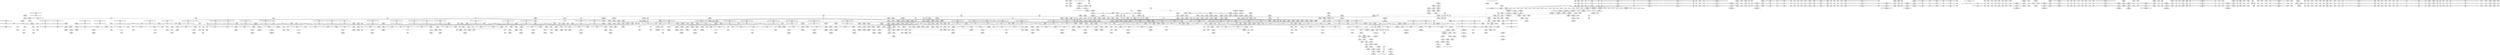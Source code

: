 digraph {
	CE0x54de700 [shape=record,shape=Mrecord,label="{CE0x54de700|selinux_capget:bb|*SummSink*}"]
	CE0x5561cf0 [shape=record,shape=Mrecord,label="{CE0x5561cf0|GLOBAL:__rcu_read_unlock|*Constant*|*SummSource*}"]
	"CONST[source:0(mediator),value:0(static)][purpose:{operation}][SrcIdx:1]"
	CE0x559dbf0 [shape=record,shape=Mrecord,label="{CE0x559dbf0|i64*_getelementptr_inbounds_(_4_x_i64_,_4_x_i64_*___llvm_gcov_ctr128,_i64_0,_i64_2)|*Constant*}"]
	CE0x55cd370 [shape=record,shape=Mrecord,label="{CE0x55cd370|__rcu_read_unlock:tmp1}"]
	CE0x5585de0 [shape=record,shape=Mrecord,label="{CE0x5585de0|cred_sid:tmp5|security/selinux/hooks.c,196|*SummSource*}"]
	CE0x5592910 [shape=record,shape=Mrecord,label="{CE0x5592910|i64*_getelementptr_inbounds_(_4_x_i64_,_4_x_i64_*___llvm_gcov_ctr130,_i64_0,_i64_1)|*Constant*}"]
	CE0x54f0c80 [shape=record,shape=Mrecord,label="{CE0x54f0c80|task_sid:entry|*SummSink*}"]
	CE0x554eea0 [shape=record,shape=Mrecord,label="{CE0x554eea0|task_sid:tmp4|*LoadInst*|security/selinux/hooks.c,208}"]
	CE0x5524480 [shape=record,shape=Mrecord,label="{CE0x5524480|GLOBAL:get_current|*Constant*|*SummSource*}"]
	CE0x5501570 [shape=record,shape=Mrecord,label="{CE0x5501570|current_sid:tmp2|*SummSink*}"]
	CE0x55a8230 [shape=record,shape=Mrecord,label="{CE0x55a8230|__rcu_read_lock:tmp6|include/linux/rcupdate.h,240}"]
	CE0x54fe650 [shape=record,shape=Mrecord,label="{CE0x54fe650|__preempt_count_add:bb}"]
	CE0x54e49d0 [shape=record,shape=Mrecord,label="{CE0x54e49d0|selinux_capget:tmp10|security/selinux/hooks.c,1975|*SummSource*}"]
	CE0x5544380 [shape=record,shape=Mrecord,label="{CE0x5544380|task_sid:bb|*SummSource*}"]
	CE0x554e5e0 [shape=record,shape=Mrecord,label="{CE0x554e5e0|cred_sid:tmp3}"]
	CE0x54e1fa0 [shape=record,shape=Mrecord,label="{CE0x54e1fa0|VOIDTB_TE:_CE_168,176_}"]
	CE0x55251c0 [shape=record,shape=Mrecord,label="{CE0x55251c0|i32_78|*Constant*|*SummSink*}"]
	CE0x555c5c0 [shape=record,shape=Mrecord,label="{CE0x555c5c0|i8*_getelementptr_inbounds_(_44_x_i8_,_44_x_i8_*_.str47,_i32_0,_i32_0)|*Constant*}"]
	CE0x5580ff0 [shape=record,shape=Mrecord,label="{CE0x5580ff0|rcu_read_lock:tmp16|include/linux/rcupdate.h,882|*SummSource*}"]
	CE0x54f3900 [shape=record,shape=Mrecord,label="{CE0x54f3900|task_sid:do.end|*SummSource*}"]
	CE0x55883c0 [shape=record,shape=Mrecord,label="{CE0x55883c0|rcu_lock_acquire:bb|*SummSource*}"]
	CE0x55a7170 [shape=record,shape=Mrecord,label="{CE0x55a7170|_call_void_lockdep_rcu_suspicious(i8*_getelementptr_inbounds_(_25_x_i8_,_25_x_i8_*_.str45,_i32_0,_i32_0),_i32_934,_i8*_getelementptr_inbounds_(_44_x_i8_,_44_x_i8_*_.str47,_i32_0,_i32_0))_#10,_!dbg_!27726|include/linux/rcupdate.h,933|*SummSource*}"]
	CE0x54fc750 [shape=record,shape=Mrecord,label="{CE0x54fc750|task_sid:land.lhs.true|*SummSource*}"]
	CE0x5563a50 [shape=record,shape=Mrecord,label="{CE0x5563a50|_call_void_lock_acquire(%struct.lockdep_map*_%map,_i32_0,_i32_0,_i32_2,_i32_0,_%struct.lockdep_map*_null,_i64_ptrtoint_(i8*_blockaddress(_rcu_lock_acquire,_%__here)_to_i64))_#10,_!dbg_!27716|include/linux/rcupdate.h,418|*SummSource*}"]
	CE0x55445f0 [shape=record,shape=Mrecord,label="{CE0x55445f0|_call_void_lockdep_rcu_suspicious(i8*_getelementptr_inbounds_(_25_x_i8_,_25_x_i8_*_.str3,_i32_0,_i32_0),_i32_208,_i8*_getelementptr_inbounds_(_41_x_i8_,_41_x_i8_*_.str44,_i32_0,_i32_0))_#10,_!dbg_!27732|security/selinux/hooks.c,208|*SummSource*}"]
	CE0x560af30 [shape=record,shape=Mrecord,label="{CE0x560af30|__preempt_count_sub:val|Function::__preempt_count_sub&Arg::val::|*SummSource*}"]
	CE0x55a7c60 [shape=record,shape=Mrecord,label="{CE0x55a7c60|i32_934|*Constant*|*SummSource*}"]
	CE0x552f530 [shape=record,shape=Mrecord,label="{CE0x552f530|get_current:bb|*SummSource*}"]
	CE0x55e5460 [shape=record,shape=Mrecord,label="{CE0x55e5460|__preempt_count_add:do.end}"]
	CE0x55938f0 [shape=record,shape=Mrecord,label="{CE0x55938f0|_call_void_mcount()_#3}"]
	CE0x550a580 [shape=record,shape=Mrecord,label="{CE0x550a580|current_sid:tmp8|security/selinux/hooks.c,218}"]
	CE0x5597140 [shape=record,shape=Mrecord,label="{CE0x5597140|rcu_read_unlock:tmp13|include/linux/rcupdate.h,933|*SummSource*}"]
	CE0x5597300 [shape=record,shape=Mrecord,label="{CE0x5597300|i64*_getelementptr_inbounds_(_2_x_i64_,_2_x_i64_*___llvm_gcov_ctr98,_i64_0,_i64_1)|*Constant*|*SummSource*}"]
	CE0x54e5ea0 [shape=record,shape=Mrecord,label="{CE0x54e5ea0|avc_has_perm:requested|Function::avc_has_perm&Arg::requested::|*SummSource*}"]
	CE0x560df70 [shape=record,shape=Mrecord,label="{CE0x560df70|__preempt_count_sub:tmp2|*SummSink*}"]
	CE0x5504190 [shape=record,shape=Mrecord,label="{CE0x5504190|current_sid:tmp1|*SummSink*}"]
	CE0x5541c60 [shape=record,shape=Mrecord,label="{CE0x5541c60|task_sid:tmp17|security/selinux/hooks.c,208|*SummSource*}"]
	CE0x5573430 [shape=record,shape=Mrecord,label="{CE0x5573430|_call_void_asm_addl_$1,_%gs:$0_,_*m,ri,*m,_dirflag_,_fpsr_,_flags_(i32*___preempt_count,_i32_%sub,_i32*___preempt_count)_#3,_!dbg_!27717,_!srcloc_!27718|./arch/x86/include/asm/preempt.h,77}"]
	CE0x55cc6a0 [shape=record,shape=Mrecord,label="{CE0x55cc6a0|rcu_lock_acquire:tmp3}"]
	CE0x552b290 [shape=record,shape=Mrecord,label="{CE0x552b290|_call_void___rcu_read_lock()_#10,_!dbg_!27710|include/linux/rcupdate.h,879}"]
	CE0x552a130 [shape=record,shape=Mrecord,label="{CE0x552a130|task_sid:call7|security/selinux/hooks.c,208}"]
	CE0x5562a40 [shape=record,shape=Mrecord,label="{CE0x5562a40|__rcu_read_lock:do.body|*SummSource*}"]
	CE0x5575e40 [shape=record,shape=Mrecord,label="{CE0x5575e40|__preempt_count_sub:tmp6|./arch/x86/include/asm/preempt.h,78|*SummSource*}"]
	CE0x557ff90 [shape=record,shape=Mrecord,label="{CE0x557ff90|rcu_read_lock:tmp13|include/linux/rcupdate.h,882}"]
	CE0x54fcb30 [shape=record,shape=Mrecord,label="{CE0x54fcb30|current_sid:tmp3}"]
	CE0x557e470 [shape=record,shape=Mrecord,label="{CE0x557e470|rcu_lock_acquire:tmp2}"]
	CE0x560d300 [shape=record,shape=Mrecord,label="{CE0x560d300|__preempt_count_sub:tmp3|*SummSink*}"]
	CE0x5595af0 [shape=record,shape=Mrecord,label="{CE0x5595af0|%struct.lockdep_map*_null|*Constant*|*SummSource*}"]
	CE0x5513c80 [shape=record,shape=Mrecord,label="{CE0x5513c80|current_sid:tmp15|security/selinux/hooks.c,218}"]
	CE0x55077d0 [shape=record,shape=Mrecord,label="{CE0x55077d0|current_sid:bb}"]
	CE0x5591330 [shape=record,shape=Mrecord,label="{CE0x5591330|__preempt_count_sub:sub|./arch/x86/include/asm/preempt.h,77|*SummSink*}"]
	CE0x5557c00 [shape=record,shape=Mrecord,label="{CE0x5557c00|task_sid:if.then}"]
	CE0x556ddf0 [shape=record,shape=Mrecord,label="{CE0x556ddf0|__preempt_count_add:tmp|*SummSource*}"]
	CE0x54e0e40 [shape=record,shape=Mrecord,label="{CE0x54e0e40|selinux_capget:tmp1|*SummSink*}"]
	CE0x54ffbc0 [shape=record,shape=Mrecord,label="{CE0x54ffbc0|i64*_getelementptr_inbounds_(_6_x_i64_,_6_x_i64_*___llvm_gcov_ctr139,_i64_0,_i64_5)|*Constant*}"]
	CE0x5504340 [shape=record,shape=Mrecord,label="{CE0x5504340|VOIDTB_TE:_CE_88,89_}"]
	CE0x55617d0 [shape=record,shape=Mrecord,label="{CE0x55617d0|_call_void___rcu_read_unlock()_#10,_!dbg_!27734|include/linux/rcupdate.h,937|*SummSink*}"]
	CE0x55458b0 [shape=record,shape=Mrecord,label="{CE0x55458b0|i8*_getelementptr_inbounds_(_41_x_i8_,_41_x_i8_*_.str44,_i32_0,_i32_0)|*Constant*|*SummSink*}"]
	CE0x5530500 [shape=record,shape=Mrecord,label="{CE0x5530500|rcu_lock_acquire:entry|*SummSink*}"]
	CE0x54d8870 [shape=record,shape=Mrecord,label="{CE0x54d8870|i64_5|*Constant*|*SummSource*}"]
	CE0x54f1b60 [shape=record,shape=Mrecord,label="{CE0x54f1b60|GLOBAL:current_task|Global_var:current_task|*SummSink*}"]
	CE0x550ce30 [shape=record,shape=Mrecord,label="{CE0x550ce30|0:_i32,_4:_i32,_8:_i32,_12:_i32,_:_CMRE_4,8_|*MultipleSource*|security/selinux/hooks.c,218|security/selinux/hooks.c,218|security/selinux/hooks.c,220}"]
	CE0x556b0d0 [shape=record,shape=Mrecord,label="{CE0x556b0d0|__preempt_count_add:tmp5|./arch/x86/include/asm/preempt.h,72|*SummSink*}"]
	CE0x550f4c0 [shape=record,shape=Mrecord,label="{CE0x550f4c0|rcu_lock_release:tmp6|*SummSink*}"]
	CE0x55042a0 [shape=record,shape=Mrecord,label="{CE0x55042a0|VOIDTB_TE:_CE_80,88_}"]
	CE0x5514ac0 [shape=record,shape=Mrecord,label="{CE0x5514ac0|i8*_getelementptr_inbounds_(_25_x_i8_,_25_x_i8_*_.str3,_i32_0,_i32_0)|*Constant*}"]
	CE0x5552c00 [shape=record,shape=Mrecord,label="{CE0x5552c00|rcu_read_unlock:tmp17|include/linux/rcupdate.h,933}"]
	CE0x559ec10 [shape=record,shape=Mrecord,label="{CE0x559ec10|cred_sid:tmp4|*LoadInst*|security/selinux/hooks.c,196|*SummSource*}"]
	CE0x55885f0 [shape=record,shape=Mrecord,label="{CE0x55885f0|rcu_read_unlock:tmp14|include/linux/rcupdate.h,933}"]
	CE0x55ed490 [shape=record,shape=Mrecord,label="{CE0x55ed490|rcu_lock_release:tmp6}"]
	CE0x554d880 [shape=record,shape=Mrecord,label="{CE0x554d880|task_sid:tmp3|*SummSource*}"]
	CE0x550e920 [shape=record,shape=Mrecord,label="{CE0x550e920|i64_4|*Constant*|*SummSource*}"]
	CE0x559d460 [shape=record,shape=Mrecord,label="{CE0x559d460|i64*_getelementptr_inbounds_(_11_x_i64_,_11_x_i64_*___llvm_gcov_ctr127,_i64_0,_i64_9)|*Constant*|*SummSink*}"]
	CE0x5525c80 [shape=record,shape=Mrecord,label="{CE0x5525c80|i32_22|*Constant*}"]
	CE0x555ef30 [shape=record,shape=Mrecord,label="{CE0x555ef30|__rcu_read_lock:tmp1|*SummSink*}"]
	CE0x54ef050 [shape=record,shape=Mrecord,label="{CE0x54ef050|current_has_perm:tmp1}"]
	CE0x552de30 [shape=record,shape=Mrecord,label="{CE0x552de30|rcu_read_lock:if.then}"]
	CE0x5557780 [shape=record,shape=Mrecord,label="{CE0x5557780|_call_void_mcount()_#3}"]
	CE0x5557670 [shape=record,shape=Mrecord,label="{CE0x5557670|rcu_read_lock:tmp3|*SummSink*}"]
	CE0x5610c20 [shape=record,shape=Mrecord,label="{CE0x5610c20|i64*_getelementptr_inbounds_(_4_x_i64_,_4_x_i64_*___llvm_gcov_ctr129,_i64_0,_i64_2)|*Constant*|*SummSource*}"]
	CE0x54ef910 [shape=record,shape=Mrecord,label="{CE0x54ef910|current_sid:if.then|*SummSink*}"]
	CE0x556a980 [shape=record,shape=Mrecord,label="{CE0x556a980|rcu_lock_release:bb|*SummSource*}"]
	CE0x557dc60 [shape=record,shape=Mrecord,label="{CE0x557dc60|rcu_read_lock:land.lhs.true2|*SummSource*}"]
	CE0x5500e50 [shape=record,shape=Mrecord,label="{CE0x5500e50|selinux_capget:tmp9|security/selinux/hooks.c,1974|*SummSource*}"]
	CE0x558bc00 [shape=record,shape=Mrecord,label="{CE0x558bc00|i64*_getelementptr_inbounds_(_4_x_i64_,_4_x_i64_*___llvm_gcov_ctr128,_i64_0,_i64_3)|*Constant*}"]
	CE0x5585ef0 [shape=record,shape=Mrecord,label="{CE0x5585ef0|cred_sid:tmp5|security/selinux/hooks.c,196|*SummSink*}"]
	CE0x5563e60 [shape=record,shape=Mrecord,label="{CE0x5563e60|i64*_getelementptr_inbounds_(_4_x_i64_,_4_x_i64_*___llvm_gcov_ctr128,_i64_0,_i64_1)|*Constant*|*SummSink*}"]
	CE0x5590bb0 [shape=record,shape=Mrecord,label="{CE0x5590bb0|GLOBAL:__preempt_count_add|*Constant*}"]
	CE0x550f3c0 [shape=record,shape=Mrecord,label="{CE0x550f3c0|i64*_getelementptr_inbounds_(_13_x_i64_,_13_x_i64_*___llvm_gcov_ctr126,_i64_0,_i64_11)|*Constant*}"]
	CE0x554a760 [shape=record,shape=Mrecord,label="{CE0x554a760|cred_sid:cred|Function::cred_sid&Arg::cred::|*SummSink*}"]
	CE0x5502aa0 [shape=record,shape=Mrecord,label="{CE0x5502aa0|GLOBAL:rcu_read_lock|*Constant*|*SummSink*}"]
	CE0x5610f20 [shape=record,shape=Mrecord,label="{CE0x5610f20|_call_void_asm_addl_$1,_%gs:$0_,_*m,ri,*m,_dirflag_,_fpsr_,_flags_(i32*___preempt_count,_i32_%sub,_i32*___preempt_count)_#3,_!dbg_!27717,_!srcloc_!27718|./arch/x86/include/asm/preempt.h,77|*SummSource*}"]
	CE0x5595fc0 [shape=record,shape=Mrecord,label="{CE0x5595fc0|i64_ptrtoint_(i8*_blockaddress(_rcu_lock_acquire,_%__here)_to_i64)|*Constant*}"]
	CE0x5542260 [shape=record,shape=Mrecord,label="{CE0x5542260|i64_7|*Constant*|*SummSink*}"]
	CE0x55ce500 [shape=record,shape=Mrecord,label="{CE0x55ce500|i64*_getelementptr_inbounds_(_4_x_i64_,_4_x_i64_*___llvm_gcov_ctr135,_i64_0,_i64_1)|*Constant*|*SummSink*}"]
	CE0x5558890 [shape=record,shape=Mrecord,label="{CE0x5558890|i64*_getelementptr_inbounds_(_4_x_i64_,_4_x_i64_*___llvm_gcov_ctr128,_i64_0,_i64_2)|*Constant*|*SummSource*}"]
	CE0x5557fb0 [shape=record,shape=Mrecord,label="{CE0x5557fb0|rcu_read_lock:tmp4|include/linux/rcupdate.h,882|*SummSource*}"]
	CE0x55d3720 [shape=record,shape=Mrecord,label="{CE0x55d3720|GLOBAL:lock_acquire|*Constant*|*SummSource*}"]
	CE0x54ed940 [shape=record,shape=Mrecord,label="{CE0x54ed940|avc_has_perm:tsid|Function::avc_has_perm&Arg::tsid::|*SummSource*}"]
	CE0x54f8ed0 [shape=record,shape=Mrecord,label="{CE0x54f8ed0|current_has_perm:call2|security/selinux/hooks.c,1544|*SummSink*}"]
	CE0x5559cf0 [shape=record,shape=Mrecord,label="{CE0x5559cf0|GLOBAL:__llvm_gcov_ctr126|Global_var:__llvm_gcov_ctr126|*SummSource*}"]
	CE0x54f5ef0 [shape=record,shape=Mrecord,label="{CE0x54f5ef0|avc_has_perm:entry|*SummSink*}"]
	CE0x54eefe0 [shape=record,shape=Mrecord,label="{CE0x54eefe0|i64_1|*Constant*}"]
	CE0x552bab0 [shape=record,shape=Mrecord,label="{CE0x552bab0|current_sid:do.end|*SummSink*}"]
	CE0x5594a40 [shape=record,shape=Mrecord,label="{CE0x5594a40|rcu_read_unlock:tmp10|include/linux/rcupdate.h,933}"]
	CE0x556e740 [shape=record,shape=Mrecord,label="{CE0x556e740|rcu_lock_release:__here|*SummSource*}"]
	CE0x54de440 [shape=record,shape=Mrecord,label="{CE0x54de440|current_has_perm:perms|Function::current_has_perm&Arg::perms::|*SummSource*}"]
	CE0x55418a0 [shape=record,shape=Mrecord,label="{CE0x55418a0|task_sid:tmp16|security/selinux/hooks.c,208|*SummSink*}"]
	CE0x558e480 [shape=record,shape=Mrecord,label="{CE0x558e480|__rcu_read_lock:tmp3|*SummSink*}"]
	CE0x5593c30 [shape=record,shape=Mrecord,label="{CE0x5593c30|_call_void_mcount()_#3|*SummSink*}"]
	CE0x552be70 [shape=record,shape=Mrecord,label="{CE0x552be70|task_sid:tmp}"]
	CE0x55444b0 [shape=record,shape=Mrecord,label="{CE0x55444b0|task_sid:tmp19|security/selinux/hooks.c,208|*SummSource*}"]
	CE0x55948a0 [shape=record,shape=Mrecord,label="{CE0x55948a0|rcu_read_unlock:tmp9|include/linux/rcupdate.h,933|*SummSource*}"]
	CE0x5525230 [shape=record,shape=Mrecord,label="{CE0x5525230|i32_78|*Constant*|*SummSource*}"]
	CE0x5584600 [shape=record,shape=Mrecord,label="{CE0x5584600|GLOBAL:rcu_lock_acquire|*Constant*|*SummSink*}"]
	CE0x559b140 [shape=record,shape=Mrecord,label="{CE0x559b140|_call_void_lockdep_rcu_suspicious(i8*_getelementptr_inbounds_(_25_x_i8_,_25_x_i8_*_.str45,_i32_0,_i32_0),_i32_883,_i8*_getelementptr_inbounds_(_42_x_i8_,_42_x_i8_*_.str46,_i32_0,_i32_0))_#10,_!dbg_!27728|include/linux/rcupdate.h,882|*SummSource*}"]
	CE0x5547760 [shape=record,shape=Mrecord,label="{CE0x5547760|task_sid:tmp24|security/selinux/hooks.c,208}"]
	CE0x55e7360 [shape=record,shape=Mrecord,label="{CE0x55e7360|rcu_lock_acquire:__here|*SummSource*}"]
	CE0x54e11b0 [shape=record,shape=Mrecord,label="{CE0x54e11b0|i64_2|*Constant*}"]
	CE0x5521e80 [shape=record,shape=Mrecord,label="{CE0x5521e80|i64*_getelementptr_inbounds_(_4_x_i64_,_4_x_i64_*___llvm_gcov_ctr128,_i64_0,_i64_1)|*Constant*}"]
	CE0x5518ca0 [shape=record,shape=Mrecord,label="{CE0x5518ca0|selinux_capget:tmp7|security/selinux/hooks.c,1972|*SummSink*}"]
	CE0x54e7650 [shape=record,shape=Mrecord,label="{CE0x54e7650|current_has_perm:tmp1|*SummSink*}"]
	CE0x557cd60 [shape=record,shape=Mrecord,label="{CE0x557cd60|rcu_read_lock:tobool1|include/linux/rcupdate.h,882}"]
	CE0x557f090 [shape=record,shape=Mrecord,label="{CE0x557f090|rcu_read_lock:call3|include/linux/rcupdate.h,882|*SummSink*}"]
	CE0x5561290 [shape=record,shape=Mrecord,label="{CE0x5561290|_ret_void,_!dbg_!27717|include/linux/rcupdate.h,424}"]
	CE0x552c240 [shape=record,shape=Mrecord,label="{CE0x552c240|task_sid:tmp2}"]
	CE0x54ff780 [shape=record,shape=Mrecord,label="{CE0x54ff780|GLOBAL:cap_capget|*Constant*}"]
	CE0x5568f10 [shape=record,shape=Mrecord,label="{CE0x5568f10|%struct.lockdep_map*_null|*Constant*}"]
	CE0x54f1000 [shape=record,shape=Mrecord,label="{CE0x54f1000|COLLAPSED:_GCMRE___llvm_gcov_ctr136_internal_global_2_x_i64_zeroinitializer:_elem_0:default:}"]
	CE0x54f4540 [shape=record,shape=Mrecord,label="{CE0x54f4540|i1_true|*Constant*|*SummSource*}"]
	CE0x55937a0 [shape=record,shape=Mrecord,label="{CE0x55937a0|rcu_lock_acquire:tmp3|*SummSink*}"]
	CE0x554eb00 [shape=record,shape=Mrecord,label="{CE0x554eb00|rcu_read_lock:tmp2|*SummSource*}"]
	CE0x553eae0 [shape=record,shape=Mrecord,label="{CE0x553eae0|task_sid:tmp13|security/selinux/hooks.c,208}"]
	CE0x558c310 [shape=record,shape=Mrecord,label="{CE0x558c310|_ret_void,_!dbg_!27719|./arch/x86/include/asm/preempt.h,73}"]
	CE0x54f0660 [shape=record,shape=Mrecord,label="{CE0x54f0660|i8*_getelementptr_inbounds_(_45_x_i8_,_45_x_i8_*_.str12,_i32_0,_i32_0)|*Constant*|*SummSink*}"]
	CE0x5588900 [shape=record,shape=Mrecord,label="{CE0x5588900|rcu_read_unlock:tmp14|include/linux/rcupdate.h,933|*SummSource*}"]
	CE0x550edb0 [shape=record,shape=Mrecord,label="{CE0x550edb0|current_has_perm:tmp2|*SummSource*}"]
	CE0x552b060 [shape=record,shape=Mrecord,label="{CE0x552b060|_call_void___rcu_read_lock()_#10,_!dbg_!27710|include/linux/rcupdate.h,879|*SummSink*}"]
	CE0x55a22c0 [shape=record,shape=Mrecord,label="{CE0x55a22c0|rcu_read_unlock:tmp7|include/linux/rcupdate.h,933|*SummSink*}"]
	CE0x554a6f0 [shape=record,shape=Mrecord,label="{CE0x554a6f0|cred_sid:cred|Function::cred_sid&Arg::cred::|*SummSource*}"]
	CE0x55a4670 [shape=record,shape=Mrecord,label="{CE0x55a4670|rcu_lock_acquire:tmp|*SummSink*}"]
	CE0x553e050 [shape=record,shape=Mrecord,label="{CE0x553e050|task_sid:tmp1|*SummSink*}"]
	CE0x558a380 [shape=record,shape=Mrecord,label="{CE0x558a380|rcu_read_unlock:tmp16|include/linux/rcupdate.h,933|*SummSink*}"]
	CE0x5511e70 [shape=record,shape=Mrecord,label="{CE0x5511e70|rcu_read_lock:tmp10|include/linux/rcupdate.h,882|*SummSink*}"]
	CE0x555b170 [shape=record,shape=Mrecord,label="{CE0x555b170|cred_sid:tmp}"]
	CE0x54f1ed0 [shape=record,shape=Mrecord,label="{CE0x54f1ed0|current_sid:tmp1|*SummSource*}"]
	CE0x55798c0 [shape=record,shape=Mrecord,label="{CE0x55798c0|__preempt_count_sub:tmp|*SummSource*}"]
	CE0x5566f20 [shape=record,shape=Mrecord,label="{CE0x5566f20|__preempt_count_add:tmp2}"]
	CE0x55977b0 [shape=record,shape=Mrecord,label="{CE0x55977b0|rcu_read_lock:tmp10|include/linux/rcupdate.h,882}"]
	CE0x55a72a0 [shape=record,shape=Mrecord,label="{CE0x55a72a0|_call_void_lockdep_rcu_suspicious(i8*_getelementptr_inbounds_(_25_x_i8_,_25_x_i8_*_.str45,_i32_0,_i32_0),_i32_934,_i8*_getelementptr_inbounds_(_44_x_i8_,_44_x_i8_*_.str47,_i32_0,_i32_0))_#10,_!dbg_!27726|include/linux/rcupdate.h,933|*SummSink*}"]
	CE0x551b260 [shape=record,shape=Mrecord,label="{CE0x551b260|selinux_capget:tmp6|security/selinux/hooks.c,1972|*SummSource*}"]
	CE0x558efd0 [shape=record,shape=Mrecord,label="{CE0x558efd0|rcu_read_unlock:call|include/linux/rcupdate.h,933|*SummSource*}"]
	CE0x55575d0 [shape=record,shape=Mrecord,label="{CE0x55575d0|rcu_read_lock:tmp3|*SummSource*}"]
	CE0x55732b0 [shape=record,shape=Mrecord,label="{CE0x55732b0|__preempt_count_sub:sub|./arch/x86/include/asm/preempt.h,77|*SummSource*}"]
	CE0x5500fc0 [shape=record,shape=Mrecord,label="{CE0x5500fc0|selinux_capget:tmp9|security/selinux/hooks.c,1974|*SummSink*}"]
	CE0x553cd00 [shape=record,shape=Mrecord,label="{CE0x553cd00|GLOBAL:task_sid.__warned|Global_var:task_sid.__warned|*SummSource*}"]
	CE0x557de60 [shape=record,shape=Mrecord,label="{CE0x557de60|rcu_read_unlock:tmp6|include/linux/rcupdate.h,933|*SummSource*}"]
	CE0x54fece0 [shape=record,shape=Mrecord,label="{CE0x54fece0|__preempt_count_add:bb|*SummSink*}"]
	CE0x55838c0 [shape=record,shape=Mrecord,label="{CE0x55838c0|GLOBAL:__preempt_count_add|*Constant*|*SummSink*}"]
	CE0x55943e0 [shape=record,shape=Mrecord,label="{CE0x55943e0|__rcu_read_lock:tmp4|include/linux/rcupdate.h,239|*SummSource*}"]
	CE0x557f600 [shape=record,shape=Mrecord,label="{CE0x557f600|i64_7|*Constant*}"]
	CE0x5588480 [shape=record,shape=Mrecord,label="{CE0x5588480|rcu_read_unlock:tmp13|include/linux/rcupdate.h,933|*SummSink*}"]
	CE0x5503f20 [shape=record,shape=Mrecord,label="{CE0x5503f20|i64*_getelementptr_inbounds_(_11_x_i64_,_11_x_i64_*___llvm_gcov_ctr125,_i64_0,_i64_1)|*Constant*}"]
	CE0x557cb80 [shape=record,shape=Mrecord,label="{CE0x557cb80|rcu_read_lock:tmp8|include/linux/rcupdate.h,882|*SummSource*}"]
	CE0x55799f0 [shape=record,shape=Mrecord,label="{CE0x55799f0|__rcu_read_unlock:do.body}"]
	CE0x54e38b0 [shape=record,shape=Mrecord,label="{CE0x54e38b0|i64_0|*Constant*}"]
	CE0x55ec7e0 [shape=record,shape=Mrecord,label="{CE0x55ec7e0|i64_ptrtoint_(i8*_blockaddress(_rcu_lock_release,_%__here)_to_i64)|*Constant*}"]
	CE0x552c320 [shape=record,shape=Mrecord,label="{CE0x552c320|task_sid:tmp2|*SummSink*}"]
	CE0x55cca70 [shape=record,shape=Mrecord,label="{CE0x55cca70|i64*_getelementptr_inbounds_(_4_x_i64_,_4_x_i64_*___llvm_gcov_ctr133,_i64_0,_i64_1)|*Constant*|*SummSource*}"]
	CE0x554d8f0 [shape=record,shape=Mrecord,label="{CE0x554d8f0|task_sid:tmp3|*SummSink*}"]
	CE0x54eaeb0 [shape=record,shape=Mrecord,label="{CE0x54eaeb0|current_sid:tmp5|security/selinux/hooks.c,218|*SummSink*}"]
	CE0x5541cd0 [shape=record,shape=Mrecord,label="{CE0x5541cd0|task_sid:tmp17|security/selinux/hooks.c,208|*SummSink*}"]
	CE0x553dd00 [shape=record,shape=Mrecord,label="{CE0x553dd00|_call_void_mcount()_#3|*SummSink*}"]
	CE0x55535f0 [shape=record,shape=Mrecord,label="{CE0x55535f0|i32_22|*Constant*}"]
	CE0x55699e0 [shape=record,shape=Mrecord,label="{CE0x55699e0|rcu_lock_release:tmp2|*SummSource*}"]
	CE0x5585600 [shape=record,shape=Mrecord,label="{CE0x5585600|GLOBAL:rcu_read_lock.__warned|Global_var:rcu_read_lock.__warned|*SummSource*}"]
	CE0x54e1730 [shape=record,shape=Mrecord,label="{CE0x54e1730|selinux_capget:if.then|*SummSink*}"]
	CE0x5542470 [shape=record,shape=Mrecord,label="{CE0x5542470|task_sid:tmp15|security/selinux/hooks.c,208}"]
	CE0x5597640 [shape=record,shape=Mrecord,label="{CE0x5597640|rcu_read_lock:tmp9|include/linux/rcupdate.h,882}"]
	CE0x54d9340 [shape=record,shape=Mrecord,label="{CE0x54d9340|VOIDTB_TE:_CE_136,144_}"]
	CE0x5556640 [shape=record,shape=Mrecord,label="{CE0x5556640|rcu_read_lock:call|include/linux/rcupdate.h,882|*SummSource*}"]
	CE0x5589010 [shape=record,shape=Mrecord,label="{CE0x5589010|i64*_getelementptr_inbounds_(_4_x_i64_,_4_x_i64_*___llvm_gcov_ctr130,_i64_0,_i64_1)|*Constant*|*SummSink*}"]
	CE0x559bba0 [shape=record,shape=Mrecord,label="{CE0x559bba0|i8*_getelementptr_inbounds_(_25_x_i8_,_25_x_i8_*_.str45,_i32_0,_i32_0)|*Constant*}"]
	CE0x558ca90 [shape=record,shape=Mrecord,label="{CE0x558ca90|__rcu_read_unlock:tmp2}"]
	CE0x5610dd0 [shape=record,shape=Mrecord,label="{CE0x5610dd0|i64*_getelementptr_inbounds_(_4_x_i64_,_4_x_i64_*___llvm_gcov_ctr129,_i64_0,_i64_2)|*Constant*|*SummSink*}"]
	CE0x5530430 [shape=record,shape=Mrecord,label="{CE0x5530430|rcu_lock_acquire:entry|*SummSource*}"]
	CE0x559a1b0 [shape=record,shape=Mrecord,label="{CE0x559a1b0|cred_sid:bb|*SummSource*}"]
	CE0x5569a50 [shape=record,shape=Mrecord,label="{CE0x5569a50|rcu_lock_release:tmp2|*SummSink*}"]
	CE0x5597930 [shape=record,shape=Mrecord,label="{CE0x5597930|rcu_read_lock:tmp9|include/linux/rcupdate.h,882|*SummSource*}"]
	CE0x558afb0 [shape=record,shape=Mrecord,label="{CE0x558afb0|rcu_lock_release:tmp3}"]
	CE0x556aa70 [shape=record,shape=Mrecord,label="{CE0x556aa70|rcu_lock_release:bb|*SummSink*}"]
	CE0x54f46c0 [shape=record,shape=Mrecord,label="{CE0x54f46c0|i1_true|*Constant*|*SummSink*}"]
	CE0x557ef10 [shape=record,shape=Mrecord,label="{CE0x557ef10|rcu_read_lock:call3|include/linux/rcupdate.h,882|*SummSource*}"]
	CE0x5525110 [shape=record,shape=Mrecord,label="{CE0x5525110|i32_78|*Constant*}"]
	CE0x556e5f0 [shape=record,shape=Mrecord,label="{CE0x556e5f0|void_(i32*,_i32,_i32*)*_asm_addl_$1,_%gs:$0_,_*m,ri,*m,_dirflag_,_fpsr_,_flags_|*SummSource*}"]
	CE0x5513840 [shape=record,shape=Mrecord,label="{CE0x5513840|current_sid:tmp18|security/selinux/hooks.c,218|*SummSource*}"]
	CE0x552b3f0 [shape=record,shape=Mrecord,label="{CE0x552b3f0|i32_77|*Constant*}"]
	CE0x55542a0 [shape=record,shape=Mrecord,label="{CE0x55542a0|task_sid:tmp10|security/selinux/hooks.c,208|*SummSink*}"]
	CE0x556ebb0 [shape=record,shape=Mrecord,label="{CE0x556ebb0|i64*_getelementptr_inbounds_(_4_x_i64_,_4_x_i64_*___llvm_gcov_ctr133,_i64_0,_i64_1)|*Constant*|*SummSink*}"]
	CE0x560d9d0 [shape=record,shape=Mrecord,label="{CE0x560d9d0|__preempt_count_sub:tmp|*SummSink*}"]
	CE0x55d0ee0 [shape=record,shape=Mrecord,label="{CE0x55d0ee0|rcu_lock_release:tmp}"]
	CE0x54f47f0 [shape=record,shape=Mrecord,label="{CE0x54f47f0|i64*_getelementptr_inbounds_(_11_x_i64_,_11_x_i64_*___llvm_gcov_ctr125,_i64_0,_i64_8)|*Constant*|*SummSink*}"]
	CE0x560b340 [shape=record,shape=Mrecord,label="{CE0x560b340|i64*_getelementptr_inbounds_(_4_x_i64_,_4_x_i64_*___llvm_gcov_ctr134,_i64_0,_i64_3)|*Constant*}"]
	CE0x54fc200 [shape=record,shape=Mrecord,label="{CE0x54fc200|selinux_capget:inheritable|Function::selinux_capget&Arg::inheritable::|*SummSource*}"]
	CE0x5594370 [shape=record,shape=Mrecord,label="{CE0x5594370|__rcu_read_lock:tmp4|include/linux/rcupdate.h,239}"]
	CE0x55cee70 [shape=record,shape=Mrecord,label="{CE0x55cee70|i64*_getelementptr_inbounds_(_4_x_i64_,_4_x_i64_*___llvm_gcov_ctr135,_i64_0,_i64_2)|*Constant*}"]
	CE0x54e4520 [shape=record,shape=Mrecord,label="{CE0x54e4520|VOIDTB_TE:_CE_64,72_}"]
	CE0x5598550 [shape=record,shape=Mrecord,label="{CE0x5598550|rcu_read_lock:tmp19|include/linux/rcupdate.h,882}"]
	CE0x5504520 [shape=record,shape=Mrecord,label="{CE0x5504520|VOIDTB_TE:_CE_120,128_}"]
	CE0x550ada0 [shape=record,shape=Mrecord,label="{CE0x550ada0|current_sid:tmp6|security/selinux/hooks.c,218|*SummSource*}"]
	CE0x55805e0 [shape=record,shape=Mrecord,label="{CE0x55805e0|rcu_read_lock:tmp14|include/linux/rcupdate.h,882|*SummSource*}"]
	CE0x554d5a0 [shape=record,shape=Mrecord,label="{CE0x554d5a0|rcu_read_lock:tmp4|include/linux/rcupdate.h,882}"]
	CE0x554a3f0 [shape=record,shape=Mrecord,label="{CE0x554a3f0|cred_sid:entry|*SummSink*}"]
	CE0x5525b50 [shape=record,shape=Mrecord,label="{CE0x5525b50|current_sid:tmp21|security/selinux/hooks.c,218|*SummSource*}"]
	CE0x550b540 [shape=record,shape=Mrecord,label="{CE0x550b540|_call_void_mcount()_#3|*SummSource*}"]
	CE0x55070c0 [shape=record,shape=Mrecord,label="{CE0x55070c0|_call_void_mcount()_#3}"]
	CE0x558c530 [shape=record,shape=Mrecord,label="{CE0x558c530|__preempt_count_add:val|Function::__preempt_count_add&Arg::val::|*SummSink*}"]
	CE0x556d810 [shape=record,shape=Mrecord,label="{CE0x556d810|i64_1|*Constant*}"]
	CE0x556c4a0 [shape=record,shape=Mrecord,label="{CE0x556c4a0|void_(i32*,_i32,_i32*)*_asm_addl_$1,_%gs:$0_,_*m,ri,*m,_dirflag_,_fpsr_,_flags_|*SummSink*}"]
	CE0x5505d20 [shape=record,shape=Mrecord,label="{CE0x5505d20|i64_0|*Constant*}"]
	CE0x5546ab0 [shape=record,shape=Mrecord,label="{CE0x5546ab0|task_sid:tmp21|security/selinux/hooks.c,208|*SummSource*}"]
	CE0x552af80 [shape=record,shape=Mrecord,label="{CE0x552af80|_call_void___rcu_read_lock()_#10,_!dbg_!27710|include/linux/rcupdate.h,879|*SummSource*}"]
	CE0x54f1df0 [shape=record,shape=Mrecord,label="{CE0x54f1df0|i64_1|*Constant*}"]
	CE0x55118e0 [shape=record,shape=Mrecord,label="{CE0x55118e0|task_sid:tmp24|security/selinux/hooks.c,208|*SummSink*}"]
	CE0x5510f00 [shape=record,shape=Mrecord,label="{CE0x5510f00|__preempt_count_add:tmp3|*SummSource*}"]
	CE0x55cc410 [shape=record,shape=Mrecord,label="{CE0x55cc410|rcu_lock_acquire:tmp2|*SummSource*}"]
	CE0x54efb10 [shape=record,shape=Mrecord,label="{CE0x54efb10|current_sid:if.end|*SummSource*}"]
	CE0x55908a0 [shape=record,shape=Mrecord,label="{CE0x55908a0|_call_void___preempt_count_add(i32_1)_#10,_!dbg_!27711|include/linux/rcupdate.h,239}"]
	CE0x54fa2e0 [shape=record,shape=Mrecord,label="{CE0x54fa2e0|current_sid:land.lhs.true2}"]
	CE0x5509990 [shape=record,shape=Mrecord,label="{CE0x5509990|current_sid:do.body|*SummSink*}"]
	CE0x5510490 [shape=record,shape=Mrecord,label="{CE0x5510490|__rcu_read_unlock:tmp5|include/linux/rcupdate.h,244|*SummSink*}"]
	CE0x5559450 [shape=record,shape=Mrecord,label="{CE0x5559450|task_sid:tmp9|security/selinux/hooks.c,208|*SummSource*}"]
	CE0x559aa20 [shape=record,shape=Mrecord,label="{CE0x559aa20|rcu_read_lock:tmp18|include/linux/rcupdate.h,882|*SummSource*}"]
	CE0x554a190 [shape=record,shape=Mrecord,label="{CE0x554a190|cred_sid:entry}"]
	CE0x55d0fc0 [shape=record,shape=Mrecord,label="{CE0x55d0fc0|rcu_lock_release:tmp|*SummSource*}"]
	CE0x55894c0 [shape=record,shape=Mrecord,label="{CE0x55894c0|rcu_read_unlock:tmp11|include/linux/rcupdate.h,933|*SummSink*}"]
	CE0x550ed40 [shape=record,shape=Mrecord,label="{CE0x550ed40|current_has_perm:tmp2}"]
	CE0x5610460 [shape=record,shape=Mrecord,label="{CE0x5610460|__preempt_count_add:tmp7|./arch/x86/include/asm/preempt.h,73}"]
	CE0x54e1100 [shape=record,shape=Mrecord,label="{CE0x54e1100|selinux_capget:if.end}"]
	CE0x5552310 [shape=record,shape=Mrecord,label="{CE0x5552310|_ret_void,_!dbg_!27717|include/linux/rcupdate.h,240|*SummSink*}"]
	CE0x5591600 [shape=record,shape=Mrecord,label="{CE0x5591600|i64*_getelementptr_inbounds_(_11_x_i64_,_11_x_i64_*___llvm_gcov_ctr132,_i64_0,_i64_0)|*Constant*|*SummSource*}"]
	CE0x5540470 [shape=record,shape=Mrecord,label="{CE0x5540470|task_sid:tmp8|security/selinux/hooks.c,208|*SummSink*}"]
	CE0x5541470 [shape=record,shape=Mrecord,label="{CE0x5541470|task_sid:tmp17|security/selinux/hooks.c,208}"]
	CE0x550e3c0 [shape=record,shape=Mrecord,label="{CE0x550e3c0|task_sid:tmp27|security/selinux/hooks.c,208}"]
	CE0x5514070 [shape=record,shape=Mrecord,label="{CE0x5514070|current_sid:tmp16|security/selinux/hooks.c,218}"]
	CE0x5580100 [shape=record,shape=Mrecord,label="{CE0x5580100|rcu_read_lock:tmp14|include/linux/rcupdate.h,882}"]
	CE0x55272f0 [shape=record,shape=Mrecord,label="{CE0x55272f0|current_sid:tmp23|security/selinux/hooks.c,218|*SummSink*}"]
	CE0x555f7c0 [shape=record,shape=Mrecord,label="{CE0x555f7c0|rcu_read_unlock:tmp22|include/linux/rcupdate.h,935|*SummSource*}"]
	CE0x54f9770 [shape=record,shape=Mrecord,label="{CE0x54f9770|current_has_perm:call|security/selinux/hooks.c,1542}"]
	CE0x552c480 [shape=record,shape=Mrecord,label="{CE0x552c480|task_sid:tmp3}"]
	CE0x550ab90 [shape=record,shape=Mrecord,label="{CE0x550ab90|task_sid:tmp8|security/selinux/hooks.c,208|*SummSource*}"]
	CE0x55a1300 [shape=record,shape=Mrecord,label="{CE0x55a1300|GLOBAL:rcu_read_lock.__warned|Global_var:rcu_read_lock.__warned|*SummSink*}"]
	CE0x5566880 [shape=record,shape=Mrecord,label="{CE0x5566880|__preempt_count_add:do.body|*SummSource*}"]
	CE0x560b2d0 [shape=record,shape=Mrecord,label="{CE0x560b2d0|_ret_void,_!dbg_!27720|./arch/x86/include/asm/preempt.h,78|*SummSink*}"]
	CE0x5547130 [shape=record,shape=Mrecord,label="{CE0x5547130|task_sid:tmp23|security/selinux/hooks.c,208}"]
	CE0x55de5f0 [shape=record,shape=Mrecord,label="{CE0x55de5f0|__preempt_count_sub:bb}"]
	CE0x54ee2c0 [shape=record,shape=Mrecord,label="{CE0x54ee2c0|VOIDTB_TE:_CE_16,20_}"]
	CE0x5530b40 [shape=record,shape=Mrecord,label="{CE0x5530b40|_ret_void,_!dbg_!27719|./arch/x86/include/asm/preempt.h,73|*SummSource*}"]
	CE0x5531a00 [shape=record,shape=Mrecord,label="{CE0x5531a00|GLOBAL:lockdep_rcu_suspicious|*Constant*}"]
	CE0x5595d70 [shape=record,shape=Mrecord,label="{CE0x5595d70|%struct.lockdep_map*_null|*Constant*|*SummSink*}"]
	CE0x55e51a0 [shape=record,shape=Mrecord,label="{CE0x55e51a0|i64*_getelementptr_inbounds_(_4_x_i64_,_4_x_i64_*___llvm_gcov_ctr133,_i64_0,_i64_2)|*Constant*|*SummSink*}"]
	CE0x554bea0 [shape=record,shape=Mrecord,label="{CE0x554bea0|_ret_void,_!dbg_!27735|include/linux/rcupdate.h,938|*SummSink*}"]
	CE0x54d89b0 [shape=record,shape=Mrecord,label="{CE0x54d89b0|i64_5|*Constant*|*SummSink*}"]
	CE0x559b7f0 [shape=record,shape=Mrecord,label="{CE0x559b7f0|GLOBAL:lockdep_rcu_suspicious|*Constant*}"]
	CE0x5558640 [shape=record,shape=Mrecord,label="{CE0x5558640|i64*_getelementptr_inbounds_(_4_x_i64_,_4_x_i64_*___llvm_gcov_ctr128,_i64_0,_i64_2)|*Constant*|*SummSink*}"]
	CE0x54eb300 [shape=record,shape=Mrecord,label="{CE0x54eb300|2472:_%struct.cred*,_:_CRE:_elem_0:default:}"]
	CE0x54e69a0 [shape=record,shape=Mrecord,label="{CE0x54e69a0|_ret_i32_%retval.0,_!dbg_!27728|security/selinux/avc.c,775|*SummSource*}"]
	CE0x55669d0 [shape=record,shape=Mrecord,label="{CE0x55669d0|i64*_getelementptr_inbounds_(_4_x_i64_,_4_x_i64_*___llvm_gcov_ctr135,_i64_0,_i64_1)|*Constant*|*SummSource*}"]
	CE0x552e0f0 [shape=record,shape=Mrecord,label="{CE0x552e0f0|i64*_getelementptr_inbounds_(_11_x_i64_,_11_x_i64_*___llvm_gcov_ctr127,_i64_0,_i64_0)|*Constant*}"]
	CE0x557fa30 [shape=record,shape=Mrecord,label="{CE0x557fa30|rcu_read_unlock:call3|include/linux/rcupdate.h,933}"]
	CE0x558ba50 [shape=record,shape=Mrecord,label="{CE0x558ba50|_call_void_asm_sideeffect_,_memory_,_dirflag_,_fpsr_,_flags_()_#3,_!dbg_!27714,_!srcloc_!27715|include/linux/rcupdate.h,239|*SummSink*}"]
	CE0x55a1470 [shape=record,shape=Mrecord,label="{CE0x55a1470|rcu_read_lock:tmp8|include/linux/rcupdate.h,882}"]
	CE0x5598100 [shape=record,shape=Mrecord,label="{CE0x5598100|i64*_getelementptr_inbounds_(_11_x_i64_,_11_x_i64_*___llvm_gcov_ctr127,_i64_0,_i64_8)|*Constant*|*SummSink*}"]
	CE0x5505930 [shape=record,shape=Mrecord,label="{CE0x5505930|_call_void_mcount()_#3|*SummSource*}"]
	CE0x5558380 [shape=record,shape=Mrecord,label="{CE0x5558380|task_sid:tmp6|security/selinux/hooks.c,208|*SummSource*}"]
	CE0x54ea950 [shape=record,shape=Mrecord,label="{CE0x54ea950|GLOBAL:__llvm_gcov_ctr125|Global_var:__llvm_gcov_ctr125|*SummSource*}"]
	CE0x55569d0 [shape=record,shape=Mrecord,label="{CE0x55569d0|task_sid:do.body5|*SummSource*}"]
	CE0x5530d10 [shape=record,shape=Mrecord,label="{CE0x5530d10|rcu_read_unlock:bb|*SummSource*}"]
	CE0x55006f0 [shape=record,shape=Mrecord,label="{CE0x55006f0|i32_8192|*Constant*}"]
	CE0x55959e0 [shape=record,shape=Mrecord,label="{CE0x55959e0|rcu_read_unlock:land.lhs.true2}"]
	CE0x55862c0 [shape=record,shape=Mrecord,label="{CE0x55862c0|cred_sid:sid|security/selinux/hooks.c,197|*SummSink*}"]
	CE0x54eb4e0 [shape=record,shape=Mrecord,label="{CE0x54eb4e0|current_sid:entry|*SummSource*}"]
	CE0x553cdd0 [shape=record,shape=Mrecord,label="{CE0x553cdd0|GLOBAL:task_sid.__warned|Global_var:task_sid.__warned|*SummSink*}"]
	CE0x54f4330 [shape=record,shape=Mrecord,label="{CE0x54f4330|i1_true|*Constant*}"]
	CE0x55152e0 [shape=record,shape=Mrecord,label="{CE0x55152e0|current_has_perm:call1|security/selinux/hooks.c,1543|*SummSource*}"]
	CE0x54def00 [shape=record,shape=Mrecord,label="{CE0x54def00|current_has_perm:entry|*SummSink*}"]
	CE0x558d6c0 [shape=record,shape=Mrecord,label="{CE0x558d6c0|rcu_read_unlock:tmp3|*SummSource*}"]
	CE0x55514a0 [shape=record,shape=Mrecord,label="{CE0x55514a0|__rcu_read_lock:entry|*SummSink*}"]
	CE0x5580e40 [shape=record,shape=Mrecord,label="{CE0x5580e40|rcu_read_lock:tmp16|include/linux/rcupdate.h,882}"]
	CE0x554f390 [shape=record,shape=Mrecord,label="{CE0x554f390|cred_sid:tmp3|*SummSource*}"]
	CE0x55808d0 [shape=record,shape=Mrecord,label="{CE0x55808d0|rcu_read_lock:tmp15|include/linux/rcupdate.h,882}"]
	CE0x555d8c0 [shape=record,shape=Mrecord,label="{CE0x555d8c0|rcu_read_unlock:tmp20|include/linux/rcupdate.h,933|*SummSource*}"]
	CE0x5581be0 [shape=record,shape=Mrecord,label="{CE0x5581be0|rcu_read_lock:tmp7|include/linux/rcupdate.h,882}"]
	CE0x55102d0 [shape=record,shape=Mrecord,label="{CE0x55102d0|__rcu_read_unlock:bb|*SummSource*}"]
	CE0x556e820 [shape=record,shape=Mrecord,label="{CE0x556e820|rcu_lock_release:__here|*SummSink*}"]
	CE0x55a4160 [shape=record,shape=Mrecord,label="{CE0x55a4160|i64*_getelementptr_inbounds_(_4_x_i64_,_4_x_i64_*___llvm_gcov_ctr130,_i64_0,_i64_2)|*Constant*|*SummSource*}"]
	CE0x55e6a10 [shape=record,shape=Mrecord,label="{CE0x55e6a10|_call_void_lock_release(%struct.lockdep_map*_%map,_i32_1,_i64_ptrtoint_(i8*_blockaddress(_rcu_lock_release,_%__here)_to_i64))_#10,_!dbg_!27716|include/linux/rcupdate.h,423|*SummSource*}"]
	CE0x54f1e60 [shape=record,shape=Mrecord,label="{CE0x54f1e60|current_sid:tmp1}"]
	CE0x550bde0 [shape=record,shape=Mrecord,label="{CE0x550bde0|task_sid:tobool4|security/selinux/hooks.c,208}"]
	CE0x5569430 [shape=record,shape=Mrecord,label="{CE0x5569430|i64*_getelementptr_inbounds_(_4_x_i64_,_4_x_i64_*___llvm_gcov_ctr128,_i64_0,_i64_1)|*Constant*|*SummSource*}"]
	CE0x54fbb10 [shape=record,shape=Mrecord,label="{CE0x54fbb10|i64*_getelementptr_inbounds_(_6_x_i64_,_6_x_i64_*___llvm_gcov_ctr139,_i64_0,_i64_3)|*Constant*|*SummSource*}"]
	CE0x55e44c0 [shape=record,shape=Mrecord,label="{CE0x55e44c0|__rcu_read_unlock:tmp1|*SummSink*}"]
	CE0x557f8c0 [shape=record,shape=Mrecord,label="{CE0x557f8c0|rcu_read_unlock:tmp12|include/linux/rcupdate.h,933|*SummSink*}"]
	CE0x5559fc0 [shape=record,shape=Mrecord,label="{CE0x5559fc0|rcu_lock_acquire:map|Function::rcu_lock_acquire&Arg::map::|*SummSink*}"]
	CE0x54e7900 [shape=record,shape=Mrecord,label="{CE0x54e7900|i64*_getelementptr_inbounds_(_2_x_i64_,_2_x_i64_*___llvm_gcov_ctr136,_i64_0,_i64_1)|*Constant*|*SummSink*}"]
	CE0x554b100 [shape=record,shape=Mrecord,label="{CE0x554b100|_call_void_rcu_read_unlock()_#10,_!dbg_!27748|security/selinux/hooks.c,209|*SummSource*}"]
	CE0x559a140 [shape=record,shape=Mrecord,label="{CE0x559a140|cred_sid:bb}"]
	CE0x5547500 [shape=record,shape=Mrecord,label="{CE0x5547500|i64*_getelementptr_inbounds_(_13_x_i64_,_13_x_i64_*___llvm_gcov_ctr126,_i64_0,_i64_10)|*Constant*|*SummSink*}"]
	CE0x554acf0 [shape=record,shape=Mrecord,label="{CE0x554acf0|_call_void_rcu_read_unlock()_#10,_!dbg_!27748|security/selinux/hooks.c,209|*SummSink*}"]
	CE0x558f240 [shape=record,shape=Mrecord,label="{CE0x558f240|__preempt_count_add:entry|*SummSink*}"]
	CE0x5583c20 [shape=record,shape=Mrecord,label="{CE0x5583c20|i64_1|*Constant*}"]
	CE0x560e960 [shape=record,shape=Mrecord,label="{CE0x560e960|i64*_getelementptr_inbounds_(_4_x_i64_,_4_x_i64_*___llvm_gcov_ctr129,_i64_0,_i64_3)|*Constant*|*SummSink*}"]
	CE0x4c61070 [shape=record,shape=Mrecord,label="{CE0x4c61070|selinux_capget:tmp5|security/selinux/hooks.c,1971}"]
	CE0x552b7d0 [shape=record,shape=Mrecord,label="{CE0x552b7d0|current_sid:land.lhs.true|*SummSink*}"]
	CE0x54e5bc0 [shape=record,shape=Mrecord,label="{CE0x54e5bc0|avc_has_perm:tclass|Function::avc_has_perm&Arg::tclass::|*SummSink*}"]
	CE0x557c7c0 [shape=record,shape=Mrecord,label="{CE0x557c7c0|rcu_read_unlock:tmp16|include/linux/rcupdate.h,933|*SummSource*}"]
	CE0x54f0d70 [shape=record,shape=Mrecord,label="{CE0x54f0d70|task_sid:task|Function::task_sid&Arg::task::}"]
	CE0x553cb50 [shape=record,shape=Mrecord,label="{CE0x553cb50|GLOBAL:task_sid.__warned|Global_var:task_sid.__warned}"]
	CE0x552cdd0 [shape=record,shape=Mrecord,label="{CE0x552cdd0|_ret_void,_!dbg_!27717|include/linux/rcupdate.h,419}"]
	CE0x553d1b0 [shape=record,shape=Mrecord,label="{CE0x553d1b0|i64*_getelementptr_inbounds_(_4_x_i64_,_4_x_i64_*___llvm_gcov_ctr128,_i64_0,_i64_0)|*Constant*|*SummSink*}"]
	CE0x5546f80 [shape=record,shape=Mrecord,label="{CE0x5546f80|i64*_getelementptr_inbounds_(_13_x_i64_,_13_x_i64_*___llvm_gcov_ctr126,_i64_0,_i64_10)|*Constant*}"]
	CE0x54de7b0 [shape=record,shape=Mrecord,label="{CE0x54de7b0|current_has_perm:perms|Function::current_has_perm&Arg::perms::}"]
	CE0x550b220 [shape=record,shape=Mrecord,label="{CE0x550b220|current_sid:tmp7|security/selinux/hooks.c,218|*SummSource*}"]
	CE0x5545800 [shape=record,shape=Mrecord,label="{CE0x5545800|i8*_getelementptr_inbounds_(_41_x_i8_,_41_x_i8_*_.str44,_i32_0,_i32_0)|*Constant*|*SummSource*}"]
	CE0x5588ba0 [shape=record,shape=Mrecord,label="{CE0x5588ba0|rcu_read_unlock:tmp15|include/linux/rcupdate.h,933}"]
	CE0x5574100 [shape=record,shape=Mrecord,label="{CE0x5574100|__rcu_read_unlock:do.end}"]
	CE0x553d430 [shape=record,shape=Mrecord,label="{CE0x553d430|i64_6|*Constant*|*SummSource*}"]
	CE0x5526020 [shape=record,shape=Mrecord,label="{CE0x5526020|i32_22|*Constant*|*SummSource*}"]
	CE0x54fc3c0 [shape=record,shape=Mrecord,label="{CE0x54fc3c0|selinux_capget:inheritable|Function::selinux_capget&Arg::inheritable::|*SummSink*}"]
	CE0x559c670 [shape=record,shape=Mrecord,label="{CE0x559c670|i32_883|*Constant*|*SummSink*}"]
	CE0x55e72b0 [shape=record,shape=Mrecord,label="{CE0x55e72b0|i32_0|*Constant*}"]
	CE0x54e6410 [shape=record,shape=Mrecord,label="{CE0x54e6410|avc_has_perm:auditdata|Function::avc_has_perm&Arg::auditdata::|*SummSink*}"]
	CE0x5528f80 [shape=record,shape=Mrecord,label="{CE0x5528f80|current_sid:tmp24|security/selinux/hooks.c,220}"]
	CE0x5509a50 [shape=record,shape=Mrecord,label="{CE0x5509a50|current_sid:if.then}"]
	CE0x554f400 [shape=record,shape=Mrecord,label="{CE0x554f400|cred_sid:tmp3|*SummSink*}"]
	CE0x54e42f0 [shape=record,shape=Mrecord,label="{CE0x54e42f0|VOIDTB_TE:_CE_40,44_}"]
	CE0x550a070 [shape=record,shape=Mrecord,label="{CE0x550a070|GLOBAL:current_sid.__warned|Global_var:current_sid.__warned}"]
	CE0x558ff40 [shape=record,shape=Mrecord,label="{CE0x558ff40|rcu_read_unlock:tobool|include/linux/rcupdate.h,933}"]
	CE0x5595a80 [shape=record,shape=Mrecord,label="{CE0x5595a80|i64*_getelementptr_inbounds_(_4_x_i64_,_4_x_i64_*___llvm_gcov_ctr130,_i64_0,_i64_3)|*Constant*}"]
	CE0x5573e80 [shape=record,shape=Mrecord,label="{CE0x5573e80|__rcu_read_unlock:tmp4|include/linux/rcupdate.h,244|*SummSource*}"]
	CE0x54dfdc0 [shape=record,shape=Mrecord,label="{CE0x54dfdc0|selinux_capget:tobool|security/selinux/hooks.c,1971|*SummSource*}"]
	CE0x54ec060 [shape=record,shape=Mrecord,label="{CE0x54ec060|task_sid:do.body|*SummSource*}"]
	CE0x55a6e30 [shape=record,shape=Mrecord,label="{CE0x55a6e30|_call_void_lockdep_rcu_suspicious(i8*_getelementptr_inbounds_(_25_x_i8_,_25_x_i8_*_.str45,_i32_0,_i32_0),_i32_934,_i8*_getelementptr_inbounds_(_44_x_i8_,_44_x_i8_*_.str47,_i32_0,_i32_0))_#10,_!dbg_!27726|include/linux/rcupdate.h,933}"]
	CE0x5524790 [shape=record,shape=Mrecord,label="{CE0x5524790|get_current:entry}"]
	CE0x551b0f0 [shape=record,shape=Mrecord,label="{CE0x551b0f0|selinux_capget:tmp6|security/selinux/hooks.c,1972|*SummSink*}"]
	CE0x55030f0 [shape=record,shape=Mrecord,label="{CE0x55030f0|GLOBAL:current_has_perm|*Constant*|*SummSink*}"]
	CE0x5503880 [shape=record,shape=Mrecord,label="{CE0x5503880|selinux_capget:call1|security/selinux/hooks.c,1974|*SummSource*}"]
	CE0x5582320 [shape=record,shape=Mrecord,label="{CE0x5582320|rcu_read_unlock:land.lhs.true2|*SummSource*}"]
	CE0x554c690 [shape=record,shape=Mrecord,label="{CE0x554c690|task_sid:tmp1}"]
	CE0x54dea70 [shape=record,shape=Mrecord,label="{CE0x54dea70|selinux_capget:if.then|*SummSource*}"]
	CE0x55e3840 [shape=record,shape=Mrecord,label="{CE0x55e3840|rcu_lock_release:tmp1}"]
	CE0x54e3920 [shape=record,shape=Mrecord,label="{CE0x54e3920|i64_0|*Constant*|*SummSource*}"]
	CE0x554f020 [shape=record,shape=Mrecord,label="{CE0x554f020|task_sid:real_cred|security/selinux/hooks.c,208|*SummSink*}"]
	CE0x552cf20 [shape=record,shape=Mrecord,label="{CE0x552cf20|_ret_void,_!dbg_!27717|include/linux/rcupdate.h,419|*SummSource*}"]
	CE0x55e41b0 [shape=record,shape=Mrecord,label="{CE0x55e41b0|rcu_lock_acquire:tmp5|include/linux/rcupdate.h,418}"]
	CE0x54ee7c0 [shape=record,shape=Mrecord,label="{CE0x54ee7c0|selinux_capget:tmp11|security/selinux/hooks.c,1975|*SummSink*}"]
	CE0x55412f0 [shape=record,shape=Mrecord,label="{CE0x55412f0|rcu_read_lock:tobool|include/linux/rcupdate.h,882|*SummSource*}"]
	CE0x54fc650 [shape=record,shape=Mrecord,label="{CE0x54fc650|task_sid:land.lhs.true}"]
	CE0x55ec610 [shape=record,shape=Mrecord,label="{CE0x55ec610|GLOBAL:lock_release|*Constant*|*SummSink*}"]
	CE0x5555e50 [shape=record,shape=Mrecord,label="{CE0x5555e50|get_current:tmp4|./arch/x86/include/asm/current.h,14|*SummSink*}"]
	CE0x554aa60 [shape=record,shape=Mrecord,label="{CE0x554aa60|_ret_i32_%tmp6,_!dbg_!27716|security/selinux/hooks.c,197|*SummSource*}"]
	CE0x560b070 [shape=record,shape=Mrecord,label="{CE0x560b070|__preempt_count_sub:val|Function::__preempt_count_sub&Arg::val::|*SummSink*}"]
	CE0x55429f0 [shape=record,shape=Mrecord,label="{CE0x55429f0|task_sid:tmp15|security/selinux/hooks.c,208|*SummSource*}"]
	CE0x5554750 [shape=record,shape=Mrecord,label="{CE0x5554750|rcu_read_lock:tmp6|include/linux/rcupdate.h,882|*SummSource*}"]
	CE0x54ecf10 [shape=record,shape=Mrecord,label="{CE0x54ecf10|selinux_capget:call|security/selinux/hooks.c,1970}"]
	CE0x54fc590 [shape=record,shape=Mrecord,label="{CE0x54fc590|task_sid:if.end|*SummSink*}"]
	CE0x5595730 [shape=record,shape=Mrecord,label="{CE0x5595730|_call_void_asm_addl_$1,_%gs:$0_,_*m,ri,*m,_dirflag_,_fpsr_,_flags_(i32*___preempt_count,_i32_%val,_i32*___preempt_count)_#3,_!dbg_!27714,_!srcloc_!27717|./arch/x86/include/asm/preempt.h,72|*SummSource*}"]
	CE0x5550a10 [shape=record,shape=Mrecord,label="{CE0x5550a10|GLOBAL:__llvm_gcov_ctr127|Global_var:__llvm_gcov_ctr127|*SummSource*}"]
	CE0x54deb20 [shape=record,shape=Mrecord,label="{CE0x54deb20|i64_1|*Constant*|*SummSource*}"]
	CE0x5519e70 [shape=record,shape=Mrecord,label="{CE0x5519e70|i64*_getelementptr_inbounds_(_6_x_i64_,_6_x_i64_*___llvm_gcov_ctr139,_i64_0,_i64_4)|*Constant*|*SummSource*}"]
	CE0x5585320 [shape=record,shape=Mrecord,label="{CE0x5585320|GLOBAL:rcu_read_lock.__warned|Global_var:rcu_read_lock.__warned}"]
	CE0x55a78b0 [shape=record,shape=Mrecord,label="{CE0x55a78b0|i32_934|*Constant*}"]
	CE0x55ecdc0 [shape=record,shape=Mrecord,label="{CE0x55ecdc0|i64_ptrtoint_(i8*_blockaddress(_rcu_lock_release,_%__here)_to_i64)|*Constant*|*SummSink*}"]
	CE0x552b760 [shape=record,shape=Mrecord,label="{CE0x552b760|current_sid:land.lhs.true|*SummSource*}"]
	CE0x55129f0 [shape=record,shape=Mrecord,label="{CE0x55129f0|rcu_read_lock:call3|include/linux/rcupdate.h,882}"]
	CE0x55007c0 [shape=record,shape=Mrecord,label="{CE0x55007c0|i64_2|*Constant*|*SummSource*}"]
	CE0x54e22c0 [shape=record,shape=Mrecord,label="{CE0x54e22c0|selinux_capget:effective|Function::selinux_capget&Arg::effective::|*SummSource*}"]
	CE0x55624b0 [shape=record,shape=Mrecord,label="{CE0x55624b0|_ret_void,_!dbg_!27717|include/linux/rcupdate.h,245|*SummSource*}"]
	CE0x5541220 [shape=record,shape=Mrecord,label="{CE0x5541220|rcu_read_lock:tobool|include/linux/rcupdate.h,882|*SummSink*}"]
	CE0x55e6630 [shape=record,shape=Mrecord,label="{CE0x55e6630|rcu_lock_release:tmp5|include/linux/rcupdate.h,423|*SummSink*}"]
	CE0x54e1050 [shape=record,shape=Mrecord,label="{CE0x54e1050|GLOBAL:__llvm_gcov_ctr139|Global_var:__llvm_gcov_ctr139|*SummSource*}"]
	CE0x55443f0 [shape=record,shape=Mrecord,label="{CE0x55443f0|task_sid:bb|*SummSink*}"]
	CE0x5513320 [shape=record,shape=Mrecord,label="{CE0x5513320|current_sid:tmp17|security/selinux/hooks.c,218|*SummSource*}"]
	CE0x54e91f0 [shape=record,shape=Mrecord,label="{CE0x54e91f0|current_sid:tmp12|security/selinux/hooks.c,218|*SummSink*}"]
	CE0x55628d0 [shape=record,shape=Mrecord,label="{CE0x55628d0|_ret_void,_!dbg_!27717|include/linux/rcupdate.h,245|*SummSink*}"]
	CE0x54f1530 [shape=record,shape=Mrecord,label="{CE0x54f1530|i64*_getelementptr_inbounds_(_11_x_i64_,_11_x_i64_*___llvm_gcov_ctr125,_i64_0,_i64_0)|*Constant*|*SummSource*}"]
	CE0x5524d60 [shape=record,shape=Mrecord,label="{CE0x5524d60|_ret_%struct.task_struct*_%tmp4,_!dbg_!27714|./arch/x86/include/asm/current.h,14|*SummSink*}"]
	CE0x54e7430 [shape=record,shape=Mrecord,label="{CE0x54e7430|i64*_getelementptr_inbounds_(_2_x_i64_,_2_x_i64_*___llvm_gcov_ctr136,_i64_0,_i64_1)|*Constant*}"]
	CE0x54e4a40 [shape=record,shape=Mrecord,label="{CE0x54e4a40|selinux_capget:tmp10|security/selinux/hooks.c,1975|*SummSink*}"]
	CE0x550b3a0 [shape=record,shape=Mrecord,label="{CE0x550b3a0|current_sid:tmp7|security/selinux/hooks.c,218|*SummSink*}"]
	CE0x54eb440 [shape=record,shape=Mrecord,label="{CE0x54eb440|VOIDTB_TE:_CE_0,4_}"]
	CE0x55d1700 [shape=record,shape=Mrecord,label="{CE0x55d1700|i64*_getelementptr_inbounds_(_4_x_i64_,_4_x_i64_*___llvm_gcov_ctr130,_i64_0,_i64_0)|*Constant*}"]
	CE0x54e8140 [shape=record,shape=Mrecord,label="{CE0x54e8140|_call_void_mcount()_#3|*SummSource*}"]
	CE0x55ebdc0 [shape=record,shape=Mrecord,label="{CE0x55ebdc0|_call_void_lock_release(%struct.lockdep_map*_%map,_i32_1,_i64_ptrtoint_(i8*_blockaddress(_rcu_lock_release,_%__here)_to_i64))_#10,_!dbg_!27716|include/linux/rcupdate.h,423|*SummSink*}"]
	CE0x558f4e0 [shape=record,shape=Mrecord,label="{CE0x558f4e0|rcu_read_unlock:tmp|*SummSink*}"]
	CE0x54e1520 [shape=record,shape=Mrecord,label="{CE0x54e1520|i32_0|*Constant*}"]
	CE0x54ed320 [shape=record,shape=Mrecord,label="{CE0x54ed320|avc_has_perm:ssid|Function::avc_has_perm&Arg::ssid::}"]
	CE0x5514990 [shape=record,shape=Mrecord,label="{CE0x5514990|i8_1|*Constant*|*SummSink*}"]
	CE0x54ed6d0 [shape=record,shape=Mrecord,label="{CE0x54ed6d0|avc_has_perm:ssid|Function::avc_has_perm&Arg::ssid::|*SummSink*}"]
	CE0x5592cc0 [shape=record,shape=Mrecord,label="{CE0x5592cc0|i64*_getelementptr_inbounds_(_11_x_i64_,_11_x_i64_*___llvm_gcov_ctr132,_i64_0,_i64_1)|*Constant*|*SummSink*}"]
	CE0x5524cc0 [shape=record,shape=Mrecord,label="{CE0x5524cc0|_ret_%struct.task_struct*_%tmp4,_!dbg_!27714|./arch/x86/include/asm/current.h,14}"]
	CE0x550d840 [shape=record,shape=Mrecord,label="{CE0x550d840|task_sid:tmp24|security/selinux/hooks.c,208|*SummSource*}"]
	CE0x54d9eb0 [shape=record,shape=Mrecord,label="{CE0x54d9eb0|current_has_perm:perms|Function::current_has_perm&Arg::perms::|*SummSink*}"]
	CE0x560cf70 [shape=record,shape=Mrecord,label="{CE0x560cf70|i64*_getelementptr_inbounds_(_4_x_i64_,_4_x_i64_*___llvm_gcov_ctr134,_i64_0,_i64_1)|*Constant*}"]
	CE0x5527850 [shape=record,shape=Mrecord,label="{CE0x5527850|i32_1|*Constant*|*SummSink*}"]
	CE0x556bd10 [shape=record,shape=Mrecord,label="{CE0x556bd10|i64*_getelementptr_inbounds_(_4_x_i64_,_4_x_i64_*___llvm_gcov_ctr134,_i64_0,_i64_2)|*Constant*|*SummSource*}"]
	CE0x551c3c0 [shape=record,shape=Mrecord,label="{CE0x551c3c0|i64*_getelementptr_inbounds_(_6_x_i64_,_6_x_i64_*___llvm_gcov_ctr139,_i64_0,_i64_4)|*Constant*|*SummSink*}"]
	CE0x5590560 [shape=record,shape=Mrecord,label="{CE0x5590560|rcu_read_unlock:tmp}"]
	CE0x55e7620 [shape=record,shape=Mrecord,label="{CE0x55e7620|__rcu_read_lock:do.end}"]
	CE0x557d520 [shape=record,shape=Mrecord,label="{CE0x557d520|i64*_getelementptr_inbounds_(_11_x_i64_,_11_x_i64_*___llvm_gcov_ctr127,_i64_0,_i64_0)|*Constant*|*SummSink*}"]
	CE0x557a3b0 [shape=record,shape=Mrecord,label="{CE0x557a3b0|__rcu_read_unlock:tmp6|include/linux/rcupdate.h,245|*SummSource*}"]
	CE0x55a4d00 [shape=record,shape=Mrecord,label="{CE0x55a4d00|rcu_read_unlock:tmp8|include/linux/rcupdate.h,933|*SummSource*}"]
	CE0x5584940 [shape=record,shape=Mrecord,label="{CE0x5584940|rcu_read_unlock:tmp7|include/linux/rcupdate.h,933}"]
	CE0x54f4020 [shape=record,shape=Mrecord,label="{CE0x54f4020|current_sid:tmp13|security/selinux/hooks.c,218|*SummSource*}"]
	CE0x555ed60 [shape=record,shape=Mrecord,label="{CE0x555ed60|rcu_read_lock:do.end|*SummSink*}"]
	CE0x55d3db0 [shape=record,shape=Mrecord,label="{CE0x55d3db0|__rcu_read_unlock:tmp4|include/linux/rcupdate.h,244|*SummSink*}"]
	CE0x5578c70 [shape=record,shape=Mrecord,label="{CE0x5578c70|i64*_getelementptr_inbounds_(_4_x_i64_,_4_x_i64_*___llvm_gcov_ctr129,_i64_0,_i64_1)|*Constant*|*SummSink*}"]
	CE0x5512550 [shape=record,shape=Mrecord,label="{CE0x5512550|rcu_read_lock:tmp12|include/linux/rcupdate.h,882}"]
	CE0x5509760 [shape=record,shape=Mrecord,label="{CE0x5509760|_call_void_rcu_read_lock()_#10,_!dbg_!27712|security/selinux/hooks.c,207}"]
	CE0x5597c90 [shape=record,shape=Mrecord,label="{CE0x5597c90|get_current:tmp4|./arch/x86/include/asm/current.h,14}"]
	CE0x555ec90 [shape=record,shape=Mrecord,label="{CE0x555ec90|rcu_read_lock:do.end|*SummSource*}"]
	CE0x54d9410 [shape=record,shape=Mrecord,label="{CE0x54d9410|VOIDTB_TE:_CE_144,152_}"]
	CE0x555e3d0 [shape=record,shape=Mrecord,label="{CE0x555e3d0|task_sid:tobool1|security/selinux/hooks.c,208|*SummSource*}"]
	CE0x557a090 [shape=record,shape=Mrecord,label="{CE0x557a090|i64*_getelementptr_inbounds_(_4_x_i64_,_4_x_i64_*___llvm_gcov_ctr134,_i64_0,_i64_3)|*Constant*|*SummSink*}"]
	CE0x5592b30 [shape=record,shape=Mrecord,label="{CE0x5592b30|i64*_getelementptr_inbounds_(_11_x_i64_,_11_x_i64_*___llvm_gcov_ctr132,_i64_0,_i64_1)|*Constant*|*SummSource*}"]
	CE0x54e4440 [shape=record,shape=Mrecord,label="{CE0x54e4440|VOIDTB_TE:_CE_52,56_}"]
	CE0x55501a0 [shape=record,shape=Mrecord,label="{CE0x55501a0|task_sid:tmp4|*LoadInst*|security/selinux/hooks.c,208|*SummSink*}"]
	CE0x552f300 [shape=record,shape=Mrecord,label="{CE0x552f300|i64_4|*Constant*}"]
	CE0x55e0eb0 [shape=record,shape=Mrecord,label="{CE0x55e0eb0|__rcu_read_lock:do.end|*SummSink*}"]
	CE0x55832c0 [shape=record,shape=Mrecord,label="{CE0x55832c0|rcu_read_lock:bb|*SummSink*}"]
	CE0x554a120 [shape=record,shape=Mrecord,label="{CE0x554a120|GLOBAL:cred_sid|*Constant*|*SummSink*}"]
	CE0x55ed650 [shape=record,shape=Mrecord,label="{CE0x55ed650|i64*_getelementptr_inbounds_(_4_x_i64_,_4_x_i64_*___llvm_gcov_ctr133,_i64_0,_i64_3)|*Constant*}"]
	CE0x54eb070 [shape=record,shape=Mrecord,label="{CE0x54eb070|GLOBAL:current_has_perm|*Constant*|*SummSource*}"]
	CE0x55d27c0 [shape=record,shape=Mrecord,label="{CE0x55d27c0|rcu_lock_release:indirectgoto}"]
	CE0x5514310 [shape=record,shape=Mrecord,label="{CE0x5514310|current_sid:tmp16|security/selinux/hooks.c,218|*SummSource*}"]
	CE0x5507ce0 [shape=record,shape=Mrecord,label="{CE0x5507ce0|_call_void_rcu_read_lock()_#10,_!dbg_!27712|security/selinux/hooks.c,207|*SummSink*}"]
	CE0x55cd520 [shape=record,shape=Mrecord,label="{CE0x55cd520|i64*_getelementptr_inbounds_(_4_x_i64_,_4_x_i64_*___llvm_gcov_ctr134,_i64_0,_i64_1)|*Constant*|*SummSource*}"]
	CE0x5582ae0 [shape=record,shape=Mrecord,label="{CE0x5582ae0|rcu_read_lock:tmp1|*SummSink*}"]
	CE0x5583330 [shape=record,shape=Mrecord,label="{CE0x5583330|rcu_read_lock:do.end}"]
	CE0x5563670 [shape=record,shape=Mrecord,label="{CE0x5563670|rcu_lock_acquire:tmp5|include/linux/rcupdate.h,418|*SummSink*}"]
	CE0x559d290 [shape=record,shape=Mrecord,label="{CE0x559d290|i64*_getelementptr_inbounds_(_11_x_i64_,_11_x_i64_*___llvm_gcov_ctr127,_i64_0,_i64_9)|*Constant*}"]
	CE0x55602f0 [shape=record,shape=Mrecord,label="{CE0x55602f0|rcu_lock_release:entry}"]
	CE0x553da40 [shape=record,shape=Mrecord,label="{CE0x553da40|i64_7|*Constant*|*SummSource*}"]
	CE0x54f3fb0 [shape=record,shape=Mrecord,label="{CE0x54f3fb0|current_sid:tmp13|security/selinux/hooks.c,218}"]
	CE0x5553940 [shape=record,shape=Mrecord,label="{CE0x5553940|cred_sid:security|security/selinux/hooks.c,196|*SummSink*}"]
	CE0x54e8490 [shape=record,shape=Mrecord,label="{CE0x54e8490|i64*_getelementptr_inbounds_(_11_x_i64_,_11_x_i64_*___llvm_gcov_ctr125,_i64_0,_i64_1)|*Constant*|*SummSink*}"]
	CE0x5553d20 [shape=record,shape=Mrecord,label="{CE0x5553d20|rcu_read_lock:tmp2}"]
	CE0x552e400 [shape=record,shape=Mrecord,label="{CE0x552e400|__rcu_read_lock:tmp5|include/linux/rcupdate.h,239}"]
	CE0x557dab0 [shape=record,shape=Mrecord,label="{CE0x557dab0|rcu_read_lock:land.lhs.true2}"]
	CE0x550fb30 [shape=record,shape=Mrecord,label="{CE0x550fb30|i8*_undef|*Constant*}"]
	CE0x55519e0 [shape=record,shape=Mrecord,label="{CE0x55519e0|task_sid:call3|security/selinux/hooks.c,208|*SummSink*}"]
	CE0x553cee0 [shape=record,shape=Mrecord,label="{CE0x553cee0|i64*_getelementptr_inbounds_(_2_x_i64_,_2_x_i64_*___llvm_gcov_ctr98,_i64_0,_i64_1)|*Constant*|*SummSink*}"]
	CE0x5530f50 [shape=record,shape=Mrecord,label="{CE0x5530f50|rcu_read_lock:do.body|*SummSource*}"]
	CE0x5591cf0 [shape=record,shape=Mrecord,label="{CE0x5591cf0|rcu_read_unlock:if.then|*SummSink*}"]
	CE0x552aae0 [shape=record,shape=Mrecord,label="{CE0x552aae0|task_sid:call7|security/selinux/hooks.c,208|*SummSource*}"]
	CE0x55a82a0 [shape=record,shape=Mrecord,label="{CE0x55a82a0|__rcu_read_lock:tmp6|include/linux/rcupdate.h,240|*SummSource*}"]
	CE0x54e1940 [shape=record,shape=Mrecord,label="{CE0x54e1940|selinux_capget:tmp2|security/selinux/hooks.c,1971|*SummSource*}"]
	CE0x558d730 [shape=record,shape=Mrecord,label="{CE0x558d730|rcu_read_unlock:tmp3|*SummSink*}"]
	CE0x55ed290 [shape=record,shape=Mrecord,label="{CE0x55ed290|i64*_getelementptr_inbounds_(_4_x_i64_,_4_x_i64_*___llvm_gcov_ctr133,_i64_0,_i64_3)|*Constant*|*SummSink*}"]
	CE0x552d090 [shape=record,shape=Mrecord,label="{CE0x552d090|_ret_void,_!dbg_!27717|include/linux/rcupdate.h,419|*SummSink*}"]
	CE0x54d9040 [shape=record,shape=Mrecord,label="{CE0x54d9040|current_sid:tmp10|security/selinux/hooks.c,218|*SummSink*}"]
	CE0x5563b80 [shape=record,shape=Mrecord,label="{CE0x5563b80|_call_void_lock_acquire(%struct.lockdep_map*_%map,_i32_0,_i32_0,_i32_2,_i32_0,_%struct.lockdep_map*_null,_i64_ptrtoint_(i8*_blockaddress(_rcu_lock_acquire,_%__here)_to_i64))_#10,_!dbg_!27716|include/linux/rcupdate.h,418|*SummSink*}"]
	CE0x54e90b0 [shape=record,shape=Mrecord,label="{CE0x54e90b0|selinux_capget:permitted|Function::selinux_capget&Arg::permitted::|*SummSource*}"]
	CE0x55276d0 [shape=record,shape=Mrecord,label="{CE0x55276d0|i32_1|*Constant*|*SummSource*}"]
	CE0x554abc0 [shape=record,shape=Mrecord,label="{CE0x554abc0|_ret_i32_%tmp6,_!dbg_!27716|security/selinux/hooks.c,197|*SummSink*}"]
	CE0x54e2010 [shape=record,shape=Mrecord,label="{CE0x54e2010|VOIDTB_TE:_CE_160,168_}"]
	CE0x550e8b0 [shape=record,shape=Mrecord,label="{CE0x550e8b0|i64_4|*Constant*}"]
	CE0x550e9f0 [shape=record,shape=Mrecord,label="{CE0x550e9f0|i64_4|*Constant*|*SummSink*}"]
	CE0x54db6a0 [shape=record,shape=Mrecord,label="{CE0x54db6a0|selinux_capget:tmp3|security/selinux/hooks.c,1971|*SummSource*}"]
	CE0x5556b30 [shape=record,shape=Mrecord,label="{CE0x5556b30|task_sid:if.end}"]
	CE0x55847d0 [shape=record,shape=Mrecord,label="{CE0x55847d0|rcu_read_unlock:tmp6|include/linux/rcupdate.h,933|*SummSink*}"]
	CE0x5500d20 [shape=record,shape=Mrecord,label="{CE0x5500d20|selinux_capget:tmp9|security/selinux/hooks.c,1974}"]
	CE0x55614f0 [shape=record,shape=Mrecord,label="{CE0x55614f0|_ret_void,_!dbg_!27717|include/linux/rcupdate.h,424|*SummSink*}"]
	CE0x5566f90 [shape=record,shape=Mrecord,label="{CE0x5566f90|__preempt_count_add:tmp2|*SummSource*}"]
	CE0x54ece00 [shape=record,shape=Mrecord,label="{CE0x54ece00|i64*_getelementptr_inbounds_(_2_x_i64_,_2_x_i64_*___llvm_gcov_ctr98,_i64_0,_i64_1)|*Constant*}"]
	CE0x55958d0 [shape=record,shape=Mrecord,label="{CE0x55958d0|rcu_read_unlock:land.lhs.true|*SummSink*}"]
	CE0x550e350 [shape=record,shape=Mrecord,label="{CE0x550e350|i64*_getelementptr_inbounds_(_13_x_i64_,_13_x_i64_*___llvm_gcov_ctr126,_i64_0,_i64_12)|*Constant*}"]
	CE0x552bc70 [shape=record,shape=Mrecord,label="{CE0x552bc70|i64*_getelementptr_inbounds_(_13_x_i64_,_13_x_i64_*___llvm_gcov_ctr126,_i64_0,_i64_0)|*Constant*|*SummSink*}"]
	CE0x54de220 [shape=record,shape=Mrecord,label="{CE0x54de220|i64*_getelementptr_inbounds_(_6_x_i64_,_6_x_i64_*___llvm_gcov_ctr139,_i64_0,_i64_0)|*Constant*}"]
	CE0x54e1260 [shape=record,shape=Mrecord,label="{CE0x54e1260|COLLAPSED:_GCMRE___llvm_gcov_ctr139_internal_global_6_x_i64_zeroinitializer:_elem_0:default:}"]
	CE0x554b480 [shape=record,shape=Mrecord,label="{CE0x554b480|rcu_read_unlock:entry}"]
	CE0x55d2300 [shape=record,shape=Mrecord,label="{CE0x55d2300|i8*_undef|*Constant*|*SummSink*}"]
	CE0x5550b40 [shape=record,shape=Mrecord,label="{CE0x5550b40|rcu_read_lock:tmp5|include/linux/rcupdate.h,882|*SummSource*}"]
	CE0x5589750 [shape=record,shape=Mrecord,label="{CE0x5589750|i64*_getelementptr_inbounds_(_4_x_i64_,_4_x_i64_*___llvm_gcov_ctr133,_i64_0,_i64_2)|*Constant*}"]
	CE0x5507330 [shape=record,shape=Mrecord,label="{CE0x5507330|_call_void_mcount()_#3|*SummSource*}"]
	CE0x55a4fa0 [shape=record,shape=Mrecord,label="{CE0x55a4fa0|__rcu_read_lock:tmp5|include/linux/rcupdate.h,239|*SummSink*}"]
	CE0x54d8b70 [shape=record,shape=Mrecord,label="{CE0x54d8b70|current_sid:tmp9|security/selinux/hooks.c,218|*SummSource*}"]
	CE0x5594910 [shape=record,shape=Mrecord,label="{CE0x5594910|rcu_read_unlock:tmp9|include/linux/rcupdate.h,933|*SummSink*}"]
	CE0x5560ae0 [shape=record,shape=Mrecord,label="{CE0x5560ae0|rcu_lock_release:entry|*SummSource*}"]
	CE0x5579ef0 [shape=record,shape=Mrecord,label="{CE0x5579ef0|__preempt_count_add:tmp1}"]
	CE0x54fe450 [shape=record,shape=Mrecord,label="{CE0x54fe450|current_has_perm:tmp3}"]
	CE0x555ffe0 [shape=record,shape=Mrecord,label="{CE0x555ffe0|_call_void_rcu_lock_release(%struct.lockdep_map*_rcu_lock_map)_#10,_!dbg_!27733|include/linux/rcupdate.h,935}"]
	CE0x557c2e0 [shape=record,shape=Mrecord,label="{CE0x557c2e0|rcu_read_unlock:tmp15|include/linux/rcupdate.h,933|*SummSource*}"]
	CE0x5568680 [shape=record,shape=Mrecord,label="{CE0x5568680|i64*_getelementptr_inbounds_(_4_x_i64_,_4_x_i64_*___llvm_gcov_ctr134,_i64_0,_i64_1)|*Constant*|*SummSink*}"]
	CE0x55593e0 [shape=record,shape=Mrecord,label="{CE0x55593e0|0:_i8,_:_GCMR_task_sid.__warned_internal_global_i8_0,_section_.data.unlikely_,_align_1:_elem_0:default:}"]
	CE0x5546510 [shape=record,shape=Mrecord,label="{CE0x5546510|task_sid:tmp21|security/selinux/hooks.c,208}"]
	CE0x54f9cc0 [shape=record,shape=Mrecord,label="{CE0x54f9cc0|selinux_capget:tmp7|security/selinux/hooks.c,1972|*SummSource*}"]
	CE0x54fb020 [shape=record,shape=Mrecord,label="{CE0x54fb020|_ret_i32_%call2,_!dbg_!27718|security/selinux/hooks.c,1544|*SummSource*}"]
	CE0x556dc10 [shape=record,shape=Mrecord,label="{CE0x556dc10|__preempt_count_add:tmp}"]
	CE0x54e8ae0 [shape=record,shape=Mrecord,label="{CE0x54e8ae0|i64*_getelementptr_inbounds_(_2_x_i64_,_2_x_i64_*___llvm_gcov_ctr136,_i64_0,_i64_0)|*Constant*|*SummSink*}"]
	CE0x55629d0 [shape=record,shape=Mrecord,label="{CE0x55629d0|__rcu_read_lock:do.body}"]
	CE0x55107a0 [shape=record,shape=Mrecord,label="{CE0x55107a0|_call_void_asm_sideeffect_,_memory_,_dirflag_,_fpsr_,_flags_()_#3,_!dbg_!27711,_!srcloc_!27714|include/linux/rcupdate.h,244|*SummSource*}"]
	CE0x5527470 [shape=record,shape=Mrecord,label="{CE0x5527470|i32_1|*Constant*}"]
	CE0x54f39f0 [shape=record,shape=Mrecord,label="{CE0x54f39f0|task_sid:do.end|*SummSink*}"]
	CE0x55a2190 [shape=record,shape=Mrecord,label="{CE0x55a2190|rcu_read_unlock:tmp7|include/linux/rcupdate.h,933|*SummSource*}"]
	CE0x556d390 [shape=record,shape=Mrecord,label="{CE0x556d390|__preempt_count_add:tmp6|./arch/x86/include/asm/preempt.h,73}"]
	CE0x552b9e0 [shape=record,shape=Mrecord,label="{CE0x552b9e0|current_sid:do.end|*SummSource*}"]
	CE0x5511fe0 [shape=record,shape=Mrecord,label="{CE0x5511fe0|rcu_read_lock:tmp11|include/linux/rcupdate.h,882}"]
	CE0x5505f40 [shape=record,shape=Mrecord,label="{CE0x5505f40|current_sid:tmp4|security/selinux/hooks.c,218|*SummSink*}"]
	CE0x550c270 [shape=record,shape=Mrecord,label="{CE0x550c270|current_sid:tmp14|security/selinux/hooks.c,218}"]
	CE0x54fa9e0 [shape=record,shape=Mrecord,label="{CE0x54fa9e0|current_sid:tobool1|security/selinux/hooks.c,218|*SummSink*}"]
	CE0x5592440 [shape=record,shape=Mrecord,label="{CE0x5592440|rcu_read_unlock:tmp5|include/linux/rcupdate.h,933|*SummSource*}"]
	CE0x54f0900 [shape=record,shape=Mrecord,label="{CE0x54f0900|i8*_getelementptr_inbounds_(_45_x_i8_,_45_x_i8_*_.str12,_i32_0,_i32_0)|*Constant*}"]
	CE0x555db60 [shape=record,shape=Mrecord,label="{CE0x555db60|rcu_read_unlock:tmp21|include/linux/rcupdate.h,935}"]
	CE0x555e540 [shape=record,shape=Mrecord,label="{CE0x555e540|task_sid:tobool1|security/selinux/hooks.c,208|*SummSink*}"]
	CE0x55463f0 [shape=record,shape=Mrecord,label="{CE0x55463f0|task_sid:tmp20|security/selinux/hooks.c,208}"]
	CE0x54fec70 [shape=record,shape=Mrecord,label="{CE0x54fec70|__preempt_count_add:bb|*SummSource*}"]
	CE0x5589db0 [shape=record,shape=Mrecord,label="{CE0x5589db0|rcu_read_unlock:tmp2}"]
	CE0x55a42e0 [shape=record,shape=Mrecord,label="{CE0x55a42e0|rcu_read_unlock:tmp9|include/linux/rcupdate.h,933}"]
	CE0x5565010 [shape=record,shape=Mrecord,label="{CE0x5565010|i64*_getelementptr_inbounds_(_4_x_i64_,_4_x_i64_*___llvm_gcov_ctr135,_i64_0,_i64_3)|*Constant*|*SummSink*}"]
	CE0x5591d60 [shape=record,shape=Mrecord,label="{CE0x5591d60|rcu_read_unlock:bb}"]
	CE0x55432a0 [shape=record,shape=Mrecord,label="{CE0x55432a0|_call_void_mcount()_#3}"]
	CE0x556d470 [shape=record,shape=Mrecord,label="{CE0x556d470|__preempt_count_add:tmp6|./arch/x86/include/asm/preempt.h,73|*SummSink*}"]
	CE0x5580cd0 [shape=record,shape=Mrecord,label="{CE0x5580cd0|rcu_read_lock:tmp15|include/linux/rcupdate.h,882|*SummSink*}"]
	CE0x54e4960 [shape=record,shape=Mrecord,label="{CE0x54e4960|selinux_capget:tmp10|security/selinux/hooks.c,1975}"]
	CE0x5585890 [shape=record,shape=Mrecord,label="{CE0x5585890|cred_sid:bb|*SummSink*}"]
	CE0x54e6730 [shape=record,shape=Mrecord,label="{CE0x54e6730|avc_has_perm:auditdata|Function::avc_has_perm&Arg::auditdata::}"]
	CE0x55e3520 [shape=record,shape=Mrecord,label="{CE0x55e3520|rcu_lock_acquire:tmp7|*SummSource*}"]
	CE0x5567000 [shape=record,shape=Mrecord,label="{CE0x5567000|__preempt_count_add:tmp2|*SummSink*}"]
	CE0x55e3be0 [shape=record,shape=Mrecord,label="{CE0x55e3be0|rcu_lock_acquire:bb|*SummSink*}"]
	CE0x55566b0 [shape=record,shape=Mrecord,label="{CE0x55566b0|i32_0|*Constant*}"]
	CE0x55d2450 [shape=record,shape=Mrecord,label="{CE0x55d2450|rcu_lock_release:__here}"]
	CE0x550a2d0 [shape=record,shape=Mrecord,label="{CE0x550a2d0|GLOBAL:current_sid.__warned|Global_var:current_sid.__warned|*SummSource*}"]
	CE0x558c420 [shape=record,shape=Mrecord,label="{CE0x558c420|__preempt_count_add:val|Function::__preempt_count_add&Arg::val::}"]
	CE0x5597d50 [shape=record,shape=Mrecord,label="{CE0x5597d50|get_current:tmp4|./arch/x86/include/asm/current.h,14|*SummSource*}"]
	CE0x55596b0 [shape=record,shape=Mrecord,label="{CE0x55596b0|__rcu_read_lock:entry}"]
	CE0x55290f0 [shape=record,shape=Mrecord,label="{CE0x55290f0|current_sid:tmp24|security/selinux/hooks.c,220|*SummSource*}"]
	CE0x554fc60 [shape=record,shape=Mrecord,label="{CE0x554fc60|cred_sid:tmp|*SummSink*}"]
	CE0x550b940 [shape=record,shape=Mrecord,label="{CE0x550b940|task_sid:tmp12|security/selinux/hooks.c,208|*SummSink*}"]
	CE0x556d7a0 [shape=record,shape=Mrecord,label="{CE0x556d7a0|__preempt_count_add:tmp|*SummSink*}"]
	CE0x555f3c0 [shape=record,shape=Mrecord,label="{CE0x555f3c0|i64*_getelementptr_inbounds_(_11_x_i64_,_11_x_i64_*___llvm_gcov_ctr132,_i64_0,_i64_10)|*Constant*|*SummSink*}"]
	CE0x54fc190 [shape=record,shape=Mrecord,label="{CE0x54fc190|selinux_capget:inheritable|Function::selinux_capget&Arg::inheritable::}"]
	CE0x552f720 [shape=record,shape=Mrecord,label="{CE0x552f720|i64*_getelementptr_inbounds_(_2_x_i64_,_2_x_i64_*___llvm_gcov_ctr98,_i64_0,_i64_0)|*Constant*}"]
	CE0x54f5070 [shape=record,shape=Mrecord,label="{CE0x54f5070|current_sid:tobool|security/selinux/hooks.c,218}"]
	CE0x553d9d0 [shape=record,shape=Mrecord,label="{CE0x553d9d0|i64_7|*Constant*}"]
	CE0x55968b0 [shape=record,shape=Mrecord,label="{CE0x55968b0|i64*_getelementptr_inbounds_(_4_x_i64_,_4_x_i64_*___llvm_gcov_ctr130,_i64_0,_i64_3)|*Constant*|*SummSource*}"]
	CE0x5610620 [shape=record,shape=Mrecord,label="{CE0x5610620|__preempt_count_add:tmp7|./arch/x86/include/asm/preempt.h,73|*SummSource*}"]
	CE0x5552f70 [shape=record,shape=Mrecord,label="{CE0x5552f70|rcu_read_unlock:tmp18|include/linux/rcupdate.h,933}"]
	CE0x5511100 [shape=record,shape=Mrecord,label="{CE0x5511100|_call_void___preempt_count_sub(i32_1)_#10,_!dbg_!27715|include/linux/rcupdate.h,244}"]
	CE0x558cca0 [shape=record,shape=Mrecord,label="{CE0x558cca0|i64_1|*Constant*}"]
	CE0x55863e0 [shape=record,shape=Mrecord,label="{CE0x55863e0|cred_sid:sid|security/selinux/hooks.c,197|*SummSource*}"]
	CE0x55e6340 [shape=record,shape=Mrecord,label="{CE0x55e6340|rcu_lock_release:tmp5|include/linux/rcupdate.h,423}"]
	CE0x552bee0 [shape=record,shape=Mrecord,label="{CE0x552bee0|COLLAPSED:_GCMRE___llvm_gcov_ctr126_internal_global_13_x_i64_zeroinitializer:_elem_0:default:}"]
	CE0x555ebe0 [shape=record,shape=Mrecord,label="{CE0x555ebe0|128:_i8*,_:_CRE_128,136_|*MultipleSource*|Function::cred_sid&Arg::cred::|*LoadInst*|security/selinux/hooks.c,208|security/selinux/hooks.c,196}"]
	CE0x5575b70 [shape=record,shape=Mrecord,label="{CE0x5575b70|__preempt_count_add:do.body}"]
	CE0x54fc490 [shape=record,shape=Mrecord,label="{CE0x54fc490|task_sid:if.end|*SummSource*}"]
	CE0x5514810 [shape=record,shape=Mrecord,label="{CE0x5514810|i8_1|*Constant*|*SummSource*}"]
	CE0x5522ec0 [shape=record,shape=Mrecord,label="{CE0x5522ec0|i64*_getelementptr_inbounds_(_11_x_i64_,_11_x_i64_*___llvm_gcov_ctr125,_i64_0,_i64_10)|*Constant*}"]
	CE0x55e3aa0 [shape=record,shape=Mrecord,label="{CE0x55e3aa0|i64*_getelementptr_inbounds_(_4_x_i64_,_4_x_i64_*___llvm_gcov_ctr133,_i64_0,_i64_1)|*Constant*}"]
	CE0x55829d0 [shape=record,shape=Mrecord,label="{CE0x55829d0|rcu_read_unlock:do.body|*SummSink*}"]
	CE0x54f5ae0 [shape=record,shape=Mrecord,label="{CE0x54f5ae0|avc_has_perm:entry|*SummSource*}"]
	CE0x5504420 [shape=record,shape=Mrecord,label="{CE0x5504420|VOIDTB_TE:_CE_104,112_}"]
	CE0x5526550 [shape=record,shape=Mrecord,label="{CE0x5526550|current_sid:security|security/selinux/hooks.c,218}"]
	CE0x55532a0 [shape=record,shape=Mrecord,label="{CE0x55532a0|task_sid:tmp9|security/selinux/hooks.c,208|*SummSink*}"]
	CE0x55544d0 [shape=record,shape=Mrecord,label="{CE0x55544d0|rcu_read_lock:tmp5|include/linux/rcupdate.h,882|*SummSink*}"]
	CE0x5611c90 [shape=record,shape=Mrecord,label="{CE0x5611c90|__preempt_count_add:tmp4|./arch/x86/include/asm/preempt.h,72}"]
	CE0x55e6f70 [shape=record,shape=Mrecord,label="{CE0x55e6f70|__preempt_count_sub:tmp5|./arch/x86/include/asm/preempt.h,77|*SummSink*}"]
	CE0x55a2430 [shape=record,shape=Mrecord,label="{CE0x55a2430|GLOBAL:rcu_read_unlock.__warned|Global_var:rcu_read_unlock.__warned}"]
	CE0x5596100 [shape=record,shape=Mrecord,label="{CE0x5596100|i64_ptrtoint_(i8*_blockaddress(_rcu_lock_acquire,_%__here)_to_i64)|*Constant*|*SummSource*}"]
	CE0x5596260 [shape=record,shape=Mrecord,label="{CE0x5596260|i64_ptrtoint_(i8*_blockaddress(_rcu_lock_acquire,_%__here)_to_i64)|*Constant*|*SummSink*}"]
	CE0x55cc3a0 [shape=record,shape=Mrecord,label="{CE0x55cc3a0|rcu_lock_acquire:tmp2|*SummSink*}"]
	CE0x5588e90 [shape=record,shape=Mrecord,label="{CE0x5588e90|i64*_getelementptr_inbounds_(_4_x_i64_,_4_x_i64_*___llvm_gcov_ctr130,_i64_0,_i64_1)|*Constant*|*SummSource*}"]
	CE0x552b460 [shape=record,shape=Mrecord,label="{CE0x552b460|i32_77|*Constant*|*SummSource*}"]
	CE0x5522ff0 [shape=record,shape=Mrecord,label="{CE0x5522ff0|current_sid:tmp19|security/selinux/hooks.c,218|*SummSource*}"]
	CE0x5523ba0 [shape=record,shape=Mrecord,label="{CE0x5523ba0|current_sid:call4|security/selinux/hooks.c,218}"]
	CE0x55985c0 [shape=record,shape=Mrecord,label="{CE0x55985c0|rcu_read_lock:tmp19|include/linux/rcupdate.h,882|*SummSource*}"]
	CE0x5584dc0 [shape=record,shape=Mrecord,label="{CE0x5584dc0|__rcu_read_lock:tmp3}"]
	CE0x550b8d0 [shape=record,shape=Mrecord,label="{CE0x550b8d0|task_sid:tmp12|security/selinux/hooks.c,208|*SummSource*}"]
	CE0x550af20 [shape=record,shape=Mrecord,label="{CE0x550af20|current_sid:tmp6|security/selinux/hooks.c,218|*SummSink*}"]
	CE0x5526b80 [shape=record,shape=Mrecord,label="{CE0x5526b80|current_sid:tmp22|security/selinux/hooks.c,218|*SummSource*}"]
	CE0x5509050 [shape=record,shape=Mrecord,label="{CE0x5509050|current_sid:tobool1|security/selinux/hooks.c,218}"]
	CE0x55d4440 [shape=record,shape=Mrecord,label="{CE0x55d4440|rcu_lock_acquire:__here}"]
	CE0x54df280 [shape=record,shape=Mrecord,label="{CE0x54df280|i32_0|*Constant*|*SummSource*}"]
	CE0x560c3b0 [shape=record,shape=Mrecord,label="{CE0x560c3b0|COLLAPSED:_GCMRE___llvm_gcov_ctr135_internal_global_4_x_i64_zeroinitializer:_elem_0:default:}"]
	CE0x553d8c0 [shape=record,shape=Mrecord,label="{CE0x553d8c0|task_sid:tmp14|security/selinux/hooks.c,208|*SummSink*}"]
	CE0x556d940 [shape=record,shape=Mrecord,label="{CE0x556d940|i64*_getelementptr_inbounds_(_4_x_i64_,_4_x_i64_*___llvm_gcov_ctr134,_i64_0,_i64_0)|*Constant*}"]
	CE0x54e44b0 [shape=record,shape=Mrecord,label="{CE0x54e44b0|VOIDTB_TE:_CE_56,64_}"]
	CE0x5613010 [shape=record,shape=Mrecord,label="{CE0x5613010|__preempt_count_sub:tmp2}"]
	CE0x558cd10 [shape=record,shape=Mrecord,label="{CE0x558cd10|__rcu_read_lock:tmp1}"]
	CE0x555cd20 [shape=record,shape=Mrecord,label="{CE0x555cd20|i64*_getelementptr_inbounds_(_11_x_i64_,_11_x_i64_*___llvm_gcov_ctr132,_i64_0,_i64_9)|*Constant*|*SummSink*}"]
	CE0x55559f0 [shape=record,shape=Mrecord,label="{CE0x55559f0|task_sid:tobool|security/selinux/hooks.c,208}"]
	CE0x5511770 [shape=record,shape=Mrecord,label="{CE0x5511770|i64*_getelementptr_inbounds_(_13_x_i64_,_13_x_i64_*___llvm_gcov_ctr126,_i64_0,_i64_11)|*Constant*|*SummSource*}"]
	CE0x556cd40 [shape=record,shape=Mrecord,label="{CE0x556cd40|GLOBAL:__preempt_count|Global_var:__preempt_count|*SummSource*}"]
	CE0x5542060 [shape=record,shape=Mrecord,label="{CE0x5542060|get_current:tmp2}"]
	CE0x5590910 [shape=record,shape=Mrecord,label="{CE0x5590910|_call_void___preempt_count_add(i32_1)_#10,_!dbg_!27711|include/linux/rcupdate.h,239|*SummSource*}"]
	CE0x55e3150 [shape=record,shape=Mrecord,label="{CE0x55e3150|rcu_lock_acquire:tmp6|*SummSource*}"]
	CE0x5582c30 [shape=record,shape=Mrecord,label="{CE0x5582c30|i64*_getelementptr_inbounds_(_11_x_i64_,_11_x_i64_*___llvm_gcov_ctr127,_i64_0,_i64_1)|*Constant*|*SummSource*}"]
	CE0x55530d0 [shape=record,shape=Mrecord,label="{CE0x55530d0|task_sid:tobool1|security/selinux/hooks.c,208}"]
	CE0x55052a0 [shape=record,shape=Mrecord,label="{CE0x55052a0|task_sid:tmp18|security/selinux/hooks.c,208|*SummSink*}"]
	CE0x5561380 [shape=record,shape=Mrecord,label="{CE0x5561380|_ret_void,_!dbg_!27717|include/linux/rcupdate.h,424|*SummSource*}"]
	CE0x5547900 [shape=record,shape=Mrecord,label="{CE0x5547900|task_sid:tmp23|security/selinux/hooks.c,208|*SummSource*}"]
	CE0x5524ab0 [shape=record,shape=Mrecord,label="{CE0x5524ab0|_ret_%struct.task_struct*_%tmp4,_!dbg_!27714|./arch/x86/include/asm/current.h,14|*SummSource*}"]
	CE0x5557b40 [shape=record,shape=Mrecord,label="{CE0x5557b40|task_sid:do.end6|*SummSink*}"]
	CE0x5502b80 [shape=record,shape=Mrecord,label="{CE0x5502b80|rcu_read_lock:entry|*SummSource*}"]
	CE0x54ed790 [shape=record,shape=Mrecord,label="{CE0x54ed790|avc_has_perm:tsid|Function::avc_has_perm&Arg::tsid::}"]
	CE0x556bfd0 [shape=record,shape=Mrecord,label="{CE0x556bfd0|GLOBAL:__preempt_count|Global_var:__preempt_count}"]
	CE0x5599e00 [shape=record,shape=Mrecord,label="{CE0x5599e00|rcu_read_lock:tmp22|include/linux/rcupdate.h,884|*SummSink*}"]
	CE0x5582160 [shape=record,shape=Mrecord,label="{CE0x5582160|rcu_read_lock:land.lhs.true|*SummSink*}"]
	CE0x55ec950 [shape=record,shape=Mrecord,label="{CE0x55ec950|i64_ptrtoint_(i8*_blockaddress(_rcu_lock_release,_%__here)_to_i64)|*Constant*|*SummSource*}"]
	CE0x5510c50 [shape=record,shape=Mrecord,label="{CE0x5510c50|__rcu_read_unlock:tmp5|include/linux/rcupdate.h,244|*SummSource*}"]
	CE0x5561050 [shape=record,shape=Mrecord,label="{CE0x5561050|GLOBAL:__rcu_read_unlock|*Constant*}"]
	CE0x7128170 [shape=record,shape=Mrecord,label="{CE0x7128170|selinux_capget:tmp4|security/selinux/hooks.c,1971|*SummSource*}"]
	CE0x5581f70 [shape=record,shape=Mrecord,label="{CE0x5581f70|__preempt_count_sub:entry}"]
	CE0x5591bd0 [shape=record,shape=Mrecord,label="{CE0x5591bd0|__rcu_read_lock:tmp7|include/linux/rcupdate.h,240}"]
	CE0x5558080 [shape=record,shape=Mrecord,label="{CE0x5558080|rcu_read_lock:tmp4|include/linux/rcupdate.h,882|*SummSink*}"]
	CE0x55e53b0 [shape=record,shape=Mrecord,label="{CE0x55e53b0|i64*_getelementptr_inbounds_(_4_x_i64_,_4_x_i64_*___llvm_gcov_ctr133,_i64_0,_i64_2)|*Constant*|*SummSource*}"]
	CE0x54edeb0 [shape=record,shape=Mrecord,label="{CE0x54edeb0|i16_2|*Constant*|*SummSink*}"]
	CE0x54e9a00 [shape=record,shape=Mrecord,label="{CE0x54e9a00|current_has_perm:tmp3|*SummSource*}"]
	CE0x54f5670 [shape=record,shape=Mrecord,label="{CE0x54f5670|current_has_perm:call2|security/selinux/hooks.c,1544|*SummSource*}"]
	CE0x559a7d0 [shape=record,shape=Mrecord,label="{CE0x559a7d0|rcu_read_lock:tmp18|include/linux/rcupdate.h,882}"]
	CE0x555d6a0 [shape=record,shape=Mrecord,label="{CE0x555d6a0|rcu_read_unlock:tmp20|include/linux/rcupdate.h,933}"]
	CE0x55d2940 [shape=record,shape=Mrecord,label="{CE0x55d2940|rcu_lock_release:indirectgoto|*SummSink*}"]
	CE0x553f750 [shape=record,shape=Mrecord,label="{CE0x553f750|i64*_getelementptr_inbounds_(_2_x_i64_,_2_x_i64_*___llvm_gcov_ctr131,_i64_0,_i64_1)|*Constant*}"]
	CE0x560ac00 [shape=record,shape=Mrecord,label="{CE0x560ac00|__preempt_count_add:do.end|*SummSink*}"]
	CE0x558a890 [shape=record,shape=Mrecord,label="{CE0x558a890|i64*_getelementptr_inbounds_(_11_x_i64_,_11_x_i64_*___llvm_gcov_ctr132,_i64_0,_i64_8)|*Constant*|*SummSource*}"]
	CE0x5505d90 [shape=record,shape=Mrecord,label="{CE0x5505d90|i64_3|*Constant*|*SummSink*}"]
	CE0x5507a40 [shape=record,shape=Mrecord,label="{CE0x5507a40|current_sid:land.lhs.true}"]
	CE0x5611d00 [shape=record,shape=Mrecord,label="{CE0x5611d00|__preempt_count_add:tmp4|./arch/x86/include/asm/preempt.h,72|*SummSource*}"]
	CE0x55956c0 [shape=record,shape=Mrecord,label="{CE0x55956c0|_call_void_asm_addl_$1,_%gs:$0_,_*m,ri,*m,_dirflag_,_fpsr_,_flags_(i32*___preempt_count,_i32_%val,_i32*___preempt_count)_#3,_!dbg_!27714,_!srcloc_!27717|./arch/x86/include/asm/preempt.h,72}"]
	CE0x556ac20 [shape=record,shape=Mrecord,label="{CE0x556ac20|__rcu_read_lock:tmp|*SummSink*}"]
	CE0x54eabc0 [shape=record,shape=Mrecord,label="{CE0x54eabc0|current_sid:tmp5|security/selinux/hooks.c,218}"]
	CE0x5513cf0 [shape=record,shape=Mrecord,label="{CE0x5513cf0|current_sid:tmp15|security/selinux/hooks.c,218|*SummSource*}"]
	CE0x5543500 [shape=record,shape=Mrecord,label="{CE0x5543500|_call_void_mcount()_#3|*SummSource*}"]
	CE0x54eb550 [shape=record,shape=Mrecord,label="{CE0x54eb550|current_sid:entry|*SummSink*}"]
	CE0x552dd50 [shape=record,shape=Mrecord,label="{CE0x552dd50|rcu_read_lock:if.end|*SummSink*}"]
	CE0x558ab30 [shape=record,shape=Mrecord,label="{CE0x558ab30|i64*_getelementptr_inbounds_(_11_x_i64_,_11_x_i64_*___llvm_gcov_ctr132,_i64_0,_i64_8)|*Constant*|*SummSink*}"]
	CE0x558b3c0 [shape=record,shape=Mrecord,label="{CE0x558b3c0|rcu_read_unlock:tmp10|include/linux/rcupdate.h,933|*SummSource*}"]
	CE0x54da0c0 [shape=record,shape=Mrecord,label="{CE0x54da0c0|_call_void_mcount()_#3|*SummSource*}"]
	CE0x55590a0 [shape=record,shape=Mrecord,label="{CE0x55590a0|cred_sid:tmp4|*LoadInst*|security/selinux/hooks.c,196}"]
	CE0x5515440 [shape=record,shape=Mrecord,label="{CE0x5515440|GLOBAL:task_sid|*Constant*|*SummSource*}"]
	CE0x5504fa0 [shape=record,shape=Mrecord,label="{CE0x5504fa0|task_sid:tmp19|security/selinux/hooks.c,208}"]
	CE0x552f800 [shape=record,shape=Mrecord,label="{CE0x552f800|i64*_getelementptr_inbounds_(_2_x_i64_,_2_x_i64_*___llvm_gcov_ctr98,_i64_0,_i64_0)|*Constant*|*SummSource*}"]
	CE0x5587080 [shape=record,shape=Mrecord,label="{CE0x5587080|cred_sid:tmp6|security/selinux/hooks.c,197}"]
	CE0x5525650 [shape=record,shape=Mrecord,label="{CE0x5525650|current_sid:cred|security/selinux/hooks.c,218|*SummSink*}"]
	CE0x558cea0 [shape=record,shape=Mrecord,label="{CE0x558cea0|rcu_read_unlock:tobool|include/linux/rcupdate.h,933|*SummSource*}"]
	CE0x54ebb20 [shape=record,shape=Mrecord,label="{CE0x54ebb20|i64_1|*Constant*|*SummSink*}"]
	CE0x555d440 [shape=record,shape=Mrecord,label="{CE0x555d440|rcu_read_unlock:tmp19|include/linux/rcupdate.h,933|*SummSource*}"]
	CE0x55a58e0 [shape=record,shape=Mrecord,label="{CE0x55a58e0|_call_void_mcount()_#3|*SummSink*}"]
	CE0x5593370 [shape=record,shape=Mrecord,label="{CE0x5593370|rcu_read_unlock:tmp5|include/linux/rcupdate.h,933}"]
	CE0x5545740 [shape=record,shape=Mrecord,label="{CE0x5545740|i8*_getelementptr_inbounds_(_41_x_i8_,_41_x_i8_*_.str44,_i32_0,_i32_0)|*Constant*}"]
	CE0x558fae0 [shape=record,shape=Mrecord,label="{CE0x558fae0|rcu_lock_acquire:indirectgoto|*SummSink*}"]
	CE0x54ecaf0 [shape=record,shape=Mrecord,label="{CE0x54ecaf0|current_has_perm:tsk|Function::current_has_perm&Arg::tsk::|*SummSink*}"]
	CE0x558a4f0 [shape=record,shape=Mrecord,label="{CE0x558a4f0|i64*_getelementptr_inbounds_(_11_x_i64_,_11_x_i64_*___llvm_gcov_ctr132,_i64_0,_i64_8)|*Constant*}"]
	CE0x5524840 [shape=record,shape=Mrecord,label="{CE0x5524840|get_current:entry|*SummSource*}"]
	CE0x5583930 [shape=record,shape=Mrecord,label="{CE0x5583930|GLOBAL:__preempt_count_add|*Constant*|*SummSource*}"]
	CE0x54df490 [shape=record,shape=Mrecord,label="{CE0x54df490|selinux_capget:tobool|security/selinux/hooks.c,1971|*SummSink*}"]
	CE0x5506ca0 [shape=record,shape=Mrecord,label="{CE0x5506ca0|current_has_perm:bb|*SummSource*}"]
	CE0x5512260 [shape=record,shape=Mrecord,label="{CE0x5512260|rcu_read_lock:tmp11|include/linux/rcupdate.h,882|*SummSource*}"]
	CE0x54e04a0 [shape=record,shape=Mrecord,label="{CE0x54e04a0|selinux_capget:if.end|*SummSink*}"]
	CE0x5623590 [shape=record,shape=Mrecord,label="{CE0x5623590|__preempt_count_add:do.body|*SummSink*}"]
	CE0x552ab50 [shape=record,shape=Mrecord,label="{CE0x552ab50|task_sid:call7|security/selinux/hooks.c,208|*SummSink*}"]
	CE0x559a4d0 [shape=record,shape=Mrecord,label="{CE0x559a4d0|rcu_read_lock:tmp17|include/linux/rcupdate.h,882|*SummSource*}"]
	CE0x54e1af0 [shape=record,shape=Mrecord,label="{CE0x54e1af0|selinux_capget:target|Function::selinux_capget&Arg::target::|*SummSink*}"]
	CE0x55235b0 [shape=record,shape=Mrecord,label="{CE0x55235b0|current_sid:tmp20|security/selinux/hooks.c,218|*SummSource*}"]
	CE0x55e37d0 [shape=record,shape=Mrecord,label="{CE0x55e37d0|i64_1|*Constant*}"]
	CE0x555ca90 [shape=record,shape=Mrecord,label="{CE0x555ca90|i64*_getelementptr_inbounds_(_11_x_i64_,_11_x_i64_*___llvm_gcov_ctr132,_i64_0,_i64_9)|*Constant*}"]
	CE0x558e110 [shape=record,shape=Mrecord,label="{CE0x558e110|rcu_read_unlock:tobool1|include/linux/rcupdate.h,933}"]
	CE0x54e41d0 [shape=record,shape=Mrecord,label="{CE0x54e41d0|GLOBAL:current_has_perm|*Constant*}"]
	CE0x5595b60 [shape=record,shape=Mrecord,label="{CE0x5595b60|__rcu_read_unlock:tmp3}"]
	CE0x559dae0 [shape=record,shape=Mrecord,label="{CE0x559dae0|_call_void_mcount()_#3|*SummSink*}"]
	CE0x55e5ae0 [shape=record,shape=Mrecord,label="{CE0x55e5ae0|__preempt_count_sub:tmp5|./arch/x86/include/asm/preempt.h,77|*SummSource*}"]
	CE0x54fef80 [shape=record,shape=Mrecord,label="{CE0x54fef80|i64*_getelementptr_inbounds_(_4_x_i64_,_4_x_i64_*___llvm_gcov_ctr130,_i64_0,_i64_0)|*Constant*|*SummSink*}"]
	CE0x555f310 [shape=record,shape=Mrecord,label="{CE0x555f310|i64*_getelementptr_inbounds_(_11_x_i64_,_11_x_i64_*___llvm_gcov_ctr132,_i64_0,_i64_10)|*Constant*|*SummSource*}"]
	CE0x5505010 [shape=record,shape=Mrecord,label="{CE0x5505010|task_sid:tmp18|security/selinux/hooks.c,208|*SummSource*}"]
	CE0x5506490 [shape=record,shape=Mrecord,label="{CE0x5506490|current_has_perm:bb|*SummSink*}"]
	CE0x54f3540 [shape=record,shape=Mrecord,label="{CE0x54f3540|current_sid:call|security/selinux/hooks.c,218|*SummSink*}"]
	CE0x5551020 [shape=record,shape=Mrecord,label="{CE0x5551020|task_sid:call|security/selinux/hooks.c,208}"]
	CE0x5580760 [shape=record,shape=Mrecord,label="{CE0x5580760|rcu_read_lock:tmp14|include/linux/rcupdate.h,882|*SummSink*}"]
	CE0x5541930 [shape=record,shape=Mrecord,label="{CE0x5541930|i64*_getelementptr_inbounds_(_13_x_i64_,_13_x_i64_*___llvm_gcov_ctr126,_i64_0,_i64_8)|*Constant*}"]
	CE0x5502b10 [shape=record,shape=Mrecord,label="{CE0x5502b10|rcu_read_lock:entry}"]
	CE0x5505c40 [shape=record,shape=Mrecord,label="{CE0x5505c40|i64_3|*Constant*|*SummSource*}"]
	CE0x5514ec0 [shape=record,shape=Mrecord,label="{CE0x5514ec0|_call_void_lockdep_rcu_suspicious(i8*_getelementptr_inbounds_(_25_x_i8_,_25_x_i8_*_.str3,_i32_0,_i32_0),_i32_218,_i8*_getelementptr_inbounds_(_45_x_i8_,_45_x_i8_*_.str12,_i32_0,_i32_0))_#10,_!dbg_!27727|security/selinux/hooks.c,218|*SummSource*}"]
	CE0x5551310 [shape=record,shape=Mrecord,label="{CE0x5551310|task_sid:call|security/selinux/hooks.c,208|*SummSink*}"]
	CE0x54e7ea0 [shape=record,shape=Mrecord,label="{CE0x54e7ea0|_call_void_mcount()_#3}"]
	CE0x54df6a0 [shape=record,shape=Mrecord,label="{CE0x54df6a0|selinux_capget:tmp1}"]
	CE0x558df00 [shape=record,shape=Mrecord,label="{CE0x558df00|rcu_read_unlock:tmp8|include/linux/rcupdate.h,933|*SummSink*}"]
	CE0x54d8ec0 [shape=record,shape=Mrecord,label="{CE0x54d8ec0|current_sid:tmp10|security/selinux/hooks.c,218|*SummSource*}"]
	CE0x55a3880 [shape=record,shape=Mrecord,label="{CE0x55a3880|_call_void___preempt_count_sub(i32_1)_#10,_!dbg_!27715|include/linux/rcupdate.h,244|*SummSink*}"]
	CE0x5502170 [shape=record,shape=Mrecord,label="{CE0x5502170|GLOBAL:current_sid|*Constant*}"]
	CE0x54e4840 [shape=record,shape=Mrecord,label="{CE0x54e4840|i64*_getelementptr_inbounds_(_6_x_i64_,_6_x_i64_*___llvm_gcov_ctr139,_i64_0,_i64_5)|*Constant*|*SummSink*}"]
	CE0x5543c80 [shape=record,shape=Mrecord,label="{CE0x5543c80|GLOBAL:rcu_read_lock|*Constant*|*SummSource*}"]
	CE0x5583d00 [shape=record,shape=Mrecord,label="{CE0x5583d00|rcu_read_lock:tmp1|*SummSource*}"]
	CE0x55d0f50 [shape=record,shape=Mrecord,label="{CE0x55d0f50|COLLAPSED:_GCMRE___llvm_gcov_ctr133_internal_global_4_x_i64_zeroinitializer:_elem_0:default:}"]
	CE0x5595830 [shape=record,shape=Mrecord,label="{CE0x5595830|rcu_read_unlock:land.lhs.true|*SummSource*}"]
	CE0x5543ed0 [shape=record,shape=Mrecord,label="{CE0x5543ed0|cred_sid:tmp1}"]
	CE0x54e20e0 [shape=record,shape=Mrecord,label="{CE0x54e20e0|VOIDTB_TE:_CE:_elem_0:default:}"]
	CE0x55a3210 [shape=record,shape=Mrecord,label="{CE0x55a3210|rcu_read_unlock:if.end}"]
	CE0x54f8da0 [shape=record,shape=Mrecord,label="{CE0x54f8da0|_ret_i32_%call7,_!dbg_!27749|security/selinux/hooks.c,210|*SummSink*}"]
	CE0x552eb60 [shape=record,shape=Mrecord,label="{CE0x552eb60|__rcu_read_lock:tmp7|include/linux/rcupdate.h,240|*SummSink*}"]
	CE0x5547570 [shape=record,shape=Mrecord,label="{CE0x5547570|task_sid:tmp22|security/selinux/hooks.c,208|*SummSource*}"]
	CE0x5500be0 [shape=record,shape=Mrecord,label="{CE0x5500be0|selinux_capget:entry}"]
	CE0x54e6250 [shape=record,shape=Mrecord,label="{CE0x54e6250|%struct.common_audit_data*_null|*Constant*|*SummSource*}"]
	CE0x54da170 [shape=record,shape=Mrecord,label="{CE0x54da170|selinux_capget:tmp|*SummSink*}"]
	"CONST[source:1(input),value:2(dynamic)][purpose:{object}][SrcIdx:0]"
	CE0x5542e90 [shape=record,shape=Mrecord,label="{CE0x5542e90|GLOBAL:rcu_lock_acquire|*Constant*}"]
	CE0x557d370 [shape=record,shape=Mrecord,label="{CE0x557d370|i64*_getelementptr_inbounds_(_11_x_i64_,_11_x_i64_*___llvm_gcov_ctr127,_i64_0,_i64_0)|*Constant*|*SummSource*}"]
	CE0x5585040 [shape=record,shape=Mrecord,label="{CE0x5585040|cred_sid:tmp5|security/selinux/hooks.c,196}"]
	CE0x5582720 [shape=record,shape=Mrecord,label="{CE0x5582720|rcu_read_unlock:do.end|*SummSink*}"]
	CE0x5526660 [shape=record,shape=Mrecord,label="{CE0x5526660|current_sid:security|security/selinux/hooks.c,218|*SummSink*}"]
	CE0x5529260 [shape=record,shape=Mrecord,label="{CE0x5529260|current_sid:tmp24|security/selinux/hooks.c,220|*SummSink*}"]
	CE0x55e4450 [shape=record,shape=Mrecord,label="{CE0x55e4450|__rcu_read_unlock:tmp1|*SummSource*}"]
	CE0x5550020 [shape=record,shape=Mrecord,label="{CE0x5550020|task_sid:tmp4|*LoadInst*|security/selinux/hooks.c,208|*SummSource*}"]
	CE0x55249a0 [shape=record,shape=Mrecord,label="{CE0x55249a0|get_current:entry|*SummSink*}"]
	CE0x54ef9a0 [shape=record,shape=Mrecord,label="{CE0x54ef9a0|current_sid:if.end}"]
	CE0x550a450 [shape=record,shape=Mrecord,label="{CE0x550a450|GLOBAL:current_sid.__warned|Global_var:current_sid.__warned|*SummSink*}"]
	CE0x5593240 [shape=record,shape=Mrecord,label="{CE0x5593240|rcu_read_unlock:tmp4|include/linux/rcupdate.h,933|*SummSource*}"]
	CE0x560bcf0 [shape=record,shape=Mrecord,label="{CE0x560bcf0|_call_void_mcount()_#3|*SummSource*}"]
	CE0x552f050 [shape=record,shape=Mrecord,label="{CE0x552f050|i64_5|*Constant*}"]
	CE0x559be60 [shape=record,shape=Mrecord,label="{CE0x559be60|i8*_getelementptr_inbounds_(_25_x_i8_,_25_x_i8_*_.str45,_i32_0,_i32_0)|*Constant*|*SummSource*}"]
	CE0x5512d60 [shape=record,shape=Mrecord,label="{CE0x5512d60|i64*_getelementptr_inbounds_(_11_x_i64_,_11_x_i64_*___llvm_gcov_ctr125,_i64_0,_i64_9)|*Constant*|*SummSource*}"]
	CE0x554ea90 [shape=record,shape=Mrecord,label="{CE0x554ea90|rcu_read_lock:tmp2|*SummSink*}"]
	CE0x55751e0 [shape=record,shape=Mrecord,label="{CE0x55751e0|_call_void_mcount()_#3}"]
	CE0x54fde10 [shape=record,shape=Mrecord,label="{CE0x54fde10|current_sid:tmp11|security/selinux/hooks.c,218|*SummSource*}"]
	CE0x5514e50 [shape=record,shape=Mrecord,label="{CE0x5514e50|_call_void_lockdep_rcu_suspicious(i8*_getelementptr_inbounds_(_25_x_i8_,_25_x_i8_*_.str3,_i32_0,_i32_0),_i32_218,_i8*_getelementptr_inbounds_(_45_x_i8_,_45_x_i8_*_.str12,_i32_0,_i32_0))_#10,_!dbg_!27727|security/selinux/hooks.c,218}"]
	CE0x5508ab0 [shape=record,shape=Mrecord,label="{CE0x5508ab0|rcu_read_lock:if.end|*SummSource*}"]
	CE0x5561f30 [shape=record,shape=Mrecord,label="{CE0x5561f30|__rcu_read_unlock:entry|*SummSink*}"]
	CE0x5623a70 [shape=record,shape=Mrecord,label="{CE0x5623a70|i64*_getelementptr_inbounds_(_4_x_i64_,_4_x_i64_*___llvm_gcov_ctr129,_i64_0,_i64_0)|*Constant*|*SummSink*}"]
	CE0x54f18c0 [shape=record,shape=Mrecord,label="{CE0x54f18c0|GLOBAL:current_task|Global_var:current_task|*SummSource*}"]
	CE0x54d99a0 [shape=record,shape=Mrecord,label="{CE0x54d99a0|i32_0|*Constant*|*SummSink*}"]
	CE0x5586690 [shape=record,shape=Mrecord,label="{CE0x5586690|4:_i32,_:_CRE_4,8_|*MultipleSource*|security/selinux/hooks.c,196|*LoadInst*|security/selinux/hooks.c,196|security/selinux/hooks.c,197}"]
	CE0x54ee530 [shape=record,shape=Mrecord,label="{CE0x54ee530|VOIDTB_TE:_CE_32,36_}"]
	CE0x552ac20 [shape=record,shape=Mrecord,label="{CE0x552ac20|GLOBAL:cred_sid|*Constant*|*SummSource*}"]
	CE0x562ca00 [shape=record,shape=Mrecord,label="{CE0x562ca00|i64*_getelementptr_inbounds_(_4_x_i64_,_4_x_i64_*___llvm_gcov_ctr135,_i64_0,_i64_0)|*Constant*|*SummSink*}"]
	CE0x5562fc0 [shape=record,shape=Mrecord,label="{CE0x5562fc0|rcu_lock_acquire:tmp4|include/linux/rcupdate.h,418|*SummSource*}"]
	CE0x55a4e00 [shape=record,shape=Mrecord,label="{CE0x55a4e00|__rcu_read_lock:tmp5|include/linux/rcupdate.h,239|*SummSource*}"]
	CE0x5562bc0 [shape=record,shape=Mrecord,label="{CE0x5562bc0|__rcu_read_lock:do.body|*SummSink*}"]
	CE0x54eb8c0 [shape=record,shape=Mrecord,label="{CE0x54eb8c0|_ret_i32_%tmp24,_!dbg_!27742|security/selinux/hooks.c,220|*SummSink*}"]
	CE0x54e4590 [shape=record,shape=Mrecord,label="{CE0x54e4590|VOIDTB_TE:_CE_72,80_}"]
	CE0x5526cf0 [shape=record,shape=Mrecord,label="{CE0x5526cf0|current_sid:tmp23|security/selinux/hooks.c,218}"]
	CE0x556e170 [shape=record,shape=Mrecord,label="{CE0x556e170|_call_void_mcount()_#3|*SummSource*}"]
	CE0x556b300 [shape=record,shape=Mrecord,label="{CE0x556b300|rcu_lock_acquire:tmp}"]
	CE0x54d91e0 [shape=record,shape=Mrecord,label="{CE0x54d91e0|VOIDTB_TE:_CE_128,136_}"]
	CE0x5541da0 [shape=record,shape=Mrecord,label="{CE0x5541da0|i64*_getelementptr_inbounds_(_13_x_i64_,_13_x_i64_*___llvm_gcov_ctr126,_i64_0,_i64_8)|*Constant*|*SummSource*}"]
	CE0x54dfe70 [shape=record,shape=Mrecord,label="{CE0x54dfe70|selinux_capget:bb}"]
	CE0x54ed630 [shape=record,shape=Mrecord,label="{CE0x54ed630|avc_has_perm:ssid|Function::avc_has_perm&Arg::ssid::|*SummSource*}"]
	CE0x55d15b0 [shape=record,shape=Mrecord,label="{CE0x55d15b0|__preempt_count_sub:val|Function::__preempt_count_sub&Arg::val::}"]
	CE0x5552040 [shape=record,shape=Mrecord,label="{CE0x5552040|_ret_void,_!dbg_!27717|include/linux/rcupdate.h,240}"]
	CE0x5562f50 [shape=record,shape=Mrecord,label="{CE0x5562f50|rcu_lock_acquire:tmp4|include/linux/rcupdate.h,418}"]
	CE0x5561ec0 [shape=record,shape=Mrecord,label="{CE0x5561ec0|__rcu_read_unlock:entry|*SummSource*}"]
	CE0x558cb00 [shape=record,shape=Mrecord,label="{CE0x558cb00|__rcu_read_unlock:tmp2|*SummSource*}"]
	CE0x553f380 [shape=record,shape=Mrecord,label="{CE0x553f380|i64*_getelementptr_inbounds_(_13_x_i64_,_13_x_i64_*___llvm_gcov_ctr126,_i64_0,_i64_1)|*Constant*|*SummSource*}"]
	CE0x54f3c50 [shape=record,shape=Mrecord,label="{CE0x54f3c50|i64*_getelementptr_inbounds_(_13_x_i64_,_13_x_i64_*___llvm_gcov_ctr126,_i64_0,_i64_0)|*Constant*|*SummSource*}"]
	CE0x55e0f20 [shape=record,shape=Mrecord,label="{CE0x55e0f20|i64*_getelementptr_inbounds_(_4_x_i64_,_4_x_i64_*___llvm_gcov_ctr128,_i64_0,_i64_0)|*Constant*}"]
	CE0x5556de0 [shape=record,shape=Mrecord,label="{CE0x5556de0|_call_void_mcount()_#3|*SummSink*}"]
	CE0x550f9c0 [shape=record,shape=Mrecord,label="{CE0x550f9c0|rcu_lock_release:tmp7|*SummSource*}"]
	CE0x554ea20 [shape=record,shape=Mrecord,label="{CE0x554ea20|task_sid:tmp6|security/selinux/hooks.c,208|*SummSink*}"]
	CE0x55410b0 [shape=record,shape=Mrecord,label="{CE0x55410b0|rcu_read_lock:tobool|include/linux/rcupdate.h,882}"]
	CE0x5561630 [shape=record,shape=Mrecord,label="{CE0x5561630|_call_void___rcu_read_unlock()_#10,_!dbg_!27734|include/linux/rcupdate.h,937}"]
	CE0x5510ad0 [shape=record,shape=Mrecord,label="{CE0x5510ad0|_call_void_asm_sideeffect_,_memory_,_dirflag_,_fpsr_,_flags_()_#3,_!dbg_!27711,_!srcloc_!27714|include/linux/rcupdate.h,244}"]
	CE0x552e9a0 [shape=record,shape=Mrecord,label="{CE0x552e9a0|__rcu_read_lock:tmp7|include/linux/rcupdate.h,240|*SummSource*}"]
	CE0x5555ee0 [shape=record,shape=Mrecord,label="{CE0x5555ee0|%struct.task_struct*_(%struct.task_struct**)*_asm_movq_%gs:$_1:P_,$0_,_r,im,_dirflag_,_fpsr_,_flags_}"]
	CE0x559ce10 [shape=record,shape=Mrecord,label="{CE0x559ce10|i8*_getelementptr_inbounds_(_42_x_i8_,_42_x_i8_*_.str46,_i32_0,_i32_0)|*Constant*|*SummSource*}"]
	CE0x56237a0 [shape=record,shape=Mrecord,label="{CE0x56237a0|i64*_getelementptr_inbounds_(_4_x_i64_,_4_x_i64_*___llvm_gcov_ctr129,_i64_0,_i64_0)|*Constant*|*SummSource*}"]
	CE0x5568340 [shape=record,shape=Mrecord,label="{CE0x5568340|i64*_getelementptr_inbounds_(_4_x_i64_,_4_x_i64_*___llvm_gcov_ctr135,_i64_0,_i64_3)|*Constant*}"]
	CE0x54ff060 [shape=record,shape=Mrecord,label="{CE0x54ff060|current_has_perm:entry}"]
	CE0x54ec130 [shape=record,shape=Mrecord,label="{CE0x54ec130|task_sid:do.body|*SummSink*}"]
	CE0x55cce20 [shape=record,shape=Mrecord,label="{CE0x55cce20|__rcu_read_lock:bb|*SummSink*}"]
	CE0x54f88f0 [shape=record,shape=Mrecord,label="{CE0x54f88f0|task_sid:task|Function::task_sid&Arg::task::|*SummSource*}"]
	CE0x5524030 [shape=record,shape=Mrecord,label="{CE0x5524030|current_sid:call4|security/selinux/hooks.c,218|*SummSink*}"]
	CE0x60719e0 [shape=record,shape=Mrecord,label="{CE0x60719e0|selinux_capget:tmp11|security/selinux/hooks.c,1975|*SummSource*}"]
	CE0x55924b0 [shape=record,shape=Mrecord,label="{CE0x55924b0|rcu_read_unlock:tmp5|include/linux/rcupdate.h,933|*SummSink*}"]
	CE0x5509850 [shape=record,shape=Mrecord,label="{CE0x5509850|current_sid:do.body}"]
	CE0x54e0ad0 [shape=record,shape=Mrecord,label="{CE0x54e0ad0|selinux_capget:if.end|*SummSource*}"]
	CE0x5554f40 [shape=record,shape=Mrecord,label="{CE0x5554f40|i64*_getelementptr_inbounds_(_11_x_i64_,_11_x_i64_*___llvm_gcov_ctr127,_i64_0,_i64_1)|*Constant*}"]
	CE0x54da380 [shape=record,shape=Mrecord,label="{CE0x54da380|GLOBAL:__llvm_gcov_ctr139|Global_var:__llvm_gcov_ctr139}"]
	CE0x5526a00 [shape=record,shape=Mrecord,label="{CE0x5526a00|current_sid:tmp22|security/selinux/hooks.c,218}"]
	CE0x54f4200 [shape=record,shape=Mrecord,label="{CE0x54f4200|current_sid:tmp14|security/selinux/hooks.c,218|*SummSink*}"]
	CE0x558e410 [shape=record,shape=Mrecord,label="{CE0x558e410|__rcu_read_lock:tmp3|*SummSource*}"]
	CE0x5557250 [shape=record,shape=Mrecord,label="{CE0x5557250|task_sid:tobool|security/selinux/hooks.c,208|*SummSink*}"]
	CE0x5526360 [shape=record,shape=Mrecord,label="{CE0x5526360|COLLAPSED:_CMRE:_elem_0::|security/selinux/hooks.c,218}"]
	CE0x5589e90 [shape=record,shape=Mrecord,label="{CE0x5589e90|rcu_read_unlock:tmp2|*SummSink*}"]
	CE0x5562ca0 [shape=record,shape=Mrecord,label="{CE0x5562ca0|__rcu_read_lock:bb}"]
	CE0x55e0e10 [shape=record,shape=Mrecord,label="{CE0x55e0e10|COLLAPSED:_GCMRE___llvm_gcov_ctr134_internal_global_4_x_i64_zeroinitializer:_elem_0:default:}"]
	CE0x54f9600 [shape=record,shape=Mrecord,label="{CE0x54f9600|selinux_capget:tmp2|security/selinux/hooks.c,1971|*SummSink*}"]
	CE0x5544930 [shape=record,shape=Mrecord,label="{CE0x5544930|_call_void_lockdep_rcu_suspicious(i8*_getelementptr_inbounds_(_25_x_i8_,_25_x_i8_*_.str3,_i32_0,_i32_0),_i32_208,_i8*_getelementptr_inbounds_(_41_x_i8_,_41_x_i8_*_.str44,_i32_0,_i32_0))_#10,_!dbg_!27732|security/selinux/hooks.c,208|*SummSink*}"]
	CE0x54e33b0 [shape=record,shape=Mrecord,label="{CE0x54e33b0|current_has_perm:call1|security/selinux/hooks.c,1543}"]
	CE0x55802a0 [shape=record,shape=Mrecord,label="{CE0x55802a0|rcu_read_lock:tmp13|include/linux/rcupdate.h,882|*SummSink*}"]
	CE0x552eee0 [shape=record,shape=Mrecord,label="{CE0x552eee0|rcu_read_lock:tobool1|include/linux/rcupdate.h,882|*SummSink*}"]
	CE0x5512700 [shape=record,shape=Mrecord,label="{CE0x5512700|rcu_read_lock:tmp12|include/linux/rcupdate.h,882|*SummSource*}"]
	CE0x54e55d0 [shape=record,shape=Mrecord,label="{CE0x54e55d0|i64*_getelementptr_inbounds_(_11_x_i64_,_11_x_i64_*___llvm_gcov_ctr125,_i64_0,_i64_0)|*Constant*|*SummSink*}"]
	CE0x559df00 [shape=record,shape=Mrecord,label="{CE0x559df00|GLOBAL:rcu_lock_map|Global_var:rcu_lock_map|*SummSink*}"]
	CE0x5575400 [shape=record,shape=Mrecord,label="{CE0x5575400|__preempt_count_add:tmp7|./arch/x86/include/asm/preempt.h,73|*SummSink*}"]
	CE0x54fce10 [shape=record,shape=Mrecord,label="{CE0x54fce10|i64*_getelementptr_inbounds_(_6_x_i64_,_6_x_i64_*___llvm_gcov_ctr139,_i64_0,_i64_0)|*Constant*|*SummSource*}"]
	CE0x55990a0 [shape=record,shape=Mrecord,label="{CE0x55990a0|i64*_getelementptr_inbounds_(_11_x_i64_,_11_x_i64_*___llvm_gcov_ctr127,_i64_0,_i64_10)|*Constant*}"]
	CE0x555e610 [shape=record,shape=Mrecord,label="{CE0x555e610|task_sid:tmp10|security/selinux/hooks.c,208}"]
	CE0x55d1490 [shape=record,shape=Mrecord,label="{CE0x55d1490|_ret_void,_!dbg_!27720|./arch/x86/include/asm/preempt.h,78|*SummSource*}"]
	CE0x555cb00 [shape=record,shape=Mrecord,label="{CE0x555cb00|i64*_getelementptr_inbounds_(_11_x_i64_,_11_x_i64_*___llvm_gcov_ctr132,_i64_0,_i64_9)|*Constant*|*SummSource*}"]
	CE0x55123e0 [shape=record,shape=Mrecord,label="{CE0x55123e0|rcu_read_lock:tmp11|include/linux/rcupdate.h,882|*SummSink*}"]
	CE0x5506fb0 [shape=record,shape=Mrecord,label="{CE0x5506fb0|current_sid:tmp3|*SummSink*}"]
	CE0x550d940 [shape=record,shape=Mrecord,label="{CE0x550d940|task_sid:tmp26|security/selinux/hooks.c,208}"]
	CE0x559b5e0 [shape=record,shape=Mrecord,label="{CE0x559b5e0|_call_void_lockdep_rcu_suspicious(i8*_getelementptr_inbounds_(_25_x_i8_,_25_x_i8_*_.str45,_i32_0,_i32_0),_i32_883,_i8*_getelementptr_inbounds_(_42_x_i8_,_42_x_i8_*_.str46,_i32_0,_i32_0))_#10,_!dbg_!27728|include/linux/rcupdate.h,882|*SummSink*}"]
	CE0x5531020 [shape=record,shape=Mrecord,label="{CE0x5531020|rcu_read_lock:do.body|*SummSink*}"]
	CE0x5513d60 [shape=record,shape=Mrecord,label="{CE0x5513d60|current_sid:tmp15|security/selinux/hooks.c,218|*SummSink*}"]
	CE0x5566e10 [shape=record,shape=Mrecord,label="{CE0x5566e10|__preempt_count_sub:tmp1|*SummSink*}"]
	CE0x5506990 [shape=record,shape=Mrecord,label="{CE0x5506990|_ret_i32_%retval.0,_!dbg_!27725|security/selinux/hooks.c,1975}"]
	CE0x5514f70 [shape=record,shape=Mrecord,label="{CE0x5514f70|_call_void_lockdep_rcu_suspicious(i8*_getelementptr_inbounds_(_25_x_i8_,_25_x_i8_*_.str3,_i32_0,_i32_0),_i32_218,_i8*_getelementptr_inbounds_(_45_x_i8_,_45_x_i8_*_.str12,_i32_0,_i32_0))_#10,_!dbg_!27727|security/selinux/hooks.c,218|*SummSink*}"]
	CE0x5590f80 [shape=record,shape=Mrecord,label="{CE0x5590f80|GLOBAL:__llvm_gcov_ctr132|Global_var:__llvm_gcov_ctr132|*SummSource*}"]
	CE0x5557900 [shape=record,shape=Mrecord,label="{CE0x5557900|task_sid:do.end6}"]
	CE0x551b160 [shape=record,shape=Mrecord,label="{CE0x551b160|selinux_capget:tmp6|security/selinux/hooks.c,1972}"]
	CE0x55589c0 [shape=record,shape=Mrecord,label="{CE0x55589c0|task_sid:tmp5|security/selinux/hooks.c,208|*SummSource*}"]
	CE0x554ae50 [shape=record,shape=Mrecord,label="{CE0x554ae50|GLOBAL:rcu_read_unlock|*Constant*}"]
	CE0x54f34a0 [shape=record,shape=Mrecord,label="{CE0x54f34a0|current_sid:call|security/selinux/hooks.c,218|*SummSource*}"]
	CE0x551d550 [shape=record,shape=Mrecord,label="{CE0x551d550|selinux_capget:tmp8|security/selinux/hooks.c,1974|*SummSink*}"]
	CE0x54e9320 [shape=record,shape=Mrecord,label="{CE0x54e9320|i64*_getelementptr_inbounds_(_11_x_i64_,_11_x_i64_*___llvm_gcov_ctr125,_i64_0,_i64_6)|*Constant*}"]
	CE0x5581e00 [shape=record,shape=Mrecord,label="{CE0x5581e00|GLOBAL:__preempt_count_sub|*Constant*|*SummSink*}"]
	CE0x5543570 [shape=record,shape=Mrecord,label="{CE0x5543570|_call_void_mcount()_#3|*SummSink*}"]
	CE0x5575800 [shape=record,shape=Mrecord,label="{CE0x5575800|__preempt_count_sub:bb|*SummSource*}"]
	CE0x54f9b80 [shape=record,shape=Mrecord,label="{CE0x54f9b80|selinux_capget:tmp7|security/selinux/hooks.c,1972}"]
	CE0x5583c90 [shape=record,shape=Mrecord,label="{CE0x5583c90|rcu_read_lock:tmp1}"]
	CE0x5547400 [shape=record,shape=Mrecord,label="{CE0x5547400|i64*_getelementptr_inbounds_(_13_x_i64_,_13_x_i64_*___llvm_gcov_ctr126,_i64_0,_i64_10)|*Constant*|*SummSource*}"]
	CE0x556d6a0 [shape=record,shape=Mrecord,label="{CE0x556d6a0|__rcu_read_unlock:do.body|*SummSource*}"]
	CE0x5500000 [shape=record,shape=Mrecord,label="{CE0x5500000|selinux_capget:tobool|security/selinux/hooks.c,1971}"]
	CE0x557a530 [shape=record,shape=Mrecord,label="{CE0x557a530|__rcu_read_unlock:tmp6|include/linux/rcupdate.h,245|*SummSink*}"]
	CE0x55e5950 [shape=record,shape=Mrecord,label="{CE0x55e5950|__preempt_count_sub:tmp5|./arch/x86/include/asm/preempt.h,77}"]
	CE0x553e110 [shape=record,shape=Mrecord,label="{CE0x553e110|i64*_getelementptr_inbounds_(_13_x_i64_,_13_x_i64_*___llvm_gcov_ctr126,_i64_0,_i64_1)|*Constant*}"]
	CE0x54dca30 [shape=record,shape=Mrecord,label="{CE0x54dca30|_ret_i32_%call2,_!dbg_!27718|security/selinux/hooks.c,1544}"]
	CE0x5532370 [shape=record,shape=Mrecord,label="{CE0x5532370|i32_218|*Constant*|*SummSource*}"]
	CE0x5564980 [shape=record,shape=Mrecord,label="{CE0x5564980|i64*_getelementptr_inbounds_(_4_x_i64_,_4_x_i64_*___llvm_gcov_ctr128,_i64_0,_i64_0)|*Constant*|*SummSource*}"]
	CE0x54fb090 [shape=record,shape=Mrecord,label="{CE0x54fb090|_ret_i32_%call2,_!dbg_!27718|security/selinux/hooks.c,1544|*SummSink*}"]
	CE0x55001d0 [shape=record,shape=Mrecord,label="{CE0x55001d0|current_has_perm:call|security/selinux/hooks.c,1542|*SummSource*}"]
	CE0x551d5c0 [shape=record,shape=Mrecord,label="{CE0x551d5c0|selinux_capget:tmp8|security/selinux/hooks.c,1974}"]
	CE0x5546950 [shape=record,shape=Mrecord,label="{CE0x5546950|task_sid:tmp22|security/selinux/hooks.c,208}"]
	CE0x5546750 [shape=record,shape=Mrecord,label="{CE0x5546750|task_sid:tmp20|security/selinux/hooks.c,208|*SummSink*}"]
	CE0x54fa860 [shape=record,shape=Mrecord,label="{CE0x54fa860|current_sid:tobool1|security/selinux/hooks.c,218|*SummSource*}"]
	CE0x5560050 [shape=record,shape=Mrecord,label="{CE0x5560050|_call_void_rcu_lock_release(%struct.lockdep_map*_rcu_lock_map)_#10,_!dbg_!27733|include/linux/rcupdate.h,935|*SummSource*}"]
	CE0x5583a90 [shape=record,shape=Mrecord,label="{CE0x5583a90|__preempt_count_add:entry|*SummSource*}"]
	CE0x5588070 [shape=record,shape=Mrecord,label="{CE0x5588070|rcu_lock_acquire:bb}"]
	CE0x5544520 [shape=record,shape=Mrecord,label="{CE0x5544520|task_sid:tmp19|security/selinux/hooks.c,208|*SummSink*}"]
	CE0x5554170 [shape=record,shape=Mrecord,label="{CE0x5554170|task_sid:tmp10|security/selinux/hooks.c,208|*SummSource*}"]
	CE0x5573e10 [shape=record,shape=Mrecord,label="{CE0x5573e10|__rcu_read_unlock:tmp4|include/linux/rcupdate.h,244}"]
	CE0x55730c0 [shape=record,shape=Mrecord,label="{CE0x55730c0|__preempt_count_sub:sub|./arch/x86/include/asm/preempt.h,77}"]
	CE0x55874f0 [shape=record,shape=Mrecord,label="{CE0x55874f0|rcu_read_unlock:land.lhs.true}"]
	CE0x5583b90 [shape=record,shape=Mrecord,label="{CE0x5583b90|rcu_read_lock:tmp|*SummSink*}"]
	CE0x56111c0 [shape=record,shape=Mrecord,label="{CE0x56111c0|void_(i32*,_i32,_i32*)*_asm_addl_$1,_%gs:$0_,_*m,ri,*m,_dirflag_,_fpsr_,_flags_}"]
	CE0x5500270 [shape=record,shape=Mrecord,label="{CE0x5500270|current_has_perm:call|security/selinux/hooks.c,1542|*SummSink*}"]
	CE0x5590390 [shape=record,shape=Mrecord,label="{CE0x5590390|i64*_getelementptr_inbounds_(_4_x_i64_,_4_x_i64_*___llvm_gcov_ctr130,_i64_0,_i64_2)|*Constant*}"]
	CE0x5592680 [shape=record,shape=Mrecord,label="{CE0x5592680|rcu_lock_acquire:tmp1|*SummSource*}"]
	CE0x5544a70 [shape=record,shape=Mrecord,label="{CE0x5544a70|i32_208|*Constant*}"]
	CE0x5545c90 [shape=record,shape=Mrecord,label="{CE0x5545c90|i64*_getelementptr_inbounds_(_13_x_i64_,_13_x_i64_*___llvm_gcov_ctr126,_i64_0,_i64_9)|*Constant*}"]
	CE0x55ce1c0 [shape=record,shape=Mrecord,label="{CE0x55ce1c0|__preempt_count_sub:tmp7|./arch/x86/include/asm/preempt.h,78}"]
	CE0x54fa4f0 [shape=record,shape=Mrecord,label="{CE0x54fa4f0|current_sid:land.lhs.true2|*SummSource*}"]
	CE0x5581170 [shape=record,shape=Mrecord,label="{CE0x5581170|rcu_read_lock:tmp16|include/linux/rcupdate.h,882|*SummSink*}"]
	CE0x72e3ad0 [shape=record,shape=Mrecord,label="{CE0x72e3ad0|selinux_capget:tmp4|security/selinux/hooks.c,1971}"]
	CE0x5505870 [shape=record,shape=Mrecord,label="{CE0x5505870|get_current:tmp3|*SummSink*}"]
	CE0x54e6f10 [shape=record,shape=Mrecord,label="{CE0x54e6f10|selinux_capget:entry|*SummSource*}"]
	CE0x5559e40 [shape=record,shape=Mrecord,label="{CE0x5559e40|rcu_lock_acquire:map|Function::rcu_lock_acquire&Arg::map::|*SummSource*}"]
	CE0x552dbb0 [shape=record,shape=Mrecord,label="{CE0x552dbb0|GLOBAL:rcu_read_unlock.__warned|Global_var:rcu_read_unlock.__warned|*SummSource*}"]
	CE0x553e890 [shape=record,shape=Mrecord,label="{CE0x553e890|task_sid:tmp12|security/selinux/hooks.c,208}"]
	CE0x5503810 [shape=record,shape=Mrecord,label="{CE0x5503810|selinux_capget:call1|security/selinux/hooks.c,1974}"]
	CE0x5599910 [shape=record,shape=Mrecord,label="{CE0x5599910|rcu_read_lock:tmp22|include/linux/rcupdate.h,884|*SummSource*}"]
	CE0x55080e0 [shape=record,shape=Mrecord,label="{CE0x55080e0|current_sid:call|security/selinux/hooks.c,218}"]
	CE0x553d790 [shape=record,shape=Mrecord,label="{CE0x553d790|i64_6|*Constant*|*SummSink*}"]
	CE0x559b2b0 [shape=record,shape=Mrecord,label="{CE0x559b2b0|i8*_getelementptr_inbounds_(_25_x_i8_,_25_x_i8_*_.str45,_i32_0,_i32_0)|*Constant*|*SummSink*}"]
	CE0x54fda00 [shape=record,shape=Mrecord,label="{CE0x54fda00|selinux_capget:permitted|Function::selinux_capget&Arg::permitted::|*SummSink*}"]
	CE0x54f8a90 [shape=record,shape=Mrecord,label="{CE0x54f8a90|_ret_i32_%call7,_!dbg_!27749|security/selinux/hooks.c,210}"]
	CE0x55e5dd0 [shape=record,shape=Mrecord,label="{CE0x55e5dd0|rcu_lock_release:tmp4|include/linux/rcupdate.h,423}"]
	CE0x54e6010 [shape=record,shape=Mrecord,label="{CE0x54e6010|avc_has_perm:requested|Function::avc_has_perm&Arg::requested::|*SummSink*}"]
	CE0x554cf20 [shape=record,shape=Mrecord,label="{CE0x554cf20|i32_77|*Constant*|*SummSink*}"]
	CE0x54ee3a0 [shape=record,shape=Mrecord,label="{CE0x54ee3a0|VOIDTB_TE:_CE_20,24_}"]
	CE0x54fdf90 [shape=record,shape=Mrecord,label="{CE0x54fdf90|current_sid:tmp11|security/selinux/hooks.c,218|*SummSink*}"]
	CE0x55563b0 [shape=record,shape=Mrecord,label="{CE0x55563b0|task_sid:land.lhs.true2|*SummSink*}"]
	CE0x556a870 [shape=record,shape=Mrecord,label="{CE0x556a870|rcu_lock_release:bb}"]
	CE0x55e3340 [shape=record,shape=Mrecord,label="{CE0x55e3340|rcu_lock_acquire:tmp7}"]
	CE0x54f51a0 [shape=record,shape=Mrecord,label="{CE0x54f51a0|current_sid:tobool|security/selinux/hooks.c,218|*SummSink*}"]
	CE0x55ec380 [shape=record,shape=Mrecord,label="{CE0x55ec380|GLOBAL:lock_release|*Constant*|*SummSource*}"]
	CE0x5505ac0 [shape=record,shape=Mrecord,label="{CE0x5505ac0|i64_2|*Constant*}"]
	CE0x55e7400 [shape=record,shape=Mrecord,label="{CE0x55e7400|rcu_lock_acquire:__here|*SummSink*}"]
	CE0x5564e40 [shape=record,shape=Mrecord,label="{CE0x5564e40|i64*_getelementptr_inbounds_(_4_x_i64_,_4_x_i64_*___llvm_gcov_ctr135,_i64_0,_i64_3)|*Constant*|*SummSource*}"]
	CE0x5563030 [shape=record,shape=Mrecord,label="{CE0x5563030|rcu_lock_acquire:tmp4|include/linux/rcupdate.h,418|*SummSink*}"]
	CE0x54dfb00 [shape=record,shape=Mrecord,label="{CE0x54dfb00|i32_8192|*Constant*|*SummSink*}"]
	CE0x54fd8a0 [shape=record,shape=Mrecord,label="{CE0x54fd8a0|VOIDTB_TE:_CE:_elem_0:default:}"]
	CE0x55232a0 [shape=record,shape=Mrecord,label="{CE0x55232a0|i64*_getelementptr_inbounds_(_11_x_i64_,_11_x_i64_*___llvm_gcov_ctr125,_i64_0,_i64_10)|*Constant*|*SummSource*}"]
	CE0x54ebdb0 [shape=record,shape=Mrecord,label="{CE0x54ebdb0|task_sid:if.then|*SummSource*}"]
	CE0x54d9170 [shape=record,shape=Mrecord,label="{CE0x54d9170|current_sid:tmp11|security/selinux/hooks.c,218}"]
	CE0x5529bf0 [shape=record,shape=Mrecord,label="{CE0x5529bf0|get_current:tmp1}"]
	CE0x558e310 [shape=record,shape=Mrecord,label="{CE0x558e310|rcu_read_unlock:tobool1|include/linux/rcupdate.h,933|*SummSink*}"]
	CE0x5545ef0 [shape=record,shape=Mrecord,label="{CE0x5545ef0|i64*_getelementptr_inbounds_(_13_x_i64_,_13_x_i64_*___llvm_gcov_ctr126,_i64_0,_i64_9)|*Constant*|*SummSink*}"]
	CE0x5506500 [shape=record,shape=Mrecord,label="{CE0x5506500|i64*_getelementptr_inbounds_(_2_x_i64_,_2_x_i64_*___llvm_gcov_ctr136,_i64_0,_i64_0)|*Constant*}"]
	CE0x560c340 [shape=record,shape=Mrecord,label="{CE0x560c340|__preempt_count_sub:tmp}"]
	CE0x559ee10 [shape=record,shape=Mrecord,label="{CE0x559ee10|cred_sid:tmp4|*LoadInst*|security/selinux/hooks.c,196|*SummSink*}"]
	CE0x5556a40 [shape=record,shape=Mrecord,label="{CE0x5556a40|task_sid:do.body5|*SummSink*}"]
	CE0x554d3b0 [shape=record,shape=Mrecord,label="{CE0x554d3b0|i64_2|*Constant*}"]
	CE0x557dd40 [shape=record,shape=Mrecord,label="{CE0x557dd40|rcu_read_unlock:tmp6|include/linux/rcupdate.h,933}"]
	CE0x554ed90 [shape=record,shape=Mrecord,label="{CE0x554ed90|rcu_read_lock:tmp3}"]
	CE0x5611d70 [shape=record,shape=Mrecord,label="{CE0x5611d70|__preempt_count_add:tmp4|./arch/x86/include/asm/preempt.h,72|*SummSink*}"]
	CE0x554ef10 [shape=record,shape=Mrecord,label="{CE0x554ef10|task_sid:real_cred|security/selinux/hooks.c,208|*SummSource*}"]
	CE0x558d150 [shape=record,shape=Mrecord,label="{CE0x558d150|rcu_read_unlock:tobool|include/linux/rcupdate.h,933|*SummSink*}"]
	CE0x5587e80 [shape=record,shape=Mrecord,label="{CE0x5587e80|i64*_getelementptr_inbounds_(_11_x_i64_,_11_x_i64_*___llvm_gcov_ctr132,_i64_0,_i64_1)|*Constant*}"]
	CE0x5589f00 [shape=record,shape=Mrecord,label="{CE0x5589f00|rcu_read_unlock:tmp3}"]
	CE0x5540500 [shape=record,shape=Mrecord,label="{CE0x5540500|task_sid:tmp9|security/selinux/hooks.c,208}"]
	CE0x556ce70 [shape=record,shape=Mrecord,label="{CE0x556ce70|__rcu_read_unlock:tmp3|*SummSink*}"]
	CE0x555c6e0 [shape=record,shape=Mrecord,label="{CE0x555c6e0|i8*_getelementptr_inbounds_(_44_x_i8_,_44_x_i8_*_.str47,_i32_0,_i32_0)|*Constant*|*SummSink*}"]
	CE0x5545280 [shape=record,shape=Mrecord,label="{CE0x5545280|i32_208|*Constant*|*SummSink*}"]
	CE0x55022f0 [shape=record,shape=Mrecord,label="{CE0x55022f0|GLOBAL:current_sid|*Constant*|*SummSource*}"]
	CE0x556ad80 [shape=record,shape=Mrecord,label="{CE0x556ad80|__preempt_count_add:tmp5|./arch/x86/include/asm/preempt.h,72}"]
	CE0x556e3a0 [shape=record,shape=Mrecord,label="{CE0x556e3a0|GLOBAL:__preempt_count|Global_var:__preempt_count|*SummSink*}"]
	CE0x5623b70 [shape=record,shape=Mrecord,label="{CE0x5623b70|__preempt_count_sub:tmp1|*SummSource*}"]
	CE0x5540b00 [shape=record,shape=Mrecord,label="{CE0x5540b00|_call_void_rcu_lock_acquire(%struct.lockdep_map*_rcu_lock_map)_#10,_!dbg_!27711|include/linux/rcupdate.h,881|*SummSource*}"]
	CE0x5593cf0 [shape=record,shape=Mrecord,label="{CE0x5593cf0|i64*_getelementptr_inbounds_(_4_x_i64_,_4_x_i64_*___llvm_gcov_ctr134,_i64_0,_i64_2)|*Constant*}"]
	CE0x55873c0 [shape=record,shape=Mrecord,label="{CE0x55873c0|cred_sid:tmp6|security/selinux/hooks.c,197|*SummSink*}"]
	CE0x5529fb0 [shape=record,shape=Mrecord,label="{CE0x5529fb0|task_sid:tmp26|security/selinux/hooks.c,208|*SummSink*}"]
	CE0x562c7a0 [shape=record,shape=Mrecord,label="{CE0x562c7a0|i64*_getelementptr_inbounds_(_4_x_i64_,_4_x_i64_*___llvm_gcov_ctr135,_i64_0,_i64_0)|*Constant*|*SummSource*}"]
	CE0x550ee20 [shape=record,shape=Mrecord,label="{CE0x550ee20|current_has_perm:tmp2|*SummSink*}"]
	CE0x55741d0 [shape=record,shape=Mrecord,label="{CE0x55741d0|_call_void_mcount()_#3|*SummSink*}"]
	CE0x55e55d0 [shape=record,shape=Mrecord,label="{CE0x55e55d0|__preempt_count_add:do.end|*SummSource*}"]
	CE0x5611050 [shape=record,shape=Mrecord,label="{CE0x5611050|_call_void_asm_addl_$1,_%gs:$0_,_*m,ri,*m,_dirflag_,_fpsr_,_flags_(i32*___preempt_count,_i32_%sub,_i32*___preempt_count)_#3,_!dbg_!27717,_!srcloc_!27718|./arch/x86/include/asm/preempt.h,77|*SummSink*}"]
	CE0x55742e0 [shape=record,shape=Mrecord,label="{CE0x55742e0|i64*_getelementptr_inbounds_(_4_x_i64_,_4_x_i64_*___llvm_gcov_ctr129,_i64_0,_i64_2)|*Constant*}"]
	CE0x5557320 [shape=record,shape=Mrecord,label="{CE0x5557320|task_sid:tmp5|security/selinux/hooks.c,208}"]
	CE0x559cd50 [shape=record,shape=Mrecord,label="{CE0x559cd50|i8*_getelementptr_inbounds_(_42_x_i8_,_42_x_i8_*_.str46,_i32_0,_i32_0)|*Constant*}"]
	CE0x54f5540 [shape=record,shape=Mrecord,label="{CE0x54f5540|current_has_perm:call2|security/selinux/hooks.c,1544}"]
	CE0x553f4f0 [shape=record,shape=Mrecord,label="{CE0x553f4f0|i64*_getelementptr_inbounds_(_13_x_i64_,_13_x_i64_*___llvm_gcov_ctr126,_i64_0,_i64_1)|*Constant*|*SummSink*}"]
	CE0x555fc10 [shape=record,shape=Mrecord,label="{CE0x555fc10|rcu_read_unlock:tmp22|include/linux/rcupdate.h,935|*SummSink*}"]
	CE0x550b9d0 [shape=record,shape=Mrecord,label="{CE0x550b9d0|task_sid:call3|security/selinux/hooks.c,208}"]
	CE0x4c61150 [shape=record,shape=Mrecord,label="{CE0x4c61150|selinux_capget:tmp5|security/selinux/hooks.c,1971|*SummSource*}"]
	CE0x55508e0 [shape=record,shape=Mrecord,label="{CE0x55508e0|GLOBAL:__llvm_gcov_ctr127|Global_var:__llvm_gcov_ctr127|*SummSink*}"]
	CE0x5542140 [shape=record,shape=Mrecord,label="{CE0x5542140|get_current:tmp2|*SummSink*}"]
	CE0x55812e0 [shape=record,shape=Mrecord,label="{CE0x55812e0|i64*_getelementptr_inbounds_(_11_x_i64_,_11_x_i64_*___llvm_gcov_ctr127,_i64_0,_i64_8)|*Constant*}"]
	CE0x5547c50 [shape=record,shape=Mrecord,label="{CE0x5547c50|task_sid:tmp23|security/selinux/hooks.c,208|*SummSink*}"]
	CE0x558f350 [shape=record,shape=Mrecord,label="{CE0x558f350|i32_1|*Constant*}"]
	CE0x554b6c0 [shape=record,shape=Mrecord,label="{CE0x554b6c0|GLOBAL:rcu_read_unlock|*Constant*|*SummSink*}"]
	CE0x560da40 [shape=record,shape=Mrecord,label="{CE0x560da40|i64_1|*Constant*}"]
	CE0x54ee120 [shape=record,shape=Mrecord,label="{CE0x54ee120|avc_has_perm:tclass|Function::avc_has_perm&Arg::tclass::}"]
	CE0x5598b00 [shape=record,shape=Mrecord,label="{CE0x5598b00|rcu_read_lock:tmp20|include/linux/rcupdate.h,882|*SummSink*}"]
	CE0x54eda70 [shape=record,shape=Mrecord,label="{CE0x54eda70|avc_has_perm:tsid|Function::avc_has_perm&Arg::tsid::|*SummSink*}"]
	CE0x55934e0 [shape=record,shape=Mrecord,label="{CE0x55934e0|GLOBAL:__llvm_gcov_ctr132|Global_var:__llvm_gcov_ctr132}"]
	CE0x5523350 [shape=record,shape=Mrecord,label="{CE0x5523350|i64*_getelementptr_inbounds_(_11_x_i64_,_11_x_i64_*___llvm_gcov_ctr125,_i64_0,_i64_10)|*Constant*|*SummSink*}"]
	CE0x555b0d0 [shape=record,shape=Mrecord,label="{CE0x555b0d0|i64*_getelementptr_inbounds_(_2_x_i64_,_2_x_i64_*___llvm_gcov_ctr131,_i64_0,_i64_0)|*Constant*|*SummSink*}"]
	CE0x550bd10 [shape=record,shape=Mrecord,label="{CE0x550bd10|task_sid:tmp13|security/selinux/hooks.c,208|*SummSink*}"]
	CE0x5530e60 [shape=record,shape=Mrecord,label="{CE0x5530e60|rcu_read_lock:do.body}"]
	CE0x54e67d0 [shape=record,shape=Mrecord,label="{CE0x54e67d0|avc_has_perm:auditdata|Function::avc_has_perm&Arg::auditdata::|*SummSource*}"]
	CE0x5506220 [shape=record,shape=Mrecord,label="{CE0x5506220|GLOBAL:__llvm_gcov_ctr125|Global_var:__llvm_gcov_ctr125}"]
	CE0x5599210 [shape=record,shape=Mrecord,label="{CE0x5599210|rcu_read_lock:tmp21|include/linux/rcupdate.h,884|*SummSource*}"]
	CE0x5552200 [shape=record,shape=Mrecord,label="{CE0x5552200|_ret_void,_!dbg_!27717|include/linux/rcupdate.h,240|*SummSource*}"]
	CE0x54ff610 [shape=record,shape=Mrecord,label="{CE0x54ff610|selinux_capget:call1|security/selinux/hooks.c,1974|*SummSink*}"]
	CE0x553d360 [shape=record,shape=Mrecord,label="{CE0x553d360|i64_6|*Constant*}"]
	CE0x554b070 [shape=record,shape=Mrecord,label="{CE0x554b070|_call_void_rcu_read_unlock()_#10,_!dbg_!27748|security/selinux/hooks.c,209}"]
	CE0x5596b80 [shape=record,shape=Mrecord,label="{CE0x5596b80|rcu_read_unlock:call3|include/linux/rcupdate.h,933|*SummSink*}"]
	CE0x5540ba0 [shape=record,shape=Mrecord,label="{CE0x5540ba0|rcu_read_lock:entry|*SummSink*}"]
	CE0x556cf80 [shape=record,shape=Mrecord,label="{CE0x556cf80|_call_void_mcount()_#3}"]
	CE0x54ead40 [shape=record,shape=Mrecord,label="{CE0x54ead40|current_sid:tmp6|security/selinux/hooks.c,218}"]
	CE0x554c620 [shape=record,shape=Mrecord,label="{CE0x554c620|task_sid:tmp|*SummSink*}"]
	CE0x5555d30 [shape=record,shape=Mrecord,label="{CE0x5555d30|get_current:tmp}"]
	CE0x553e9a0 [shape=record,shape=Mrecord,label="{CE0x553e9a0|task_sid:tmp11|security/selinux/hooks.c,208|*SummSource*}"]
	CE0x5564fa0 [shape=record,shape=Mrecord,label="{CE0x5564fa0|__preempt_count_sub:tmp6|./arch/x86/include/asm/preempt.h,78}"]
	CE0x5568db0 [shape=record,shape=Mrecord,label="{CE0x5568db0|i32_2|*Constant*|*SummSource*}"]
	CE0x55562e0 [shape=record,shape=Mrecord,label="{CE0x55562e0|task_sid:land.lhs.true2|*SummSource*}"]
	CE0x54d8c10 [shape=record,shape=Mrecord,label="{CE0x54d8c10|current_sid:tmp9|security/selinux/hooks.c,218|*SummSink*}"]
	CE0x54f5840 [shape=record,shape=Mrecord,label="{CE0x54f5840|i32_(i32,_i32,_i16,_i32,_%struct.common_audit_data*)*_bitcast_(i32_(i32,_i32,_i16,_i32,_%struct.common_audit_data.495*)*_avc_has_perm_to_i32_(i32,_i32,_i16,_i32,_%struct.common_audit_data*)*)|*Constant*|*SummSink*}"]
	CE0x550a930 [shape=record,shape=Mrecord,label="{CE0x550a930|task_sid:tmp8|security/selinux/hooks.c,208}"]
	CE0x5553660 [shape=record,shape=Mrecord,label="{CE0x5553660|cred_sid:security|security/selinux/hooks.c,196}"]
	CE0x5623000 [shape=record,shape=Mrecord,label="{CE0x5623000|__preempt_count_sub:bb|*SummSink*}"]
	CE0x5575790 [shape=record,shape=Mrecord,label="{CE0x5575790|__preempt_count_sub:do.end|*SummSource*}"]
	CE0x558d1c0 [shape=record,shape=Mrecord,label="{CE0x558d1c0|rcu_read_unlock:tmp4|include/linux/rcupdate.h,933|*SummSink*}"]
	CE0x553ff70 [shape=record,shape=Mrecord,label="{CE0x553ff70|rcu_read_lock:bb|*SummSource*}"]
	CE0x55a3120 [shape=record,shape=Mrecord,label="{CE0x55a3120|i64*_getelementptr_inbounds_(_4_x_i64_,_4_x_i64_*___llvm_gcov_ctr128,_i64_0,_i64_3)|*Constant*|*SummSink*}"]
	CE0x552a690 [shape=record,shape=Mrecord,label="{CE0x552a690|GLOBAL:cred_sid|*Constant*}"]
	CE0x5510850 [shape=record,shape=Mrecord,label="{CE0x5510850|__preempt_count_add:tmp3|*SummSink*}"]
	CE0x555f430 [shape=record,shape=Mrecord,label="{CE0x555f430|rcu_read_unlock:tmp21|include/linux/rcupdate.h,935|*SummSink*}"]
	CE0x54fe6c0 [shape=record,shape=Mrecord,label="{CE0x54fe6c0|__rcu_read_unlock:tmp7|include/linux/rcupdate.h,245}"]
	CE0x54fff30 [shape=record,shape=Mrecord,label="{CE0x54fff30|i64*_getelementptr_inbounds_(_6_x_i64_,_6_x_i64_*___llvm_gcov_ctr139,_i64_0,_i64_5)|*Constant*|*SummSource*}"]
	CE0x55e38b0 [shape=record,shape=Mrecord,label="{CE0x55e38b0|rcu_lock_release:tmp1|*SummSource*}"]
	CE0x5504a80 [shape=record,shape=Mrecord,label="{CE0x5504a80|i64*_getelementptr_inbounds_(_13_x_i64_,_13_x_i64_*___llvm_gcov_ctr126,_i64_0,_i64_8)|*Constant*|*SummSink*}"]
	CE0x55ebc60 [shape=record,shape=Mrecord,label="{CE0x55ebc60|void_(i32*,_i32,_i32*)*_asm_addl_$1,_%gs:$0_,_*m,ri,*m,_dirflag_,_fpsr_,_flags_}"]
	CE0x54e43d0 [shape=record,shape=Mrecord,label="{CE0x54e43d0|VOIDTB_TE:_CE_48,52_}"]
	CE0x5529f40 [shape=record,shape=Mrecord,label="{CE0x5529f40|task_sid:tmp26|security/selinux/hooks.c,208|*SummSource*}"]
	CE0x5524600 [shape=record,shape=Mrecord,label="{CE0x5524600|GLOBAL:get_current|*Constant*|*SummSink*}"]
	CE0x55154b0 [shape=record,shape=Mrecord,label="{CE0x55154b0|GLOBAL:task_sid|*Constant*|*SummSink*}"]
	CE0x5514490 [shape=record,shape=Mrecord,label="{CE0x5514490|current_sid:tmp16|security/selinux/hooks.c,218|*SummSink*}"]
	CE0x55926f0 [shape=record,shape=Mrecord,label="{CE0x55926f0|rcu_lock_acquire:tmp1|*SummSink*}"]
	CE0x54d8ab0 [shape=record,shape=Mrecord,label="{CE0x54d8ab0|current_sid:tmp10|security/selinux/hooks.c,218}"]
	CE0x5503a50 [shape=record,shape=Mrecord,label="{CE0x5503a50|current_has_perm:bb}"]
	CE0x55ebaa0 [shape=record,shape=Mrecord,label="{CE0x55ebaa0|_call_void_asm_addl_$1,_%gs:$0_,_*m,ri,*m,_dirflag_,_fpsr_,_flags_(i32*___preempt_count,_i32_%val,_i32*___preempt_count)_#3,_!dbg_!27714,_!srcloc_!27717|./arch/x86/include/asm/preempt.h,72|*SummSink*}"]
	CE0x554b800 [shape=record,shape=Mrecord,label="{CE0x554b800|rcu_read_unlock:entry|*SummSource*}"]
	CE0x55901d0 [shape=record,shape=Mrecord,label="{CE0x55901d0|_call_void_mcount()_#3|*SummSource*}"]
	CE0x5525d70 [shape=record,shape=Mrecord,label="{CE0x5525d70|current_sid:tmp21|security/selinux/hooks.c,218|*SummSink*}"]
	CE0x54f89c0 [shape=record,shape=Mrecord,label="{CE0x54f89c0|task_sid:task|Function::task_sid&Arg::task::|*SummSink*}"]
	CE0x5546b20 [shape=record,shape=Mrecord,label="{CE0x5546b20|task_sid:tmp21|security/selinux/hooks.c,208|*SummSink*}"]
	CE0x55420d0 [shape=record,shape=Mrecord,label="{CE0x55420d0|get_current:tmp2|*SummSource*}"]
	CE0x559e010 [shape=record,shape=Mrecord,label="{CE0x559e010|rcu_lock_acquire:map|Function::rcu_lock_acquire&Arg::map::}"]
	CE0x55969d0 [shape=record,shape=Mrecord,label="{CE0x55969d0|i64*_getelementptr_inbounds_(_4_x_i64_,_4_x_i64_*___llvm_gcov_ctr130,_i64_0,_i64_3)|*Constant*|*SummSink*}"]
	CE0x55cd300 [shape=record,shape=Mrecord,label="{CE0x55cd300|__rcu_read_unlock:tmp|*SummSink*}"]
	CE0x5575eb0 [shape=record,shape=Mrecord,label="{CE0x5575eb0|__preempt_count_sub:tmp6|./arch/x86/include/asm/preempt.h,78|*SummSink*}"]
	CE0x5531190 [shape=record,shape=Mrecord,label="{CE0x5531190|i64*_getelementptr_inbounds_(_11_x_i64_,_11_x_i64_*___llvm_gcov_ctr125,_i64_0,_i64_8)|*Constant*}"]
	CE0x554b650 [shape=record,shape=Mrecord,label="{CE0x554b650|GLOBAL:rcu_read_unlock|*Constant*|*SummSource*}"]
	CE0x55616a0 [shape=record,shape=Mrecord,label="{CE0x55616a0|_call_void___rcu_read_unlock()_#10,_!dbg_!27734|include/linux/rcupdate.h,937|*SummSource*}"]
	CE0x5593730 [shape=record,shape=Mrecord,label="{CE0x5593730|rcu_lock_acquire:tmp3|*SummSource*}"]
	CE0x558e1a0 [shape=record,shape=Mrecord,label="{CE0x558e1a0|rcu_read_unlock:tobool1|include/linux/rcupdate.h,933|*SummSource*}"]
	CE0x558b190 [shape=record,shape=Mrecord,label="{CE0x558b190|rcu_lock_release:tmp3|*SummSource*}"]
	CE0x55139c0 [shape=record,shape=Mrecord,label="{CE0x55139c0|current_sid:tmp18|security/selinux/hooks.c,218|*SummSink*}"]
	CE0x550bca0 [shape=record,shape=Mrecord,label="{CE0x550bca0|task_sid:tmp13|security/selinux/hooks.c,208|*SummSource*}"]
	CE0x5563cf0 [shape=record,shape=Mrecord,label="{CE0x5563cf0|i32_0|*Constant*}"]
	CE0x5623600 [shape=record,shape=Mrecord,label="{CE0x5623600|i64*_getelementptr_inbounds_(_4_x_i64_,_4_x_i64_*___llvm_gcov_ctr129,_i64_0,_i64_0)|*Constant*}"]
	CE0x5530570 [shape=record,shape=Mrecord,label="{CE0x5530570|GLOBAL:rcu_lock_map|Global_var:rcu_lock_map}"]
	CE0x5505e00 [shape=record,shape=Mrecord,label="{CE0x5505e00|current_sid:tmp4|security/selinux/hooks.c,218}"]
	CE0x5584c60 [shape=record,shape=Mrecord,label="{CE0x5584c60|__rcu_read_lock:tmp2|*SummSource*}"]
	CE0x5591ff0 [shape=record,shape=Mrecord,label="{CE0x5591ff0|_call_void_asm_sideeffect_,_memory_,_dirflag_,_fpsr_,_flags_()_#3,_!dbg_!27714,_!srcloc_!27715|include/linux/rcupdate.h,239|*SummSource*}"]
	CE0x554bb80 [shape=record,shape=Mrecord,label="{CE0x554bb80|_ret_void,_!dbg_!27735|include/linux/rcupdate.h,938}"]
	CE0x54d9d10 [shape=record,shape=Mrecord,label="{CE0x54d9d10|selinux_capget:bb|*SummSource*}"]
	CE0x54fab10 [shape=record,shape=Mrecord,label="{CE0x54fab10|i64_5|*Constant*}"]
	CE0x54e0550 [shape=record,shape=Mrecord,label="{CE0x54e0550|_call_void_mcount()_#3}"]
	CE0x5519e00 [shape=record,shape=Mrecord,label="{CE0x5519e00|i64*_getelementptr_inbounds_(_6_x_i64_,_6_x_i64_*___llvm_gcov_ctr139,_i64_0,_i64_4)|*Constant*}"]
	CE0x552fa80 [shape=record,shape=Mrecord,label="{CE0x552fa80|rcu_read_lock:tmp}"]
	CE0x558b8b0 [shape=record,shape=Mrecord,label="{CE0x558b8b0|rcu_read_unlock:tmp10|include/linux/rcupdate.h,933|*SummSink*}"]
	CE0x54eed90 [shape=record,shape=Mrecord,label="{CE0x54eed90|i64_0|*Constant*|*SummSink*}"]
	CE0x554a4d0 [shape=record,shape=Mrecord,label="{CE0x554a4d0|cred_sid:cred|Function::cred_sid&Arg::cred::}"]
	CE0x5507be0 [shape=record,shape=Mrecord,label="{CE0x5507be0|_call_void_rcu_read_lock()_#10,_!dbg_!27712|security/selinux/hooks.c,207|*SummSource*}"]
	CE0x554f500 [shape=record,shape=Mrecord,label="{CE0x554f500|_call_void_mcount()_#3}"]
	CE0x5511d40 [shape=record,shape=Mrecord,label="{CE0x5511d40|rcu_read_lock:tmp10|include/linux/rcupdate.h,882|*SummSource*}"]
	CE0x54fbb80 [shape=record,shape=Mrecord,label="{CE0x54fbb80|i64*_getelementptr_inbounds_(_6_x_i64_,_6_x_i64_*___llvm_gcov_ctr139,_i64_0,_i64_3)|*Constant*|*SummSink*}"]
	CE0x55475e0 [shape=record,shape=Mrecord,label="{CE0x55475e0|task_sid:tmp22|security/selinux/hooks.c,208|*SummSink*}"]
	CE0x555a8c0 [shape=record,shape=Mrecord,label="{CE0x555a8c0|rcu_read_lock:bb}"]
	CE0x5508810 [shape=record,shape=Mrecord,label="{CE0x5508810|rcu_read_lock:land.lhs.true2|*SummSink*}"]
	CE0x553df20 [shape=record,shape=Mrecord,label="{CE0x553df20|task_sid:tmp1|*SummSource*}"]
	CE0x55545e0 [shape=record,shape=Mrecord,label="{CE0x55545e0|rcu_read_lock:tmp6|include/linux/rcupdate.h,882}"]
	"CONST[source:2(external),value:2(dynamic)][purpose:{subject}][SrcIdx:2]"
	CE0x5598630 [shape=record,shape=Mrecord,label="{CE0x5598630|rcu_read_lock:tmp19|include/linux/rcupdate.h,882|*SummSink*}"]
	CE0x5582840 [shape=record,shape=Mrecord,label="{CE0x5582840|rcu_read_unlock:do.body}"]
	CE0x55a3340 [shape=record,shape=Mrecord,label="{CE0x55a3340|rcu_read_unlock:if.end|*SummSource*}"]
	CE0x55324c0 [shape=record,shape=Mrecord,label="{CE0x55324c0|i64*_getelementptr_inbounds_(_11_x_i64_,_11_x_i64_*___llvm_gcov_ctr125,_i64_0,_i64_9)|*Constant*}"]
	CE0x553d2f0 [shape=record,shape=Mrecord,label="{CE0x553d2f0|task_sid:tobool4|security/selinux/hooks.c,208|*SummSink*}"]
	CE0x55ced90 [shape=record,shape=Mrecord,label="{CE0x55ced90|_call_void_mcount()_#3|*SummSink*}"]
	CE0x5509440 [shape=record,shape=Mrecord,label="{CE0x5509440|GLOBAL:rcu_read_lock|*Constant*}"]
	CE0x5508ee0 [shape=record,shape=Mrecord,label="{CE0x5508ee0|current_sid:tmp8|security/selinux/hooks.c,218|*SummSource*}"]
	CE0x557a340 [shape=record,shape=Mrecord,label="{CE0x557a340|__rcu_read_unlock:tmp6|include/linux/rcupdate.h,245}"]
	CE0x557c930 [shape=record,shape=Mrecord,label="{CE0x557c930|0:_i8,_:_GCMR_rcu_read_lock.__warned_internal_global_i8_0,_section_.data.unlikely_,_align_1:_elem_0:default:}"]
	CE0x55155e0 [shape=record,shape=Mrecord,label="{CE0x55155e0|task_sid:entry}"]
	CE0x552dce0 [shape=record,shape=Mrecord,label="{CE0x552dce0|GLOBAL:rcu_read_unlock.__warned|Global_var:rcu_read_unlock.__warned|*SummSink*}"]
	CE0x54fcef0 [shape=record,shape=Mrecord,label="{CE0x54fcef0|selinux_capget:retval.0}"]
	CE0x56085a0 [shape=record,shape=Mrecord,label="{CE0x56085a0|__preempt_count_sub:do.body|*SummSource*}"]
	CE0x54eb9d0 [shape=record,shape=Mrecord,label="{CE0x54eb9d0|current_has_perm:call1|security/selinux/hooks.c,1543|*SummSink*}"]
	CE0x556df90 [shape=record,shape=Mrecord,label="{CE0x556df90|i64*_getelementptr_inbounds_(_4_x_i64_,_4_x_i64_*___llvm_gcov_ctr134,_i64_0,_i64_0)|*Constant*|*SummSink*}"]
	CE0x55e75b0 [shape=record,shape=Mrecord,label="{CE0x55e75b0|__rcu_read_lock:bb|*SummSource*}"]
	CE0x5559840 [shape=record,shape=Mrecord,label="{CE0x5559840|GLOBAL:__rcu_read_lock|*Constant*|*SummSink*}"]
	CE0x54ee410 [shape=record,shape=Mrecord,label="{CE0x54ee410|VOIDTB_TE:_CE_24,28_}"]
	CE0x550e6f0 [shape=record,shape=Mrecord,label="{CE0x550e6f0|i64*_getelementptr_inbounds_(_13_x_i64_,_13_x_i64_*___llvm_gcov_ctr126,_i64_0,_i64_12)|*Constant*|*SummSource*}"]
	CE0x558b310 [shape=record,shape=Mrecord,label="{CE0x558b310|_call_void_mcount()_#3}"]
	CE0x54e3280 [shape=record,shape=Mrecord,label="{CE0x54e3280|GLOBAL:task_sid|*Constant*}"]
	CE0x55ec310 [shape=record,shape=Mrecord,label="{CE0x55ec310|GLOBAL:lock_release|*Constant*}"]
	CE0x558f550 [shape=record,shape=Mrecord,label="{CE0x558f550|rcu_read_unlock:tmp1}"]
	CE0x558a090 [shape=record,shape=Mrecord,label="{CE0x558a090|GLOBAL:__preempt_count_sub|*Constant*}"]
	CE0x54f57d0 [shape=record,shape=Mrecord,label="{CE0x54f57d0|i32_(i32,_i32,_i16,_i32,_%struct.common_audit_data*)*_bitcast_(i32_(i32,_i32,_i16,_i32,_%struct.common_audit_data.495*)*_avc_has_perm_to_i32_(i32,_i32,_i16,_i32,_%struct.common_audit_data*)*)|*Constant*|*SummSource*}"]
	CE0x54df1d0 [shape=record,shape=Mrecord,label="{CE0x54df1d0|selinux_capget:if.then}"]
	CE0x559a540 [shape=record,shape=Mrecord,label="{CE0x559a540|rcu_read_lock:tmp17|include/linux/rcupdate.h,882|*SummSink*}"]
	CE0x54fd120 [shape=record,shape=Mrecord,label="{CE0x54fd120|selinux_capget:retval.0|*SummSink*}"]
	CE0x54f2720 [shape=record,shape=Mrecord,label="{CE0x54f2720|VOIDTB_TE:_CE:_elem_0:default:}"]
	CE0x558ec60 [shape=record,shape=Mrecord,label="{CE0x558ec60|rcu_read_unlock:call|include/linux/rcupdate.h,933|*SummSink*}"]
	CE0x5598980 [shape=record,shape=Mrecord,label="{CE0x5598980|rcu_read_lock:tmp20|include/linux/rcupdate.h,882|*SummSource*}"]
	CE0x5560940 [shape=record,shape=Mrecord,label="{CE0x5560940|GLOBAL:rcu_lock_release|*Constant*|*SummSource*}"]
	CE0x558cb70 [shape=record,shape=Mrecord,label="{CE0x558cb70|__rcu_read_unlock:tmp2|*SummSink*}"]
	CE0x54f8c40 [shape=record,shape=Mrecord,label="{CE0x54f8c40|_ret_i32_%call7,_!dbg_!27749|security/selinux/hooks.c,210|*SummSource*}"]
	CE0x556efe0 [shape=record,shape=Mrecord,label="{CE0x556efe0|i64*_getelementptr_inbounds_(_4_x_i64_,_4_x_i64_*___llvm_gcov_ctr130,_i64_0,_i64_0)|*Constant*|*SummSource*}"]
	CE0x5596cf0 [shape=record,shape=Mrecord,label="{CE0x5596cf0|rcu_read_unlock:tmp13|include/linux/rcupdate.h,933}"]
	CE0x552df40 [shape=record,shape=Mrecord,label="{CE0x552df40|rcu_read_lock:if.then|*SummSource*}"]
	CE0x559e590 [shape=record,shape=Mrecord,label="{CE0x559e590|rcu_read_lock:tmp8|include/linux/rcupdate.h,882|*SummSink*}"]
	CE0x556d8b0 [shape=record,shape=Mrecord,label="{CE0x556d8b0|__rcu_read_unlock:do.body|*SummSink*}"]
	CE0x55ccc30 [shape=record,shape=Mrecord,label="{CE0x55ccc30|rcu_lock_acquire:tmp|*SummSource*}"]
	CE0x554dbc0 [shape=record,shape=Mrecord,label="{CE0x554dbc0|cred_sid:tmp|*SummSource*}"]
	CE0x554ca10 [shape=record,shape=Mrecord,label="{CE0x554ca10|i64*_getelementptr_inbounds_(_2_x_i64_,_2_x_i64_*___llvm_gcov_ctr131,_i64_0,_i64_1)|*Constant*|*SummSink*}"]
	CE0x54f05f0 [shape=record,shape=Mrecord,label="{CE0x54f05f0|i8*_getelementptr_inbounds_(_45_x_i8_,_45_x_i8_*_.str12,_i32_0,_i32_0)|*Constant*|*SummSource*}"]
	CE0x54db630 [shape=record,shape=Mrecord,label="{CE0x54db630|selinux_capget:tmp3|security/selinux/hooks.c,1971}"]
	CE0x54ee250 [shape=record,shape=Mrecord,label="{CE0x54ee250|VOIDTB_TE:_CE_4,8_}"]
	CE0x554b870 [shape=record,shape=Mrecord,label="{CE0x554b870|rcu_read_unlock:entry|*SummSink*}"]
	CE0x54f9ef0 [shape=record,shape=Mrecord,label="{CE0x54f9ef0|current_sid:land.lhs.true2|*SummSink*}"]
	CE0x550d220 [shape=record,shape=Mrecord,label="{CE0x550d220|get_current:tmp3}"]
	CE0x54efbb0 [shape=record,shape=Mrecord,label="{CE0x54efbb0|current_sid:if.end|*SummSink*}"]
	CE0x559c4f0 [shape=record,shape=Mrecord,label="{CE0x559c4f0|i32_883|*Constant*|*SummSource*}"]
	CE0x5564b30 [shape=record,shape=Mrecord,label="{CE0x5564b30|__rcu_read_lock:tmp|*SummSource*}"]
	CE0x5558b20 [shape=record,shape=Mrecord,label="{CE0x5558b20|task_sid:tmp5|security/selinux/hooks.c,208|*SummSink*}"]
	CE0x5502550 [shape=record,shape=Mrecord,label="{CE0x5502550|current_sid:entry}"]
	CE0x5590a40 [shape=record,shape=Mrecord,label="{CE0x5590a40|_call_void___preempt_count_add(i32_1)_#10,_!dbg_!27711|include/linux/rcupdate.h,239|*SummSink*}"]
	CE0x55d1380 [shape=record,shape=Mrecord,label="{CE0x55d1380|__preempt_count_sub:entry|*SummSink*}"]
	CE0x554a260 [shape=record,shape=Mrecord,label="{CE0x554a260|cred_sid:entry|*SummSource*}"]
	CE0x5530db0 [shape=record,shape=Mrecord,label="{CE0x5530db0|rcu_read_unlock:bb|*SummSink*}"]
	CE0x54df540 [shape=record,shape=Mrecord,label="{CE0x54df540|selinux_capget:call|security/selinux/hooks.c,1970|*SummSink*}"]
	CE0x553dc30 [shape=record,shape=Mrecord,label="{CE0x553dc30|_call_void_mcount()_#3|*SummSource*}"]
	CE0x55408c0 [shape=record,shape=Mrecord,label="{CE0x55408c0|rcu_lock_acquire:entry}"]
	CE0x5551ab0 [shape=record,shape=Mrecord,label="{CE0x5551ab0|task_sid:tobool4|security/selinux/hooks.c,208|*SummSource*}"]
	CE0x5545d00 [shape=record,shape=Mrecord,label="{CE0x5545d00|i64*_getelementptr_inbounds_(_13_x_i64_,_13_x_i64_*___llvm_gcov_ctr126,_i64_0,_i64_9)|*Constant*|*SummSource*}"]
	CE0x5582450 [shape=record,shape=Mrecord,label="{CE0x5582450|rcu_read_unlock:land.lhs.true2|*SummSink*}"]
	CE0x560ffa0 [shape=record,shape=Mrecord,label="{CE0x560ffa0|i64*_getelementptr_inbounds_(_4_x_i64_,_4_x_i64_*___llvm_gcov_ctr129,_i64_0,_i64_1)|*Constant*|*SummSource*}"]
	CE0x55ecab0 [shape=record,shape=Mrecord,label="{CE0x55ecab0|i64*_getelementptr_inbounds_(_4_x_i64_,_4_x_i64_*___llvm_gcov_ctr133,_i64_0,_i64_3)|*Constant*|*SummSource*}"]
	CE0x559c480 [shape=record,shape=Mrecord,label="{CE0x559c480|i32_883|*Constant*}"]
	CE0x54f8fd0 [shape=record,shape=Mrecord,label="{CE0x54f8fd0|i32_(i32,_i32,_i16,_i32,_%struct.common_audit_data*)*_bitcast_(i32_(i32,_i32,_i16,_i32,_%struct.common_audit_data.495*)*_avc_has_perm_to_i32_(i32,_i32,_i16,_i32,_%struct.common_audit_data*)*)|*Constant*}"]
	CE0x554ba20 [shape=record,shape=Mrecord,label="{CE0x554ba20|get_current:bb}"]
	CE0x55560d0 [shape=record,shape=Mrecord,label="{CE0x55560d0|_call_void_mcount()_#3}"]
	CE0x54fe520 [shape=record,shape=Mrecord,label="{CE0x54fe520|current_has_perm:tmp3|*SummSink*}"]
	CE0x558f630 [shape=record,shape=Mrecord,label="{CE0x558f630|rcu_read_unlock:tmp1|*SummSink*}"]
	CE0x5592610 [shape=record,shape=Mrecord,label="{CE0x5592610|rcu_lock_acquire:tmp1}"]
	CE0x55d1a80 [shape=record,shape=Mrecord,label="{CE0x55d1a80|i8*_undef|*Constant*|*SummSource*}"]
	CE0x55a2e30 [shape=record,shape=Mrecord,label="{CE0x55a2e30|i64*_getelementptr_inbounds_(_4_x_i64_,_4_x_i64_*___llvm_gcov_ctr128,_i64_0,_i64_3)|*Constant*|*SummSource*}"]
	CE0x5579f60 [shape=record,shape=Mrecord,label="{CE0x5579f60|__preempt_count_add:tmp1|*SummSource*}"]
	CE0x5560c20 [shape=record,shape=Mrecord,label="{CE0x5560c20|rcu_lock_release:map|Function::rcu_lock_release&Arg::map::}"]
	CE0x54e5300 [shape=record,shape=Mrecord,label="{CE0x54e5300|COLLAPSED:_GCMRE___llvm_gcov_ctr125_internal_global_11_x_i64_zeroinitializer:_elem_0:default:}"]
	CE0x559f150 [shape=record,shape=Mrecord,label="{CE0x559f150|rcu_read_unlock:do.end|*SummSource*}"]
	CE0x560e7f0 [shape=record,shape=Mrecord,label="{CE0x560e7f0|i64*_getelementptr_inbounds_(_4_x_i64_,_4_x_i64_*___llvm_gcov_ctr129,_i64_0,_i64_3)|*Constant*}"]
	CE0x5613080 [shape=record,shape=Mrecord,label="{CE0x5613080|__preempt_count_sub:tmp2|*SummSource*}"]
	CE0x555d9f0 [shape=record,shape=Mrecord,label="{CE0x555d9f0|rcu_read_unlock:tmp20|include/linux/rcupdate.h,933|*SummSink*}"]
	CE0x55e4330 [shape=record,shape=Mrecord,label="{CE0x55e4330|rcu_lock_acquire:tmp5|include/linux/rcupdate.h,418|*SummSource*}"]
	CE0x5556960 [shape=record,shape=Mrecord,label="{CE0x5556960|task_sid:do.body5}"]
	CE0x5540790 [shape=record,shape=Mrecord,label="{CE0x5540790|_call_void_rcu_lock_acquire(%struct.lockdep_map*_rcu_lock_map)_#10,_!dbg_!27711|include/linux/rcupdate.h,881|*SummSink*}"]
	CE0x55801d0 [shape=record,shape=Mrecord,label="{CE0x55801d0|rcu_read_lock:tmp13|include/linux/rcupdate.h,882|*SummSource*}"]
	CE0x554d050 [shape=record,shape=Mrecord,label="{CE0x554d050|task_sid:real_cred|security/selinux/hooks.c,208}"]
	CE0x5593b60 [shape=record,shape=Mrecord,label="{CE0x5593b60|__rcu_read_unlock:do.end|*SummSource*}"]
	CE0x55e3590 [shape=record,shape=Mrecord,label="{CE0x55e3590|rcu_lock_acquire:tmp7|*SummSink*}"]
	CE0x55265c0 [shape=record,shape=Mrecord,label="{CE0x55265c0|current_sid:security|security/selinux/hooks.c,218|*SummSource*}"]
	CE0x55570e0 [shape=record,shape=Mrecord,label="{CE0x55570e0|task_sid:tobool|security/selinux/hooks.c,208|*SummSource*}"]
	CE0x5507730 [shape=record,shape=Mrecord,label="{CE0x5507730|COLLAPSED:_GCMRE___llvm_gcov_ctr98_internal_global_2_x_i64_zeroinitializer:_elem_0:default:}"]
	CE0x54eef50 [shape=record,shape=Mrecord,label="{CE0x54eef50|current_has_perm:tmp|*SummSink*}"]
	CE0x55890b0 [shape=record,shape=Mrecord,label="{CE0x55890b0|rcu_read_unlock:tmp11|include/linux/rcupdate.h,933}"]
	CE0x55321d0 [shape=record,shape=Mrecord,label="{CE0x55321d0|i32_218|*Constant*}"]
	CE0x555f000 [shape=record,shape=Mrecord,label="{CE0x555f000|get_current:tmp|*SummSource*}"]
	CE0x54ebf40 [shape=record,shape=Mrecord,label="{CE0x54ebf40|task_sid:do.body}"]
	CE0x550f430 [shape=record,shape=Mrecord,label="{CE0x550f430|task_sid:tmp25|security/selinux/hooks.c,208}"]
	CE0x5582de0 [shape=record,shape=Mrecord,label="{CE0x5582de0|i64*_getelementptr_inbounds_(_11_x_i64_,_11_x_i64_*___llvm_gcov_ctr127,_i64_0,_i64_1)|*Constant*|*SummSink*}"]
	CE0x54dfa50 [shape=record,shape=Mrecord,label="{CE0x54dfa50|selinux_capget:tmp}"]
	CE0x5591e70 [shape=record,shape=Mrecord,label="{CE0x5591e70|_call_void_asm_sideeffect_,_memory_,_dirflag_,_fpsr_,_flags_()_#3,_!dbg_!27714,_!srcloc_!27715|include/linux/rcupdate.h,239}"]
	CE0x552dfe0 [shape=record,shape=Mrecord,label="{CE0x552dfe0|rcu_read_lock:if.then|*SummSink*}"]
	CE0x54f2380 [shape=record,shape=Mrecord,label="{CE0x54f2380|i64_1|*Constant*}"]
	CE0x5598c70 [shape=record,shape=Mrecord,label="{CE0x5598c70|rcu_read_lock:tmp21|include/linux/rcupdate.h,884}"]
	CE0x555f620 [shape=record,shape=Mrecord,label="{CE0x555f620|rcu_read_unlock:tmp22|include/linux/rcupdate.h,935}"]
	CE0x558f5c0 [shape=record,shape=Mrecord,label="{CE0x558f5c0|rcu_read_unlock:tmp1|*SummSource*}"]
	CE0x54f5970 [shape=record,shape=Mrecord,label="{CE0x54f5970|avc_has_perm:entry}"]
	CE0x54ee020 [shape=record,shape=Mrecord,label="{CE0x54ee020|%struct.common_audit_data*_null|*Constant*}"]
	CE0x54f9e50 [shape=record,shape=Mrecord,label="{CE0x54f9e50|current_has_perm:tsk|Function::current_has_perm&Arg::tsk::}"]
	CE0x5531200 [shape=record,shape=Mrecord,label="{CE0x5531200|i64*_getelementptr_inbounds_(_11_x_i64_,_11_x_i64_*___llvm_gcov_ctr125,_i64_0,_i64_8)|*Constant*|*SummSource*}"]
	CE0x5506a00 [shape=record,shape=Mrecord,label="{CE0x5506a00|_ret_i32_%retval.0,_!dbg_!27725|security/selinux/hooks.c,1975|*SummSource*}"]
	CE0x558ebc0 [shape=record,shape=Mrecord,label="{CE0x558ebc0|__rcu_read_lock:tmp}"]
	CE0x5556d70 [shape=record,shape=Mrecord,label="{CE0x5556d70|_call_void_mcount()_#3|*SummSource*}"]
	CE0x558e590 [shape=record,shape=Mrecord,label="{CE0x558e590|_call_void_mcount()_#3}"]
	CE0x5599510 [shape=record,shape=Mrecord,label="{CE0x5599510|i64*_getelementptr_inbounds_(_11_x_i64_,_11_x_i64_*___llvm_gcov_ctr127,_i64_0,_i64_10)|*Constant*|*SummSink*}"]
	CE0x55428e0 [shape=record,shape=Mrecord,label="{CE0x55428e0|task_sid:tmp16|security/selinux/hooks.c,208}"]
	CE0x559a460 [shape=record,shape=Mrecord,label="{CE0x559a460|rcu_read_lock:tmp17|include/linux/rcupdate.h,882}"]
	CE0x5523430 [shape=record,shape=Mrecord,label="{CE0x5523430|current_sid:tmp20|security/selinux/hooks.c,218}"]
	CE0x558f940 [shape=record,shape=Mrecord,label="{CE0x558f940|rcu_lock_acquire:indirectgoto}"]
	CE0x5511270 [shape=record,shape=Mrecord,label="{CE0x5511270|_call_void___preempt_count_sub(i32_1)_#10,_!dbg_!27715|include/linux/rcupdate.h,244|*SummSource*}"]
	CE0x72e39f0 [shape=record,shape=Mrecord,label="{CE0x72e39f0|selinux_capget:tmp3|security/selinux/hooks.c,1971|*SummSink*}"]
	CE0x550eb20 [shape=record,shape=Mrecord,label="{CE0x550eb20|current_sid:tmp9|security/selinux/hooks.c,218}"]
	CE0x556d400 [shape=record,shape=Mrecord,label="{CE0x556d400|__preempt_count_add:tmp6|./arch/x86/include/asm/preempt.h,73|*SummSource*}"]
	CE0x5581a70 [shape=record,shape=Mrecord,label="{CE0x5581a70|rcu_read_lock:tmp6|include/linux/rcupdate.h,882|*SummSink*}"]
	CE0x5575720 [shape=record,shape=Mrecord,label="{CE0x5575720|__preempt_count_sub:do.end}"]
	CE0x55987a0 [shape=record,shape=Mrecord,label="{CE0x55987a0|rcu_read_lock:tmp20|include/linux/rcupdate.h,882}"]
	CE0x55e5eb0 [shape=record,shape=Mrecord,label="{CE0x55e5eb0|rcu_lock_release:tmp4|include/linux/rcupdate.h,423|*SummSink*}"]
	CE0x5564ac0 [shape=record,shape=Mrecord,label="{CE0x5564ac0|COLLAPSED:_GCMRE___llvm_gcov_ctr128_internal_global_4_x_i64_zeroinitializer:_elem_0:default:}"]
	CE0x55597d0 [shape=record,shape=Mrecord,label="{CE0x55597d0|GLOBAL:__rcu_read_lock|*Constant*|*SummSource*}"]
	CE0x552faf0 [shape=record,shape=Mrecord,label="{CE0x552faf0|COLLAPSED:_GCMRE___llvm_gcov_ctr127_internal_global_11_x_i64_zeroinitializer:_elem_0:default:}"]
	CE0x54e5dc0 [shape=record,shape=Mrecord,label="{CE0x54e5dc0|avc_has_perm:requested|Function::avc_has_perm&Arg::requested::}"]
	CE0x54f1d60 [shape=record,shape=Mrecord,label="{CE0x54f1d60|current_sid:tmp|*SummSink*}"]
	CE0x552ee50 [shape=record,shape=Mrecord,label="{CE0x552ee50|rcu_read_lock:tobool1|include/linux/rcupdate.h,882|*SummSource*}"]
	CE0x5592270 [shape=record,shape=Mrecord,label="{CE0x5592270|GLOBAL:__llvm_gcov_ctr132|Global_var:__llvm_gcov_ctr132|*SummSink*}"]
	CE0x557bfc0 [shape=record,shape=Mrecord,label="{CE0x557bfc0|_call_void_mcount()_#3|*SummSource*}"]
	CE0x550ff60 [shape=record,shape=Mrecord,label="{CE0x550ff60|__rcu_read_unlock:bb|*SummSink*}"]
	CE0x5590240 [shape=record,shape=Mrecord,label="{CE0x5590240|_call_void_mcount()_#3|*SummSink*}"]
	CE0x55511b0 [shape=record,shape=Mrecord,label="{CE0x55511b0|task_sid:call|security/selinux/hooks.c,208|*SummSource*}"]
	CE0x5512880 [shape=record,shape=Mrecord,label="{CE0x5512880|rcu_read_lock:tmp12|include/linux/rcupdate.h,882|*SummSink*}"]
	CE0x5587a60 [shape=record,shape=Mrecord,label="{CE0x5587a60|rcu_read_unlock:if.then}"]
	CE0x558fdc0 [shape=record,shape=Mrecord,label="{CE0x558fdc0|rcu_read_unlock:tmp4|include/linux/rcupdate.h,933}"]
	CE0x55e7700 [shape=record,shape=Mrecord,label="{CE0x55e7700|__rcu_read_unlock:tmp|*SummSource*}"]
	CE0x5589e20 [shape=record,shape=Mrecord,label="{CE0x5589e20|rcu_read_unlock:tmp2|*SummSource*}"]
	CE0x5512ef0 [shape=record,shape=Mrecord,label="{CE0x5512ef0|i64*_getelementptr_inbounds_(_11_x_i64_,_11_x_i64_*___llvm_gcov_ctr125,_i64_0,_i64_9)|*Constant*|*SummSink*}"]
	CE0x54fe7f0 [shape=record,shape=Mrecord,label="{CE0x54fe7f0|__rcu_read_unlock:tmp7|include/linux/rcupdate.h,245|*SummSource*}"]
	CE0x5531f10 [shape=record,shape=Mrecord,label="{CE0x5531f10|i8*_getelementptr_inbounds_(_25_x_i8_,_25_x_i8_*_.str3,_i32_0,_i32_0)|*Constant*|*SummSink*}"]
	CE0x555a090 [shape=record,shape=Mrecord,label="{CE0x555a090|rcu_read_lock:call|include/linux/rcupdate.h,882}"]
	CE0x54eb820 [shape=record,shape=Mrecord,label="{CE0x54eb820|_ret_i32_%tmp24,_!dbg_!27742|security/selinux/hooks.c,220|*SummSource*}"]
	CE0x5511410 [shape=record,shape=Mrecord,label="{CE0x5511410|__rcu_read_unlock:do.end|*SummSink*}"]
	CE0x5560180 [shape=record,shape=Mrecord,label="{CE0x5560180|_call_void_rcu_lock_release(%struct.lockdep_map*_rcu_lock_map)_#10,_!dbg_!27733|include/linux/rcupdate.h,935|*SummSink*}"]
	CE0x54f16e0 [shape=record,shape=Mrecord,label="{CE0x54f16e0|current_sid:tmp}"]
	CE0x5595c50 [shape=record,shape=Mrecord,label="{CE0x5595c50|__rcu_read_unlock:tmp3|*SummSource*}"]
	CE0x559afc0 [shape=record,shape=Mrecord,label="{CE0x559afc0|_call_void_lockdep_rcu_suspicious(i8*_getelementptr_inbounds_(_25_x_i8_,_25_x_i8_*_.str45,_i32_0,_i32_0),_i32_883,_i8*_getelementptr_inbounds_(_42_x_i8_,_42_x_i8_*_.str46,_i32_0,_i32_0))_#10,_!dbg_!27728|include/linux/rcupdate.h,882}"]
	CE0x5525580 [shape=record,shape=Mrecord,label="{CE0x5525580|current_sid:cred|security/selinux/hooks.c,218|*SummSource*}"]
	CE0x5575040 [shape=record,shape=Mrecord,label="{CE0x5575040|i64*_getelementptr_inbounds_(_4_x_i64_,_4_x_i64_*___llvm_gcov_ctr129,_i64_0,_i64_1)|*Constant*}"]
	CE0x54d97c0 [shape=record,shape=Mrecord,label="{CE0x54d97c0|selinux_capget:target|Function::selinux_capget&Arg::target::|*SummSource*}"]
	CE0x5553760 [shape=record,shape=Mrecord,label="{CE0x5553760|cred_sid:security|security/selinux/hooks.c,196|*SummSource*}"]
	CE0x559da40 [shape=record,shape=Mrecord,label="{CE0x559da40|_call_void_mcount()_#3|*SummSource*}"]
	CE0x54d94e0 [shape=record,shape=Mrecord,label="{CE0x54d94e0|VOIDTB_TE:_CE_152,160_}"]
	CE0x55820c0 [shape=record,shape=Mrecord,label="{CE0x55820c0|rcu_read_lock:land.lhs.true|*SummSource*}"]
	CE0x54dcf20 [shape=record,shape=Mrecord,label="{CE0x54dcf20|selinux_capget:return|*SummSink*}"]
	CE0x552c2b0 [shape=record,shape=Mrecord,label="{CE0x552c2b0|task_sid:tmp2|*SummSource*}"]
	CE0x54ef0c0 [shape=record,shape=Mrecord,label="{CE0x54ef0c0|current_has_perm:tmp1|*SummSource*}"]
	CE0x557e590 [shape=record,shape=Mrecord,label="{CE0x557e590|rcu_read_lock:land.lhs.true}"]
	CE0x55284c0 [shape=record,shape=Mrecord,label="{CE0x55284c0|rcu_read_lock:tmp7|include/linux/rcupdate.h,882|*SummSource*}"]
	CE0x55606e0 [shape=record,shape=Mrecord,label="{CE0x55606e0|GLOBAL:rcu_lock_release|*Constant*|*SummSink*}"]
	CE0x55e3690 [shape=record,shape=Mrecord,label="{CE0x55e3690|i8*_undef|*Constant*}"]
	CE0x5531ce0 [shape=record,shape=Mrecord,label="{CE0x5531ce0|GLOBAL:lockdep_rcu_suspicious|*Constant*|*SummSink*}"]
	CE0x55e69a0 [shape=record,shape=Mrecord,label="{CE0x55e69a0|_call_void_lock_release(%struct.lockdep_map*_%map,_i32_1,_i64_ptrtoint_(i8*_blockaddress(_rcu_lock_release,_%__here)_to_i64))_#10,_!dbg_!27716|include/linux/rcupdate.h,423}"]
	CE0x5599580 [shape=record,shape=Mrecord,label="{CE0x5599580|rcu_read_lock:tmp21|include/linux/rcupdate.h,884|*SummSink*}"]
	CE0x54ebbd0 [shape=record,shape=Mrecord,label="{CE0x54ebbd0|i64*_getelementptr_inbounds_(_6_x_i64_,_6_x_i64_*___llvm_gcov_ctr139,_i64_0,_i64_0)|*Constant*|*SummSink*}"]
	CE0x54e2250 [shape=record,shape=Mrecord,label="{CE0x54e2250|selinux_capget:effective|Function::selinux_capget&Arg::effective::|*SummSink*}"]
	CE0x5508d20 [shape=record,shape=Mrecord,label="{CE0x5508d20|0:_i8,_:_GCMR_current_sid.__warned_internal_global_i8_0,_section_.data.unlikely_,_align_1:_elem_0:default:}"]
	CE0x5510a60 [shape=record,shape=Mrecord,label="{CE0x5510a60|__rcu_read_unlock:tmp5|include/linux/rcupdate.h,244}"]
	CE0x55914d0 [shape=record,shape=Mrecord,label="{CE0x55914d0|i64*_getelementptr_inbounds_(_11_x_i64_,_11_x_i64_*___llvm_gcov_ctr132,_i64_0,_i64_0)|*Constant*}"]
	CE0x5587220 [shape=record,shape=Mrecord,label="{CE0x5587220|cred_sid:tmp6|security/selinux/hooks.c,197|*SummSource*}"]
	CE0x55043b0 [shape=record,shape=Mrecord,label="{CE0x55043b0|VOIDTB_TE:_CE_96,104_}"]
	CE0x55d3ca0 [shape=record,shape=Mrecord,label="{CE0x55d3ca0|i64*_getelementptr_inbounds_(_4_x_i64_,_4_x_i64_*___llvm_gcov_ctr135,_i64_0,_i64_2)|*Constant*|*SummSource*}"]
	CE0x55e7810 [shape=record,shape=Mrecord,label="{CE0x55e7810|__rcu_read_lock:do.end|*SummSource*}"]
	CE0x5560e80 [shape=record,shape=Mrecord,label="{CE0x5560e80|rcu_lock_release:map|Function::rcu_lock_release&Arg::map::|*SummSource*}"]
	CE0x54ee6e0 [shape=record,shape=Mrecord,label="{CE0x54ee6e0|selinux_capget:tmp11|security/selinux/hooks.c,1975}"]
	CE0x54d9c60 [shape=record,shape=Mrecord,label="{CE0x54d9c60|selinux_capget:tmp|*SummSource*}"]
	CE0x54e8eb0 [shape=record,shape=Mrecord,label="{CE0x54e8eb0|selinux_capget:permitted|Function::selinux_capget&Arg::permitted::}"]
	CE0x5588a30 [shape=record,shape=Mrecord,label="{CE0x5588a30|rcu_read_unlock:tmp14|include/linux/rcupdate.h,933|*SummSink*}"]
	CE0x5545000 [shape=record,shape=Mrecord,label="{CE0x5545000|i32_208|*Constant*|*SummSource*}"]
	CE0x550d370 [shape=record,shape=Mrecord,label="{CE0x550d370|get_current:tmp3|*SummSource*}"]
	CE0x552a5c0 [shape=record,shape=Mrecord,label="{CE0x552a5c0|task_sid:tmp27|security/selinux/hooks.c,208|*SummSink*}"]
	CE0x5564230 [shape=record,shape=Mrecord,label="{CE0x5564230|i64*_getelementptr_inbounds_(_4_x_i64_,_4_x_i64_*___llvm_gcov_ctr133,_i64_0,_i64_0)|*Constant*|*SummSink*}"]
	CE0x5511020 [shape=record,shape=Mrecord,label="{CE0x5511020|_call_void_asm_sideeffect_,_memory_,_dirflag_,_fpsr_,_flags_()_#3,_!dbg_!27711,_!srcloc_!27714|include/linux/rcupdate.h,244|*SummSink*}"]
	CE0x54e95d0 [shape=record,shape=Mrecord,label="{CE0x54e95d0|i64*_getelementptr_inbounds_(_11_x_i64_,_11_x_i64_*___llvm_gcov_ctr125,_i64_0,_i64_6)|*Constant*|*SummSource*}"]
	CE0x54e77d0 [shape=record,shape=Mrecord,label="{CE0x54e77d0|i64*_getelementptr_inbounds_(_2_x_i64_,_2_x_i64_*___llvm_gcov_ctr136,_i64_0,_i64_1)|*Constant*|*SummSource*}"]
	CE0x54e4360 [shape=record,shape=Mrecord,label="{CE0x54e4360|VOIDTB_TE:_CE_44,48_}"]
	CE0x55ccbc0 [shape=record,shape=Mrecord,label="{CE0x55ccbc0|COLLAPSED:_GCMRE___llvm_gcov_ctr130_internal_global_4_x_i64_zeroinitializer:_elem_0:default:}"]
	CE0x5575980 [shape=record,shape=Mrecord,label="{CE0x5575980|__preempt_count_sub:do.end|*SummSink*}"]
	CE0x5505b30 [shape=record,shape=Mrecord,label="{CE0x5505b30|i64_3|*Constant*}"]
	CE0x55cc8c0 [shape=record,shape=Mrecord,label="{CE0x55cc8c0|rcu_lock_release:tmp1|*SummSink*}"]
	CE0x550dae0 [shape=record,shape=Mrecord,label="{CE0x550dae0|task_sid:tmp25|security/selinux/hooks.c,208|*SummSource*}"]
	CE0x5555750 [shape=record,shape=Mrecord,label="{CE0x5555750|rcu_read_lock:tmp5|include/linux/rcupdate.h,882}"]
	CE0x54eac30 [shape=record,shape=Mrecord,label="{CE0x54eac30|current_sid:tmp5|security/selinux/hooks.c,218|*SummSource*}"]
	CE0x55ce380 [shape=record,shape=Mrecord,label="{CE0x55ce380|__preempt_count_sub:tmp7|./arch/x86/include/asm/preempt.h,78|*SummSource*}"]
	CE0x556af10 [shape=record,shape=Mrecord,label="{CE0x556af10|__preempt_count_add:tmp5|./arch/x86/include/asm/preempt.h,72|*SummSource*}"]
	CE0x559de40 [shape=record,shape=Mrecord,label="{CE0x559de40|GLOBAL:rcu_lock_map|Global_var:rcu_lock_map|*SummSource*}"]
	CE0x5546580 [shape=record,shape=Mrecord,label="{CE0x5546580|task_sid:tmp20|security/selinux/hooks.c,208|*SummSource*}"]
	CE0x54e0ef0 [shape=record,shape=Mrecord,label="{CE0x54e0ef0|selinux_capget:tmp2|security/selinux/hooks.c,1971}"]
	CE0x56238f0 [shape=record,shape=Mrecord,label="{CE0x56238f0|i64*_getelementptr_inbounds_(_4_x_i64_,_4_x_i64_*___llvm_gcov_ctr135,_i64_0,_i64_1)|*Constant*}"]
	CE0x55583f0 [shape=record,shape=Mrecord,label="{CE0x55583f0|task_sid:tmp7|security/selinux/hooks.c,208}"]
	CE0x55d3240 [shape=record,shape=Mrecord,label="{CE0x55d3240|GLOBAL:lock_acquire|*Constant*}"]
	CE0x554df50 [shape=record,shape=Mrecord,label="{CE0x554df50|_ret_void,_!dbg_!27735|include/linux/rcupdate.h,884|*SummSink*}"]
	CE0x5597b90 [shape=record,shape=Mrecord,label="{CE0x5597b90|_call_void_mcount()_#3|*SummSink*}"]
	CE0x54e6a10 [shape=record,shape=Mrecord,label="{CE0x54e6a10|_ret_i32_%retval.0,_!dbg_!27728|security/selinux/avc.c,775|*SummSink*}"]
	CE0x54e8d30 [shape=record,shape=Mrecord,label="{CE0x54e8d30|current_has_perm:tmp|*SummSource*}"]
	CE0x557e910 [shape=record,shape=Mrecord,label="{CE0x557e910|get_current:tmp1|*SummSource*}"]
	CE0x54e3c50 [shape=record,shape=Mrecord,label="{CE0x54e3c50|selinux_capget:entry|*SummSink*}"]
	CE0x55a4b40 [shape=record,shape=Mrecord,label="{CE0x55a4b40|0:_i8,_:_GCMR_rcu_read_unlock.__warned_internal_global_i8_0,_section_.data.unlikely_,_align_1:_elem_0:default:}"]
	CE0x550b080 [shape=record,shape=Mrecord,label="{CE0x550b080|current_sid:tmp7|security/selinux/hooks.c,218}"]
	CE0x55a8310 [shape=record,shape=Mrecord,label="{CE0x55a8310|__rcu_read_lock:tmp6|include/linux/rcupdate.h,240|*SummSink*}"]
	CE0x550b600 [shape=record,shape=Mrecord,label="{CE0x550b600|_call_void_mcount()_#3|*SummSink*}"]
	CE0x5511870 [shape=record,shape=Mrecord,label="{CE0x5511870|i64*_getelementptr_inbounds_(_13_x_i64_,_13_x_i64_*___llvm_gcov_ctr126,_i64_0,_i64_11)|*Constant*|*SummSink*}"]
	CE0x5582910 [shape=record,shape=Mrecord,label="{CE0x5582910|rcu_read_unlock:do.body|*SummSource*}"]
	CE0x5568c40 [shape=record,shape=Mrecord,label="{CE0x5568c40|i32_2|*Constant*}"]
	CE0x54f3650 [shape=record,shape=Mrecord,label="{CE0x54f3650|i32_0|*Constant*}"]
	CE0x5513390 [shape=record,shape=Mrecord,label="{CE0x5513390|current_sid:tmp17|security/selinux/hooks.c,218|*SummSink*}"]
	CE0x553e430 [shape=record,shape=Mrecord,label="{CE0x553e430|%struct.task_struct*_(%struct.task_struct**)*_asm_movq_%gs:$_1:P_,$0_,_r,im,_dirflag_,_fpsr_,_flags_|*SummSink*}"]
	CE0x5531c50 [shape=record,shape=Mrecord,label="{CE0x5531c50|GLOBAL:lockdep_rcu_suspicious|*Constant*|*SummSource*}"]
	CE0x554f6c0 [shape=record,shape=Mrecord,label="{CE0x554f6c0|task_sid:tmp|*SummSource*}"]
	CE0x555d3d0 [shape=record,shape=Mrecord,label="{CE0x555d3d0|rcu_read_unlock:tmp19|include/linux/rcupdate.h,933}"]
	CE0x553fa10 [shape=record,shape=Mrecord,label="{CE0x553fa10|i64*_getelementptr_inbounds_(_2_x_i64_,_2_x_i64_*___llvm_gcov_ctr131,_i64_0,_i64_1)|*Constant*|*SummSource*}"]
	CE0x5581e70 [shape=record,shape=Mrecord,label="{CE0x5581e70|GLOBAL:__preempt_count_sub|*Constant*|*SummSource*}"]
	CE0x54e0970 [shape=record,shape=Mrecord,label="{CE0x54e0970|i64_2|*Constant*|*SummSink*}"]
	"CONST[source:0(mediator),value:2(dynamic)][purpose:{subject}]"
	CE0x552e570 [shape=record,shape=Mrecord,label="{CE0x552e570|rcu_read_lock:call|include/linux/rcupdate.h,882|*SummSink*}"]
	CE0x55ed420 [shape=record,shape=Mrecord,label="{CE0x55ed420|rcu_lock_release:tmp6|*SummSource*}"]
	CE0x55a3430 [shape=record,shape=Mrecord,label="{CE0x55a3430|rcu_read_unlock:if.end|*SummSink*}"]
	CE0x5567ec0 [shape=record,shape=Mrecord,label="{CE0x5567ec0|i64*_getelementptr_inbounds_(_4_x_i64_,_4_x_i64_*___llvm_gcov_ctr135,_i64_0,_i64_2)|*Constant*|*SummSink*}"]
	CE0x54ee4a0 [shape=record,shape=Mrecord,label="{CE0x54ee4a0|VOIDTB_TE:_CE_28,32_}"]
	CE0x5530250 [shape=record,shape=Mrecord,label="{CE0x5530250|GLOBAL:rcu_lock_acquire|*Constant*|*SummSource*}"]
	CE0x5569250 [shape=record,shape=Mrecord,label="{CE0x5569250|i32_2|*Constant*|*SummSink*}"]
	CE0x55e0da0 [shape=record,shape=Mrecord,label="{CE0x55e0da0|__rcu_read_unlock:tmp}"]
	CE0x555dfd0 [shape=record,shape=Mrecord,label="{CE0x555dfd0|i64*_getelementptr_inbounds_(_11_x_i64_,_11_x_i64_*___llvm_gcov_ctr132,_i64_0,_i64_10)|*Constant*}"]
	CE0x552b8a0 [shape=record,shape=Mrecord,label="{CE0x552b8a0|current_sid:do.end}"]
	CE0x552f5a0 [shape=record,shape=Mrecord,label="{CE0x552f5a0|get_current:bb|*SummSink*}"]
	CE0x557c410 [shape=record,shape=Mrecord,label="{CE0x557c410|rcu_read_unlock:tmp15|include/linux/rcupdate.h,933|*SummSink*}"]
	CE0x54df870 [shape=record,shape=Mrecord,label="{CE0x54df870|selinux_capget:target|Function::selinux_capget&Arg::target::}"]
	CE0x5568a70 [shape=record,shape=Mrecord,label="{CE0x5568a70|GLOBAL:lock_acquire|*Constant*|*SummSink*}"]
	CE0x5501490 [shape=record,shape=Mrecord,label="{CE0x5501490|current_sid:tmp2}"]
	CE0x550b750 [shape=record,shape=Mrecord,label="{CE0x550b750|rcu_read_unlock:call|include/linux/rcupdate.h,933}"]
	CE0x55561c0 [shape=record,shape=Mrecord,label="{CE0x55561c0|task_sid:land.lhs.true2}"]
	CE0x54edd80 [shape=record,shape=Mrecord,label="{CE0x54edd80|i16_2|*Constant*|*SummSource*}"]
	CE0x54e4280 [shape=record,shape=Mrecord,label="{CE0x54e4280|VOIDTB_TE:_CE_36,40_}"]
	CE0x556db10 [shape=record,shape=Mrecord,label="{CE0x556db10|i64*_getelementptr_inbounds_(_4_x_i64_,_4_x_i64_*___llvm_gcov_ctr134,_i64_0,_i64_0)|*Constant*|*SummSource*}"]
	CE0x5502470 [shape=record,shape=Mrecord,label="{CE0x5502470|GLOBAL:current_sid|*Constant*|*SummSink*}"]
	CE0x5586250 [shape=record,shape=Mrecord,label="{CE0x5586250|cred_sid:sid|security/selinux/hooks.c,197}"]
	CE0x554de60 [shape=record,shape=Mrecord,label="{CE0x554de60|_ret_void,_!dbg_!27735|include/linux/rcupdate.h,884|*SummSource*}"]
	CE0x558f9b0 [shape=record,shape=Mrecord,label="{CE0x558f9b0|rcu_lock_acquire:indirectgoto|*SummSource*}"]
	CE0x5507ff0 [shape=record,shape=Mrecord,label="{CE0x5507ff0|_call_void_mcount()_#3|*SummSink*}"]
	CE0x4c610e0 [shape=record,shape=Mrecord,label="{CE0x4c610e0|i64*_getelementptr_inbounds_(_6_x_i64_,_6_x_i64_*___llvm_gcov_ctr139,_i64_0,_i64_3)|*Constant*}"]
	CE0x554e270 [shape=record,shape=Mrecord,label="{CE0x554e270|cred_sid:tmp2}"]
	CE0x5551670 [shape=record,shape=Mrecord,label="{CE0x5551670|_call_void_rcu_lock_acquire(%struct.lockdep_map*_rcu_lock_map)_#10,_!dbg_!27711|include/linux/rcupdate.h,881}"]
	CE0x554d420 [shape=record,shape=Mrecord,label="{CE0x554d420|i64_3|*Constant*}"]
	CE0x552a2d0 [shape=record,shape=Mrecord,label="{CE0x552a2d0|task_sid:tmp27|security/selinux/hooks.c,208|*SummSource*}"]
	CE0x54d9b00 [shape=record,shape=Mrecord,label="{CE0x54d9b00|_call_void_mcount()_#3|*SummSink*}"]
	CE0x555c630 [shape=record,shape=Mrecord,label="{CE0x555c630|i8*_getelementptr_inbounds_(_44_x_i8_,_44_x_i8_*_.str47,_i32_0,_i32_0)|*Constant*|*SummSource*}"]
	CE0x54fcf60 [shape=record,shape=Mrecord,label="{CE0x54fcf60|selinux_capget:retval.0|*SummSource*}"]
	CE0x5599770 [shape=record,shape=Mrecord,label="{CE0x5599770|rcu_read_lock:tmp22|include/linux/rcupdate.h,884}"]
	CE0x5581f00 [shape=record,shape=Mrecord,label="{CE0x5581f00|__preempt_count_sub:entry|*SummSource*}"]
	CE0x5568080 [shape=record,shape=Mrecord,label="{CE0x5568080|__preempt_count_sub:tmp4|./arch/x86/include/asm/preempt.h,77}"]
	CE0x55279b0 [shape=record,shape=Mrecord,label="{CE0x55279b0|current_sid:sid|security/selinux/hooks.c,220|*SummSink*}"]
	CE0x557f200 [shape=record,shape=Mrecord,label="{CE0x557f200|i64_6|*Constant*}"]
	CE0x5527b10 [shape=record,shape=Mrecord,label="{CE0x5527b10|current_sid:sid|security/selinux/hooks.c,220}"]
	CE0x5506b30 [shape=record,shape=Mrecord,label="{CE0x5506b30|_ret_i32_%retval.0,_!dbg_!27725|security/selinux/hooks.c,1975|*SummSink*}"]
	CE0x5597a00 [shape=record,shape=Mrecord,label="{CE0x5597a00|rcu_read_lock:tmp9|include/linux/rcupdate.h,882|*SummSink*}"]
	CE0x5507930 [shape=record,shape=Mrecord,label="{CE0x5507930|current_sid:bb|*SummSink*}"]
	CE0x54dede0 [shape=record,shape=Mrecord,label="{CE0x54dede0|selinux_capget:tmp1|*SummSource*}"]
	CE0x558d880 [shape=record,shape=Mrecord,label="{CE0x558d880|_call_void_mcount()_#3}"]
	CE0x5542370 [shape=record,shape=Mrecord,label="{CE0x5542370|task_sid:tmp14|security/selinux/hooks.c,208}"]
	CE0x555af70 [shape=record,shape=Mrecord,label="{CE0x555af70|i64*_getelementptr_inbounds_(_2_x_i64_,_2_x_i64_*___llvm_gcov_ctr131,_i64_0,_i64_0)|*Constant*|*SummSource*}"]
	CE0x54fe960 [shape=record,shape=Mrecord,label="{CE0x54fe960|__rcu_read_unlock:tmp7|include/linux/rcupdate.h,245|*SummSink*}"]
	CE0x55905d0 [shape=record,shape=Mrecord,label="{CE0x55905d0|COLLAPSED:_GCMRE___llvm_gcov_ctr132_internal_global_11_x_i64_zeroinitializer:_elem_0:default:}"]
	CE0x54fa6d0 [shape=record,shape=Mrecord,label="{CE0x54fa6d0|current_sid:tmp8|security/selinux/hooks.c,218|*SummSink*}"]
	CE0x5543fb0 [shape=record,shape=Mrecord,label="{CE0x5543fb0|cred_sid:tmp1|*SummSink*}"]
	CE0x554e680 [shape=record,shape=Mrecord,label="{CE0x554e680|task_sid:tmp7|security/selinux/hooks.c,208|*SummSource*}"]
	CE0x559efd0 [shape=record,shape=Mrecord,label="{CE0x559efd0|rcu_read_unlock:do.end}"]
	CE0x5552ce0 [shape=record,shape=Mrecord,label="{CE0x5552ce0|rcu_read_unlock:tmp17|include/linux/rcupdate.h,933|*SummSink*}"]
	CE0x5523750 [shape=record,shape=Mrecord,label="{CE0x5523750|current_sid:tmp20|security/selinux/hooks.c,218|*SummSink*}"]
	CE0x5594450 [shape=record,shape=Mrecord,label="{CE0x5594450|__rcu_read_lock:tmp4|include/linux/rcupdate.h,239|*SummSink*}"]
	CE0x5551970 [shape=record,shape=Mrecord,label="{CE0x5551970|task_sid:call3|security/selinux/hooks.c,208|*SummSource*}"]
	CE0x55ebf30 [shape=record,shape=Mrecord,label="{CE0x55ebf30|i32_1|*Constant*}"]
	CE0x560e550 [shape=record,shape=Mrecord,label="{CE0x560e550|__preempt_count_sub:do.body|*SummSink*}"]
	CE0x5530bb0 [shape=record,shape=Mrecord,label="{CE0x5530bb0|_ret_void,_!dbg_!27719|./arch/x86/include/asm/preempt.h,73|*SummSink*}"]
	CE0x55233c0 [shape=record,shape=Mrecord,label="{CE0x55233c0|current_sid:tmp19|security/selinux/hooks.c,218|*SummSink*}"]
	CE0x5501500 [shape=record,shape=Mrecord,label="{CE0x5501500|current_sid:tmp2|*SummSource*}"]
	CE0x54e81b0 [shape=record,shape=Mrecord,label="{CE0x54e81b0|_call_void_mcount()_#3|*SummSink*}"]
	CE0x55270d0 [shape=record,shape=Mrecord,label="{CE0x55270d0|current_sid:tmp23|security/selinux/hooks.c,218|*SummSource*}"]
	CE0x5508920 [shape=record,shape=Mrecord,label="{CE0x5508920|rcu_read_lock:if.end}"]
	CE0x5559b80 [shape=record,shape=Mrecord,label="{CE0x5559b80|GLOBAL:__llvm_gcov_ctr126|Global_var:__llvm_gcov_ctr126}"]
	"CONST[source:0(mediator),value:2(dynamic)][purpose:{object}]"
	CE0x557fdd0 [shape=record,shape=Mrecord,label="{CE0x557fdd0|rcu_read_unlock:call3|include/linux/rcupdate.h,933|*SummSource*}"]
	CE0x5560f40 [shape=record,shape=Mrecord,label="{CE0x5560f40|rcu_lock_release:map|Function::rcu_lock_release&Arg::map::|*SummSink*}"]
	CE0x5580b50 [shape=record,shape=Mrecord,label="{CE0x5580b50|rcu_read_lock:tmp15|include/linux/rcupdate.h,882|*SummSource*}"]
	CE0x5543f40 [shape=record,shape=Mrecord,label="{CE0x5543f40|cred_sid:tmp1|*SummSource*}"]
	CE0x553e510 [shape=record,shape=Mrecord,label="{CE0x553e510|GLOBAL:current_task|Global_var:current_task}"]
	CE0x55d3b50 [shape=record,shape=Mrecord,label="{CE0x55d3b50|__preempt_count_sub:tmp4|./arch/x86/include/asm/preempt.h,77|*SummSource*}"]
	CE0x54ee330 [shape=record,shape=Mrecord,label="{CE0x54ee330|VOIDTB_TE:_CE_8,16_}"]
	CE0x5542580 [shape=record,shape=Mrecord,label="{CE0x5542580|task_sid:tmp14|security/selinux/hooks.c,208|*SummSource*}"]
	CE0x55744e0 [shape=record,shape=Mrecord,label="{CE0x55744e0|__preempt_count_sub:tmp7|./arch/x86/include/asm/preempt.h,78|*SummSink*}"]
	CE0x554e2e0 [shape=record,shape=Mrecord,label="{CE0x554e2e0|cred_sid:tmp2|*SummSource*}"]
	CE0x550f7a0 [shape=record,shape=Mrecord,label="{CE0x550f7a0|rcu_lock_release:tmp7}"]
	CE0x5505e70 [shape=record,shape=Mrecord,label="{CE0x5505e70|current_sid:tmp4|security/selinux/hooks.c,218|*SummSource*}"]
	CE0x558f040 [shape=record,shape=Mrecord,label="{CE0x558f040|__preempt_count_add:entry}"]
	CE0x5525390 [shape=record,shape=Mrecord,label="{CE0x5525390|current_sid:cred|security/selinux/hooks.c,218}"]
	CE0x5523eb0 [shape=record,shape=Mrecord,label="{CE0x5523eb0|current_sid:call4|security/selinux/hooks.c,218|*SummSource*}"]
	CE0x5553ff0 [shape=record,shape=Mrecord,label="{CE0x5553ff0|task_sid:tmp11|security/selinux/hooks.c,208}"]
	CE0x550de30 [shape=record,shape=Mrecord,label="{CE0x550de30|task_sid:tmp25|security/selinux/hooks.c,208|*SummSink*}"]
	CE0x55d1800 [shape=record,shape=Mrecord,label="{CE0x55d1800|rcu_lock_acquire:tmp6}"]
	CE0x5522b20 [shape=record,shape=Mrecord,label="{CE0x5522b20|current_sid:tmp19|security/selinux/hooks.c,218}"]
	CE0x5507870 [shape=record,shape=Mrecord,label="{CE0x5507870|current_sid:bb|*SummSource*}"]
	CE0x55a7920 [shape=record,shape=Mrecord,label="{CE0x55a7920|i32_934|*Constant*|*SummSink*}"]
	CE0x55e31c0 [shape=record,shape=Mrecord,label="{CE0x55e31c0|rcu_lock_acquire:tmp6|*SummSink*}"]
	CE0x55e5e40 [shape=record,shape=Mrecord,label="{CE0x55e5e40|rcu_lock_release:tmp4|include/linux/rcupdate.h,423|*SummSource*}"]
	CE0x559ce80 [shape=record,shape=Mrecord,label="{CE0x559ce80|i8*_getelementptr_inbounds_(_42_x_i8_,_42_x_i8_*_.str46,_i32_0,_i32_0)|*Constant*|*SummSink*}"]
	CE0x555e140 [shape=record,shape=Mrecord,label="{CE0x555e140|rcu_read_unlock:tmp21|include/linux/rcupdate.h,935|*SummSource*}"]
	CE0x54e1bd0 [shape=record,shape=Mrecord,label="{CE0x54e1bd0|selinux_capget:tmp8|security/selinux/hooks.c,1974|*SummSource*}"]
	CE0x55a6cc0 [shape=record,shape=Mrecord,label="{CE0x55a6cc0|rcu_read_unlock:tmp18|include/linux/rcupdate.h,933|*SummSink*}"]
	CE0x54da2d0 [shape=record,shape=Mrecord,label="{CE0x54da2d0|selinux_capget:return}"]
	CE0x559ad10 [shape=record,shape=Mrecord,label="{CE0x559ad10|i8_1|*Constant*}"]
	CE0x55623f0 [shape=record,shape=Mrecord,label="{CE0x55623f0|_ret_void,_!dbg_!27717|include/linux/rcupdate.h,245}"]
	CE0x54f5270 [shape=record,shape=Mrecord,label="{CE0x54f5270|current_sid:tobool|security/selinux/hooks.c,218|*SummSource*}"]
	CE0x5529ed0 [shape=record,shape=Mrecord,label="{CE0x5529ed0|i64*_getelementptr_inbounds_(_13_x_i64_,_13_x_i64_*___llvm_gcov_ctr126,_i64_0,_i64_12)|*Constant*|*SummSink*}"]
	CE0x55098c0 [shape=record,shape=Mrecord,label="{CE0x55098c0|current_sid:do.body|*SummSource*}"]
	CE0x54e5370 [shape=record,shape=Mrecord,label="{CE0x54e5370|current_sid:tmp|*SummSource*}"]
	CE0x5591800 [shape=record,shape=Mrecord,label="{CE0x5591800|i64*_getelementptr_inbounds_(_11_x_i64_,_11_x_i64_*___llvm_gcov_ctr132,_i64_0,_i64_0)|*Constant*|*SummSink*}"]
	CE0x54fc7f0 [shape=record,shape=Mrecord,label="{CE0x54fc7f0|task_sid:land.lhs.true|*SummSink*}"]
	CE0x5584bf0 [shape=record,shape=Mrecord,label="{CE0x5584bf0|__rcu_read_lock:tmp2}"]
	CE0x5558c50 [shape=record,shape=Mrecord,label="{CE0x5558c50|task_sid:tmp6|security/selinux/hooks.c,208}"]
	CE0x5524160 [shape=record,shape=Mrecord,label="{CE0x5524160|GLOBAL:get_current|*Constant*}"]
	CE0x54edbe0 [shape=record,shape=Mrecord,label="{CE0x54edbe0|i16_2|*Constant*}"]
	CE0x560e780 [shape=record,shape=Mrecord,label="{CE0x560e780|i64*_getelementptr_inbounds_(_4_x_i64_,_4_x_i64_*___llvm_gcov_ctr129,_i64_0,_i64_3)|*Constant*|*SummSource*}"]
	"CONST[source:0(mediator),value:0(static)][purpose:{operation}]"
	CE0x5569970 [shape=record,shape=Mrecord,label="{CE0x5569970|rcu_lock_release:tmp2}"]
	CE0x5504b50 [shape=record,shape=Mrecord,label="{CE0x5504b50|task_sid:tmp18|security/selinux/hooks.c,208}"]
	CE0x5584cd0 [shape=record,shape=Mrecord,label="{CE0x5584cd0|__rcu_read_lock:tmp2|*SummSink*}"]
	CE0x550ca10 [shape=record,shape=Mrecord,label="{CE0x550ca10|current_sid:sid|security/selinux/hooks.c,220|*SummSource*}"]
	CE0x5529a00 [shape=record,shape=Mrecord,label="{CE0x5529a00|task_sid:bb}"]
	CE0x5557a50 [shape=record,shape=Mrecord,label="{CE0x5557a50|task_sid:do.end6|*SummSource*}"]
	CE0x54e9880 [shape=record,shape=Mrecord,label="{CE0x54e9880|i64*_getelementptr_inbounds_(_11_x_i64_,_11_x_i64_*___llvm_gcov_ctr125,_i64_0,_i64_6)|*Constant*|*SummSink*}"]
	CE0x72e3a60 [shape=record,shape=Mrecord,label="{CE0x72e3a60|selinux_capget:tmp4|security/selinux/hooks.c,1971|*SummSink*}"]
	CE0x557c580 [shape=record,shape=Mrecord,label="{CE0x557c580|rcu_read_unlock:tmp16|include/linux/rcupdate.h,933}"]
	CE0x54f3b00 [shape=record,shape=Mrecord,label="{CE0x54f3b00|i64*_getelementptr_inbounds_(_13_x_i64_,_13_x_i64_*___llvm_gcov_ctr126,_i64_0,_i64_0)|*Constant*}"]
	CE0x5509b90 [shape=record,shape=Mrecord,label="{CE0x5509b90|current_sid:if.then|*SummSource*}"]
	CE0x5587af0 [shape=record,shape=Mrecord,label="{CE0x5587af0|rcu_read_unlock:if.then|*SummSource*}"]
	CE0x5504490 [shape=record,shape=Mrecord,label="{CE0x5504490|VOIDTB_TE:_CE_112,120_}"]
	CE0x5512f60 [shape=record,shape=Mrecord,label="{CE0x5512f60|current_sid:tmp17|security/selinux/hooks.c,218}"]
	CE0x55e64c0 [shape=record,shape=Mrecord,label="{CE0x55e64c0|rcu_lock_release:tmp5|include/linux/rcupdate.h,423|*SummSource*}"]
	CE0x556dc80 [shape=record,shape=Mrecord,label="{CE0x556dc80|COLLAPSED:_GCMRE___llvm_gcov_ctr129_internal_global_4_x_i64_zeroinitializer:_elem_0:default:}"]
	CE0x54e62c0 [shape=record,shape=Mrecord,label="{CE0x54e62c0|%struct.common_audit_data*_null|*Constant*|*SummSink*}"]
	CE0x54eaa80 [shape=record,shape=Mrecord,label="{CE0x54eaa80|GLOBAL:__llvm_gcov_ctr125|Global_var:__llvm_gcov_ctr125|*SummSink*}"]
	CE0x5555880 [shape=record,shape=Mrecord,label="{CE0x5555880|GLOBAL:__llvm_gcov_ctr127|Global_var:__llvm_gcov_ctr127}"]
	CE0x5526e30 [shape=record,shape=Mrecord,label="{CE0x5526e30|current_sid:tmp22|security/selinux/hooks.c,218|*SummSink*}"]
	CE0x54d95b0 [shape=record,shape=Mrecord,label="{CE0x54d95b0|selinux_capget:return|*SummSource*}"]
	CE0x5590640 [shape=record,shape=Mrecord,label="{CE0x5590640|rcu_read_unlock:tmp|*SummSource*}"]
	CE0x54fe0c0 [shape=record,shape=Mrecord,label="{CE0x54fe0c0|current_sid:tmp12|security/selinux/hooks.c,218}"]
	CE0x5525400 [shape=record,shape=Mrecord,label="{CE0x5525400|COLLAPSED:_GCMRE_current_task_external_global_%struct.task_struct*:_elem_0::|security/selinux/hooks.c,218}"]
	CE0x559d300 [shape=record,shape=Mrecord,label="{CE0x559d300|i64*_getelementptr_inbounds_(_11_x_i64_,_11_x_i64_*___llvm_gcov_ctr127,_i64_0,_i64_9)|*Constant*|*SummSource*}"]
	CE0x5589630 [shape=record,shape=Mrecord,label="{CE0x5589630|rcu_read_unlock:tmp12|include/linux/rcupdate.h,933}"]
	CE0x55261a0 [shape=record,shape=Mrecord,label="{CE0x55261a0|i32_22|*Constant*|*SummSink*}"]
	CE0x552fb60 [shape=record,shape=Mrecord,label="{CE0x552fb60|rcu_read_lock:tmp|*SummSource*}"]
	CE0x54e8cc0 [shape=record,shape=Mrecord,label="{CE0x54e8cc0|current_has_perm:tmp}"]
	CE0x55a3ab0 [shape=record,shape=Mrecord,label="{CE0x55a3ab0|rcu_read_unlock:tmp8|include/linux/rcupdate.h,933}"]
	CE0x54ee190 [shape=record,shape=Mrecord,label="{CE0x54ee190|avc_has_perm:tclass|Function::avc_has_perm&Arg::tclass::|*SummSource*}"]
	CE0x55259d0 [shape=record,shape=Mrecord,label="{CE0x55259d0|current_sid:tmp21|security/selinux/hooks.c,218}"]
	CE0x5561b40 [shape=record,shape=Mrecord,label="{CE0x5561b40|GLOBAL:__rcu_read_unlock|*Constant*|*SummSink*}"]
	CE0x5562750 [shape=record,shape=Mrecord,label="{CE0x5562750|GLOBAL:rcu_lock_release|*Constant*}"]
	CE0x560e060 [shape=record,shape=Mrecord,label="{CE0x560e060|__preempt_count_sub:tmp3}"]
	CE0x55cd730 [shape=record,shape=Mrecord,label="{CE0x55cd730|i64*_getelementptr_inbounds_(_4_x_i64_,_4_x_i64_*___llvm_gcov_ctr134,_i64_0,_i64_3)|*Constant*|*SummSource*}"]
	CE0x54fcd10 [shape=record,shape=Mrecord,label="{CE0x54fcd10|current_sid:tmp3|*SummSource*}"]
	CE0x557f790 [shape=record,shape=Mrecord,label="{CE0x557f790|rcu_read_unlock:tmp12|include/linux/rcupdate.h,933|*SummSource*}"]
	CE0x55d2880 [shape=record,shape=Mrecord,label="{CE0x55d2880|rcu_lock_release:indirectgoto|*SummSource*}"]
	CE0x558b200 [shape=record,shape=Mrecord,label="{CE0x558b200|rcu_lock_release:tmp3|*SummSink*}"]
	CE0x5551430 [shape=record,shape=Mrecord,label="{CE0x5551430|__rcu_read_lock:entry|*SummSource*}"]
	CE0x5594e90 [shape=record,shape=Mrecord,label="{CE0x5594e90|rcu_lock_release:tmp|*SummSink*}"]
	CE0x55d3bc0 [shape=record,shape=Mrecord,label="{CE0x55d3bc0|__preempt_count_sub:tmp4|./arch/x86/include/asm/preempt.h,77|*SummSink*}"]
	CE0x5555fe0 [shape=record,shape=Mrecord,label="{CE0x5555fe0|%struct.task_struct*_(%struct.task_struct**)*_asm_movq_%gs:$_1:P_,$0_,_r,im,_dirflag_,_fpsr_,_flags_|*SummSource*}"]
	CE0x554db50 [shape=record,shape=Mrecord,label="{CE0x554db50|COLLAPSED:_GCMRE___llvm_gcov_ctr131_internal_global_2_x_i64_zeroinitializer:_elem_0:default:}"]
	CE0x55057c0 [shape=record,shape=Mrecord,label="{CE0x55057c0|i64*_getelementptr_inbounds_(_2_x_i64_,_2_x_i64_*___llvm_gcov_ctr98,_i64_0,_i64_0)|*Constant*|*SummSink*}"]
	CE0x55054d0 [shape=record,shape=Mrecord,label="{CE0x55054d0|_call_void_lockdep_rcu_suspicious(i8*_getelementptr_inbounds_(_25_x_i8_,_25_x_i8_*_.str3,_i32_0,_i32_0),_i32_208,_i8*_getelementptr_inbounds_(_41_x_i8_,_41_x_i8_*_.str44,_i32_0,_i32_0))_#10,_!dbg_!27732|security/selinux/hooks.c,208}"]
	CE0x556cbd0 [shape=record,shape=Mrecord,label="{CE0x556cbd0|GLOBAL:__preempt_count|Global_var:__preempt_count}"]
	CE0x550c4c0 [shape=record,shape=Mrecord,label="{CE0x550c4c0|current_sid:tmp14|security/selinux/hooks.c,218|*SummSource*}"]
	CE0x55564c0 [shape=record,shape=Mrecord,label="{CE0x55564c0|task_sid:do.end}"]
	CE0x54e82b0 [shape=record,shape=Mrecord,label="{CE0x54e82b0|i64*_getelementptr_inbounds_(_11_x_i64_,_11_x_i64_*___llvm_gcov_ctr125,_i64_0,_i64_1)|*Constant*|*SummSource*}"]
	CE0x55a6b90 [shape=record,shape=Mrecord,label="{CE0x55a6b90|rcu_read_unlock:tmp18|include/linux/rcupdate.h,933|*SummSource*}"]
	CE0x55815f0 [shape=record,shape=Mrecord,label="{CE0x55815f0|i64*_getelementptr_inbounds_(_11_x_i64_,_11_x_i64_*___llvm_gcov_ctr127,_i64_0,_i64_8)|*Constant*|*SummSource*}"]
	CE0x54e21b0 [shape=record,shape=Mrecord,label="{CE0x54e21b0|selinux_capget:effective|Function::selinux_capget&Arg::effective::}"]
	CE0x54ed140 [shape=record,shape=Mrecord,label="{CE0x54ed140|current_has_perm:tsk|Function::current_has_perm&Arg::tsk::|*SummSource*}"]
	CE0x55413c0 [shape=record,shape=Mrecord,label="{CE0x55413c0|task_sid:tmp15|security/selinux/hooks.c,208|*SummSink*}"]
	CE0x554bd90 [shape=record,shape=Mrecord,label="{CE0x554bd90|_ret_void,_!dbg_!27735|include/linux/rcupdate.h,938|*SummSource*}"]
	CE0x550fa30 [shape=record,shape=Mrecord,label="{CE0x550fa30|rcu_lock_release:tmp7|*SummSink*}"]
	CE0x5503dc0 [shape=record,shape=Mrecord,label="{CE0x5503dc0|i32_8192|*Constant*|*SummSource*}"]
	CE0x54f1410 [shape=record,shape=Mrecord,label="{CE0x54f1410|i64*_getelementptr_inbounds_(_11_x_i64_,_11_x_i64_*___llvm_gcov_ctr125,_i64_0,_i64_0)|*Constant*}"]
	CE0x555d4b0 [shape=record,shape=Mrecord,label="{CE0x555d4b0|rcu_read_unlock:tmp19|include/linux/rcupdate.h,933|*SummSink*}"]
	CE0x54eb1d0 [shape=record,shape=Mrecord,label="{CE0x54eb1d0|GLOBAL:cap_capget|*Constant*|*SummSink*}"]
	CE0x556a330 [shape=record,shape=Mrecord,label="{CE0x556a330|i64*_getelementptr_inbounds_(_4_x_i64_,_4_x_i64_*___llvm_gcov_ctr133,_i64_0,_i64_0)|*Constant*|*SummSource*}"]
	CE0x5513620 [shape=record,shape=Mrecord,label="{CE0x5513620|current_sid:tmp18|security/selinux/hooks.c,218}"]
	CE0x5560bb0 [shape=record,shape=Mrecord,label="{CE0x5560bb0|rcu_lock_release:entry|*SummSink*}"]
	CE0x5529b80 [shape=record,shape=Mrecord,label="{CE0x5529b80|i64_1|*Constant*}"]
	CE0x5515750 [shape=record,shape=Mrecord,label="{CE0x5515750|task_sid:entry|*SummSource*}"]
	CE0x5552c70 [shape=record,shape=Mrecord,label="{CE0x5552c70|rcu_read_unlock:tmp17|include/linux/rcupdate.h,933|*SummSource*}"]
	CE0x5540ef0 [shape=record,shape=Mrecord,label="{CE0x5540ef0|_ret_void,_!dbg_!27735|include/linux/rcupdate.h,884}"]
	CE0x553d0e0 [shape=record,shape=Mrecord,label="{CE0x553d0e0|get_current:tmp|*SummSink*}"]
	CE0x560ad50 [shape=record,shape=Mrecord,label="{CE0x560ad50|__preempt_count_add:tmp1|*SummSink*}"]
	CE0x54f4090 [shape=record,shape=Mrecord,label="{CE0x54f4090|current_sid:tmp13|security/selinux/hooks.c,218|*SummSink*}"]
	CE0x557eb10 [shape=record,shape=Mrecord,label="{CE0x557eb10|get_current:tmp1|*SummSink*}"]
	CE0x5623b00 [shape=record,shape=Mrecord,label="{CE0x5623b00|__preempt_count_sub:tmp1}"]
	CE0x54eb240 [shape=record,shape=Mrecord,label="{CE0x54eb240|GLOBAL:cap_capget|*Constant*|*SummSource*}"]
	CE0x54dee90 [shape=record,shape=Mrecord,label="{CE0x54dee90|current_has_perm:entry|*SummSource*}"]
	CE0x55a5870 [shape=record,shape=Mrecord,label="{CE0x55a5870|_call_void_mcount()_#3|*SummSource*}"]
	CE0x5589390 [shape=record,shape=Mrecord,label="{CE0x5589390|rcu_read_unlock:tmp11|include/linux/rcupdate.h,933|*SummSource*}"]
	CE0x67438e0 [shape=record,shape=Mrecord,label="{CE0x67438e0|selinux_capget:tmp5|security/selinux/hooks.c,1971|*SummSink*}"]
	CE0x5561d60 [shape=record,shape=Mrecord,label="{CE0x5561d60|__rcu_read_unlock:entry}"]
	CE0x55145c0 [shape=record,shape=Mrecord,label="{CE0x55145c0|i8_1|*Constant*}"]
	CE0x5586010 [shape=record,shape=Mrecord,label="{CE0x5586010|i32_1|*Constant*}"]
	CE0x5558180 [shape=record,shape=Mrecord,label="{CE0x5558180|GLOBAL:__llvm_gcov_ctr126|Global_var:__llvm_gcov_ctr126|*SummSink*}"]
	CE0x554a830 [shape=record,shape=Mrecord,label="{CE0x554a830|_ret_i32_%tmp6,_!dbg_!27716|security/selinux/hooks.c,197}"]
	CE0x562c590 [shape=record,shape=Mrecord,label="{CE0x562c590|i64*_getelementptr_inbounds_(_4_x_i64_,_4_x_i64_*___llvm_gcov_ctr135,_i64_0,_i64_0)|*Constant*}"]
	CE0x55639e0 [shape=record,shape=Mrecord,label="{CE0x55639e0|_call_void_lock_acquire(%struct.lockdep_map*_%map,_i32_0,_i32_0,_i32_2,_i32_0,_%struct.lockdep_map*_null,_i64_ptrtoint_(i8*_blockaddress(_rcu_lock_acquire,_%__here)_to_i64))_#10,_!dbg_!27716|include/linux/rcupdate.h,418}"]
	CE0x5532530 [shape=record,shape=Mrecord,label="{CE0x5532530|i32_218|*Constant*|*SummSink*}"]
	CE0x5541830 [shape=record,shape=Mrecord,label="{CE0x5541830|task_sid:tmp16|security/selinux/hooks.c,208|*SummSource*}"]
	CE0x54fe270 [shape=record,shape=Mrecord,label="{CE0x54fe270|current_sid:tmp12|security/selinux/hooks.c,218|*SummSource*}"]
	CE0x559aba0 [shape=record,shape=Mrecord,label="{CE0x559aba0|rcu_read_lock:tmp18|include/linux/rcupdate.h,882|*SummSink*}"]
	CE0x5510e10 [shape=record,shape=Mrecord,label="{CE0x5510e10|__preempt_count_add:tmp3}"]
	CE0x560d200 [shape=record,shape=Mrecord,label="{CE0x560d200|__preempt_count_sub:tmp3|*SummSource*}"]
	CE0x553ea10 [shape=record,shape=Mrecord,label="{CE0x553ea10|task_sid:tmp11|security/selinux/hooks.c,208|*SummSink*}"]
	CE0x553de10 [shape=record,shape=Mrecord,label="{CE0x553de10|GLOBAL:__rcu_read_lock|*Constant*}"]
	CE0x54dfc60 [shape=record,shape=Mrecord,label="{CE0x54dfc60|selinux_capget:call|security/selinux/hooks.c,1970|*SummSource*}"]
	CE0x54db710 [shape=record,shape=Mrecord,label="{CE0x54db710|GLOBAL:__llvm_gcov_ctr139|Global_var:__llvm_gcov_ctr139|*SummSink*}"]
	CE0x556a1c0 [shape=record,shape=Mrecord,label="{CE0x556a1c0|i64*_getelementptr_inbounds_(_4_x_i64_,_4_x_i64_*___llvm_gcov_ctr133,_i64_0,_i64_0)|*Constant*}"]
	CE0x5599460 [shape=record,shape=Mrecord,label="{CE0x5599460|i64*_getelementptr_inbounds_(_11_x_i64_,_11_x_i64_*___llvm_gcov_ctr127,_i64_0,_i64_10)|*Constant*|*SummSource*}"]
	CE0x5530940 [shape=record,shape=Mrecord,label="{CE0x5530940|__preempt_count_add:val|Function::__preempt_count_add&Arg::val::|*SummSource*}"]
	CE0x5557e10 [shape=record,shape=Mrecord,label="{CE0x5557e10|i64_0|*Constant*}"]
	CE0x556b670 [shape=record,shape=Mrecord,label="{CE0x556b670|i64*_getelementptr_inbounds_(_4_x_i64_,_4_x_i64_*___llvm_gcov_ctr134,_i64_0,_i64_2)|*Constant*|*SummSink*}"]
	CE0x54ebe50 [shape=record,shape=Mrecord,label="{CE0x54ebe50|task_sid:if.then|*SummSink*}"]
	CE0x5585a00 [shape=record,shape=Mrecord,label="{CE0x5585a00|i64*_getelementptr_inbounds_(_2_x_i64_,_2_x_i64_*___llvm_gcov_ctr131,_i64_0,_i64_0)|*Constant*}"]
	CE0x5506570 [shape=record,shape=Mrecord,label="{CE0x5506570|i64*_getelementptr_inbounds_(_2_x_i64_,_2_x_i64_*___llvm_gcov_ctr136,_i64_0,_i64_0)|*Constant*|*SummSource*}"]
	CE0x5531e10 [shape=record,shape=Mrecord,label="{CE0x5531e10|i8*_getelementptr_inbounds_(_25_x_i8_,_25_x_i8_*_.str3,_i32_0,_i32_0)|*Constant*|*SummSource*}"]
	CE0x5579220 [shape=record,shape=Mrecord,label="{CE0x5579220|__preempt_count_sub:do.body}"]
	CE0x5510940 [shape=record,shape=Mrecord,label="{CE0x5510940|_call_void_mcount()_#3}"]
	CE0x554e350 [shape=record,shape=Mrecord,label="{CE0x554e350|cred_sid:tmp2|*SummSink*}"]
	CE0x5528640 [shape=record,shape=Mrecord,label="{CE0x5528640|rcu_read_lock:tmp7|include/linux/rcupdate.h,882|*SummSink*}"]
	CE0x55a3f40 [shape=record,shape=Mrecord,label="{CE0x55a3f40|i64*_getelementptr_inbounds_(_4_x_i64_,_4_x_i64_*___llvm_gcov_ctr130,_i64_0,_i64_2)|*Constant*|*SummSink*}"]
	CE0x54eb5e0 [shape=record,shape=Mrecord,label="{CE0x54eb5e0|_ret_i32_%tmp24,_!dbg_!27742|security/selinux/hooks.c,220}"]
	CE0x550fe10 [shape=record,shape=Mrecord,label="{CE0x550fe10|__rcu_read_unlock:bb}"]
	CE0x55cdc30 [shape=record,shape=Mrecord,label="{CE0x55cdc30|_ret_void,_!dbg_!27720|./arch/x86/include/asm/preempt.h,78}"]
	CE0x54e6590 [shape=record,shape=Mrecord,label="{CE0x54e6590|_ret_i32_%retval.0,_!dbg_!27728|security/selinux/avc.c,775}"]
	CE0x554e7f0 [shape=record,shape=Mrecord,label="{CE0x554e7f0|task_sid:tmp7|security/selinux/hooks.c,208|*SummSink*}"]
	CE0x558cd80 [shape=record,shape=Mrecord,label="{CE0x558cd80|__rcu_read_lock:tmp1|*SummSource*}"]
	CE0x5542470 -> CE0x55413c0
	CE0x5500270 -> "CONST[source:0(mediator),value:2(dynamic)][purpose:{subject}]"
	CE0x550a930 -> CE0x552bee0
	CE0x5553ff0 -> CE0x553ea10
	CE0x54f0d70 -> CE0x554d050
	CE0x5501500 -> CE0x5501490
	CE0x54f1df0 -> CE0x5523430
	CE0x55583f0 -> CE0x550a930
	CE0x54f1000 -> CE0x550ed40
	CE0x55a1470 -> CE0x557cd60
	CE0x557a340 -> CE0x557a530
	CE0x552bee0 -> CE0x55463f0
	CE0x560cf70 -> CE0x5568680
	CE0x557ff90 -> CE0x5580100
	CE0x54f4540 -> CE0x54f4330
	CE0x55e3520 -> CE0x55e3340
	CE0x54fa2e0 -> CE0x54f9ef0
	CE0x5591bd0 -> CE0x5564ac0
	CE0x558fdc0 -> CE0x558d1c0
	CE0x55145c0 -> CE0x5514990
	CE0x55559f0 -> CE0x5557320
	CE0x54da2d0 -> CE0x54dcf20
	CE0x5529b80 -> CE0x54ebb20
	CE0x54e4960 -> CE0x54e4a40
	CE0x560e7f0 -> CE0x560e960
	CE0x55968b0 -> CE0x5595a80
	CE0x54f9cc0 -> CE0x54f9b80
	CE0x556cd40 -> CE0x556bfd0
	CE0x558fdc0 -> CE0x5593370
	CE0x5544a70 -> CE0x5545280
	CE0x5590560 -> CE0x558f4e0
	CE0x556ad80 -> CE0x556dc80
	CE0x55d2450 -> CE0x556e820
	CE0x552e9a0 -> CE0x5591bd0
	CE0x5508ab0 -> CE0x5508920
	"CONST[source:1(input),value:2(dynamic)][purpose:{object}][SrcIdx:0]" -> CE0x55042a0
	CE0x5525400 -> CE0x55259d0
	CE0x5584dc0 -> CE0x5564ac0
	CE0x55569d0 -> CE0x5556960
	CE0x54f3c50 -> CE0x54f3b00
	CE0x5558890 -> CE0x559dbf0
	CE0x55e37d0 -> CE0x558afb0
	CE0x555b170 -> CE0x554fc60
	CE0x552a130 -> CE0x54f8a90
	CE0x557cd60 -> CE0x552eee0
	CE0x54d8870 -> CE0x552f050
	CE0x54f1df0 -> CE0x54f1e60
	CE0x552bee0 -> CE0x552c240
	CE0x54fcb30 -> CE0x54e5300
	CE0x55623f0 -> CE0x55628d0
	CE0x557e910 -> CE0x5529bf0
	CE0x55d0f50 -> CE0x5569970
	CE0x5546510 -> CE0x552bee0
	CE0x54df280 -> CE0x55e72b0
	CE0x5543500 -> CE0x55432a0
	CE0x550d220 -> CE0x5507730
	CE0x5574100 -> CE0x5511410
	CE0x554a4d0 -> CE0x5553660
	CE0x54f9b80 -> CE0x54e1260
	CE0x5591600 -> CE0x55914d0
	CE0x54ecf10 -> CE0x54df540
	CE0x5546f80 -> CE0x5547500
	CE0x5500d20 -> CE0x54e1260
	CE0x550b080 -> CE0x550b3a0
	CE0x558f350 -> CE0x5527850
	CE0x55597d0 -> CE0x553de10
	CE0x55e0e10 -> CE0x55e0da0
	CE0x54dee90 -> CE0x54ff060
	CE0x54df870 -> CE0x54f9e50
	CE0x550e3c0 -> CE0x552a5c0
	CE0x55e0e10 -> CE0x5573e10
	CE0x5568080 -> CE0x55e5950
	CE0x55cca70 -> CE0x55e3aa0
	CE0x5566880 -> CE0x5575b70
	CE0x558cd10 -> CE0x5564ac0
	CE0x5594370 -> CE0x5594450
	CE0x5525c80 -> CE0x55261a0
	CE0x558cca0 -> CE0x5584dc0
	CE0x54de7b0 -> CE0x54d9eb0
	CE0x5542370 -> CE0x5542470
	CE0x552bee0 -> CE0x550d940
	CE0x5583c20 -> CE0x557c580
	CE0x5589630 -> CE0x55905d0
	CE0x4c61150 -> CE0x4c61070
	CE0x555cb00 -> CE0x555ca90
	CE0x54f4330 -> CE0x54f46c0
	CE0x550e920 -> CE0x552f300
	CE0x5595af0 -> CE0x5568f10
	CE0x54df6a0 -> CE0x54e0e40
	CE0x558d6c0 -> CE0x5589f00
	CE0x5610f20 -> CE0x5573430
	CE0x54d9d10 -> CE0x54dfe70
	CE0x54e4960 -> CE0x54ee6e0
	CE0x54e8cc0 -> CE0x54eef50
	CE0x55cdc30 -> CE0x5511100
	CE0x55530d0 -> CE0x555e540
	CE0x54e69a0 -> CE0x54e6590
	CE0x55152e0 -> CE0x54e33b0
	"CONST[source:1(input),value:2(dynamic)][purpose:{object}][SrcIdx:0]" -> CE0x54ee2c0
	CE0x555e3d0 -> CE0x55530d0
	CE0x54e1520 -> CE0x5500000
	CE0x5561d60 -> CE0x5561f30
	CE0x54e6730 -> CE0x54e6410
	CE0x5523430 -> CE0x5523750
	CE0x5588900 -> CE0x55885f0
	CE0x54eefe0 -> CE0x54ef050
	CE0x54da0c0 -> CE0x54e0550
	CE0x5526020 -> CE0x5525c80
	CE0x55566b0 -> CE0x5586250
	CE0x55566b0 -> CE0x54d99a0
	CE0x552b290 -> CE0x552b060
	CE0x550f3c0 -> CE0x5547760
	CE0x5525390 -> CE0x5525650
	CE0x558cca0 -> CE0x5592610
	CE0x55a3210 -> CE0x55a3430
	CE0x5508d20 -> CE0x550a580
	CE0x5593240 -> CE0x558fdc0
	CE0x55e5dd0 -> CE0x55e6340
	CE0x5589750 -> CE0x55e51a0
	CE0x54fc190 -> CE0x5503810
	CE0x555f620 -> CE0x555fc10
	CE0x5573430 -> CE0x5611050
	CE0x5525400 -> CE0x5597c90
	CE0x556dc80 -> CE0x5611c90
	CE0x552f800 -> CE0x552f720
	CE0x5545740 -> CE0x55458b0
	CE0x5542580 -> CE0x5542370
	CE0x550f7a0 -> CE0x55d0f50
	CE0x55d3ca0 -> CE0x55cee70
	CE0x55905d0 -> CE0x555db60
	CE0x554e5e0 -> CE0x554f400
	CE0x54e5300 -> CE0x54ead40
	CE0x55ccc30 -> CE0x556b300
	CE0x5546f80 -> CE0x5546950
	CE0x5546950 -> CE0x5547130
	CE0x5552040 -> CE0x552b290
	CE0x5510f00 -> CE0x5510e10
	CE0x5505b30 -> CE0x5557320
	CE0x554d5a0 -> CE0x5555750
	CE0x54f2720 -> CE0x5503810
	CE0x54ebf40 -> CE0x54ec130
	CE0x5552c70 -> CE0x5552c00
	CE0x55e7620 -> CE0x55e0eb0
	CE0x5506a00 -> CE0x5506990
	CE0x54f9e50 -> CE0x54ecaf0
	CE0x54e8eb0 -> CE0x54fda00
	CE0x55596b0 -> CE0x55514a0
	CE0x54e67d0 -> CE0x54e6730
	CE0x55410b0 -> CE0x554d5a0
	CE0x5582910 -> CE0x5582840
	CE0x55629d0 -> CE0x5562bc0
	CE0x5505d20 -> CE0x5558c50
	CE0x55990a0 -> CE0x5598c70
	CE0x55742e0 -> CE0x5610dd0
	CE0x555db60 -> CE0x555f620
	CE0x5563cf0 -> CE0x54d99a0
	CE0x55905d0 -> CE0x5552c00
	CE0x5568080 -> CE0x55d3bc0
	CE0x55cc6a0 -> CE0x55937a0
	CE0x55ccbc0 -> CE0x5562f50
	CE0x55265c0 -> CE0x5526550
	CE0x552cdd0 -> CE0x552d090
	CE0x55874f0 -> CE0x55958d0
	CE0x5519e00 -> CE0x551c3c0
	CE0x5500d20 -> CE0x5500fc0
	CE0x550a070 -> CE0x550a580
	CE0x5552c00 -> CE0x5552ce0
	"CONST[source:1(input),value:2(dynamic)][purpose:{object}][SrcIdx:0]" -> CE0x54e4590
	CE0x550e920 -> CE0x550e8b0
	CE0x560b340 -> CE0x557a090
	CE0x552b460 -> CE0x552b3f0
	CE0x55d27c0 -> CE0x55d2940
	CE0x54dede0 -> CE0x54df6a0
	CE0x556a980 -> CE0x556a870
	CE0x556d940 -> CE0x55e0da0
	CE0x5506220 -> CE0x54d8ab0
	CE0x559be60 -> CE0x559bba0
	CE0x5590390 -> CE0x55a3f40
	CE0x5512f60 -> CE0x5513390
	CE0x55e72b0 -> CE0x54d99a0
	CE0x554a6f0 -> CE0x554a4d0
	"CONST[source:1(input),value:2(dynamic)][purpose:{object}][SrcIdx:0]" -> CE0x54e4520
	CE0x555af70 -> CE0x5585a00
	CE0x5545c90 -> CE0x5545ef0
	CE0x54d9eb0 -> "CONST[source:0(mediator),value:0(static)][purpose:{operation}]"
	CE0x559a460 -> CE0x559a7d0
	CE0x5555880 -> CE0x5580100
	CE0x558bc00 -> CE0x55a3120
	CE0x5507be0 -> CE0x5509760
	CE0x5542060 -> CE0x550d220
	CE0x5590910 -> CE0x55908a0
	CE0x5512700 -> CE0x5512550
	CE0x5581e70 -> CE0x558a090
	CE0x54ee190 -> CE0x54ee120
	CE0x5566f20 -> CE0x5567000
	CE0x5561290 -> CE0x55614f0
	CE0x5593730 -> CE0x55cc6a0
	CE0x555db60 -> CE0x555f430
	CE0x55530d0 -> CE0x555e610
	CE0x54e5300 -> CE0x5512f60
	CE0x554a830 -> CE0x552a130
	CE0x5541470 -> CE0x552bee0
	CE0x55535f0 -> CE0x55261a0
	"CONST[source:1(input),value:2(dynamic)][purpose:{object}][SrcIdx:0]" -> CE0x55043b0
	CE0x55e0e10 -> CE0x558ca90
	CE0x54f1df0 -> CE0x550b080
	CE0x556e5f0 -> CE0x56111c0
	CE0x55ce380 -> CE0x55ce1c0
	CE0x559efd0 -> CE0x5582720
	CE0x5587e80 -> CE0x5592cc0
	CE0x5526a00 -> CE0x5526cf0
	CE0x55e37d0 -> CE0x55e6340
	CE0x554d050 -> CE0x554eea0
	CE0x559ec10 -> CE0x55590a0
	CE0x5545000 -> CE0x5544a70
	CE0x553ff70 -> CE0x555a8c0
	CE0x54eb4e0 -> CE0x5502550
	CE0x55a82a0 -> CE0x55a8230
	CE0x5503f20 -> CE0x5501490
	CE0x552a2d0 -> CE0x550e3c0
	CE0x55080e0 -> CE0x54f3540
	CE0x54e8d30 -> CE0x54e8cc0
	CE0x5555fe0 -> CE0x5555ee0
	CE0x560e060 -> CE0x560c3b0
	CE0x5530570 -> CE0x559df00
	CE0x54e1bd0 -> CE0x551d5c0
	CE0x558e410 -> CE0x5584dc0
	CE0x552f300 -> CE0x550e9f0
	CE0x55e3840 -> CE0x55cc8c0
	CE0x5505d20 -> CE0x54eed90
	CE0x552f050 -> CE0x5597640
	CE0x54e9320 -> CE0x54e9880
	CE0x5523eb0 -> CE0x5523ba0
	CE0x550b540 -> CE0x558d880
	CE0x55e69a0 -> CE0x55ebdc0
	CE0x55987a0 -> CE0x552faf0
	CE0x552e400 -> CE0x5564ac0
	CE0x60719e0 -> CE0x54ee6e0
	CE0x5593cf0 -> CE0x5573e10
	CE0x5545800 -> CE0x5545740
	CE0x5562f50 -> CE0x55e41b0
	CE0x552de30 -> CE0x552dfe0
	CE0x5557e10 -> CE0x5580100
	CE0x5524790 -> CE0x55249a0
	CE0x55429f0 -> CE0x5542470
	CE0x5585a00 -> CE0x555b170
	CE0x54e3920 -> CE0x54e38b0
	CE0x54f1df0 -> CE0x5504fa0
	CE0x55e41b0 -> CE0x5563670
	CE0x55583f0 -> CE0x554e7f0
	CE0x5623600 -> CE0x5623a70
	CE0x552cdd0 -> CE0x5551670
	CE0x55e75b0 -> CE0x5562ca0
	CE0x552be70 -> CE0x554c690
	CE0x54f3900 -> CE0x55564c0
	CE0x5579f60 -> CE0x5579ef0
	CE0x550ca10 -> CE0x5527b10
	CE0x559a460 -> CE0x559a540
	CE0x5526020 -> CE0x55535f0
	CE0x5557900 -> CE0x5557b40
	CE0x562c7a0 -> CE0x562c590
	CE0x54e1260 -> CE0x54dfa50
	CE0x55a3ab0 -> CE0x558df00
	CE0x5588ba0 -> CE0x557c410
	CE0x553df20 -> CE0x554c690
	CE0x54e33b0 -> CE0x54ed790
	CE0x5559b80 -> CE0x5553ff0
	CE0x5513c80 -> CE0x5513d60
	CE0x5584c60 -> CE0x5584bf0
	CE0x556efe0 -> CE0x55d1700
	CE0x553e510 -> CE0x54f1b60
	CE0x559a140 -> CE0x5585890
	CE0x55905d0 -> CE0x5588ba0
	CE0x5568340 -> CE0x5564fa0
	CE0x5583c20 -> CE0x554ed90
	CE0x557ef10 -> CE0x55129f0
	CE0x5526cf0 -> CE0x5527b10
	CE0x5552040 -> CE0x5552310
	CE0x55e3690 -> CE0x55d2300
	CE0x553d360 -> CE0x553d790
	CE0x5554750 -> CE0x55545e0
	CE0x54f5ae0 -> CE0x54f5970
	CE0x554de60 -> CE0x5540ef0
	CE0x55885f0 -> CE0x5588ba0
	CE0x55624b0 -> CE0x55623f0
	CE0x558a4f0 -> CE0x5552c00
	CE0x550fe10 -> CE0x550ff60
	CE0x5509440 -> CE0x5502aa0
	CE0x550f9c0 -> CE0x550f7a0
	CE0x5590bb0 -> CE0x55838c0
	CE0x5553660 -> CE0x55590a0
	CE0x5514070 -> CE0x5514490
	CE0x552b8a0 -> CE0x552bab0
	CE0x54f1000 -> CE0x54e8cc0
	CE0x5510a60 -> CE0x55e0e10
	CE0x5546950 -> CE0x55475e0
	CE0x5547760 -> CE0x55118e0
	CE0x558cca0 -> CE0x552e400
	CE0x54f1df0 -> CE0x553eae0
	CE0x54eb5e0 -> CE0x54eb8c0
	CE0x54deb20 -> CE0x5529b80
	CE0x55d1700 -> CE0x556b300
	CE0x5596cf0 -> CE0x5588480
	CE0x558f940 -> CE0x558fae0
	CE0x552bee0 -> CE0x55428e0
	CE0x55e3aa0 -> CE0x556ebb0
	CE0x5611c90 -> CE0x556ad80
	CE0x5509050 -> CE0x550eb20
	CE0x54e6590 -> CE0x54f5540
	CE0x54f1df0 -> CE0x5541470
	CE0x550edb0 -> CE0x550ed40
	CE0x5573e10 -> CE0x5510a60
	CE0x54f3650 -> CE0x54d99a0
	CE0x54efb10 -> CE0x54ef9a0
	CE0x552ac20 -> CE0x552a690
	CE0x5541930 -> CE0x5504b50
	CE0x5591e70 -> CE0x558ba50
	CE0x54f2380 -> CE0x54df6a0
	CE0x5580100 -> CE0x55808d0
	CE0x556d810 -> CE0x54ebb20
	CE0x55a4160 -> CE0x5590390
	CE0x5530e60 -> CE0x5531020
	CE0x557f600 -> CE0x557ff90
	CE0x558cca0 -> CE0x55e41b0
	CE0x54d8870 -> CE0x54fab10
	CE0x55d0f50 -> CE0x55ed490
	CE0x554d3b0 -> CE0x554d5a0
	CE0x54e0ef0 -> CE0x54db630
	CE0x54e3280 -> CE0x55154b0
	CE0x553d360 -> CE0x5542370
	CE0x5575040 -> CE0x5566f20
	CE0x5558c50 -> CE0x554ea20
	CE0x559ad10 -> CE0x5514990
	CE0x560c340 -> CE0x5623b00
	CE0x5525b50 -> CE0x55259d0
	CE0x555e610 -> CE0x5553ff0
	CE0x5521e80 -> CE0x5584bf0
	CE0x5541830 -> CE0x55428e0
	CE0x54e1940 -> CE0x54e0ef0
	CE0x55276d0 -> CE0x5586010
	CE0x55863e0 -> CE0x5586250
	CE0x5501490 -> CE0x54fcb30
	CE0x55934e0 -> CE0x55885f0
	CE0x54fe270 -> CE0x54fe0c0
	"CONST[source:1(input),value:2(dynamic)][purpose:{object}][SrcIdx:0]" -> CE0x54e44b0
	CE0x5555880 -> CE0x5555750
	CE0x5598550 -> CE0x55987a0
	CE0x54ef0c0 -> CE0x54ef050
	CE0x556d390 -> CE0x5610460
	CE0x54e1260 -> CE0x551b160
	CE0x55a4b40 -> CE0x55a3ab0
	CE0x554d050 -> CE0x554f020
	CE0x5585320 -> CE0x55a1300
	CE0x55a2430 -> CE0x552dce0
	CE0x55ed650 -> CE0x55ed490
	CE0x54db630 -> CE0x72e39f0
	CE0x5583c20 -> CE0x5589f00
	CE0x552f300 -> CE0x55a42e0
	CE0x55022f0 -> CE0x5502170
	CE0x5511fe0 -> CE0x55123e0
	CE0x557de60 -> CE0x557dd40
	CE0x550b080 -> CE0x54e5300
	CE0x5512f60 -> CE0x5513620
	CE0x54f1df0 -> CE0x552c480
	CE0x5543f40 -> CE0x5543ed0
	CE0x5505e00 -> CE0x5505f40
	CE0x554e5e0 -> CE0x554db50
	CE0x54f8a90 -> CE0x54f8da0
	CE0x557ff90 -> CE0x55802a0
	CE0x557fa30 -> CE0x5596cf0
	CE0x5554f40 -> CE0x5553d20
	CE0x558c310 -> CE0x55908a0
	CE0x5560940 -> CE0x5562750
	CE0x5501490 -> CE0x5501570
	CE0x556d390 -> CE0x556d470
	CE0x54de7b0 -> CE0x54e5dc0
	CE0x550fb30 -> CE0x55d2300
	CE0x5583c20 -> CE0x55987a0
	CE0x552faf0 -> CE0x559a460
	CE0x554e270 -> CE0x554e5e0
	CE0x55812e0 -> CE0x559a460
	CE0x5506500 -> CE0x54e8cc0
	CE0x555b170 -> CE0x5543ed0
	CE0x54dea70 -> CE0x54df1d0
	CE0x55885f0 -> CE0x5588a30
	CE0x55e37d0 -> CE0x5510a60
	CE0x54d8ec0 -> CE0x54d8ab0
	CE0x54fcd10 -> CE0x54fcb30
	CE0x54deb20 -> CE0x5583c20
	CE0x5526550 -> CE0x5526660
	CE0x556dc80 -> CE0x556d390
	CE0x552aae0 -> CE0x552a130
	CE0x55e3aa0 -> CE0x5569970
	CE0x550e350 -> CE0x5529ed0
	CE0x557c580 -> CE0x558a380
	CE0x5514e50 -> CE0x5514f70
	CE0x5529bf0 -> CE0x5507730
	CE0x5557320 -> CE0x5558c50
	CE0x54ecf10 -> CE0x54fcef0
	CE0x558cca0 -> CE0x5591bd0
	CE0x5559cf0 -> CE0x5559b80
	CE0x5530250 -> CE0x5542e90
	CE0x5594370 -> CE0x552e400
	CE0x5503a50 -> CE0x5506490
	CE0x557bfc0 -> CE0x5510940
	CE0x5503f20 -> CE0x54e8490
	CE0x5560050 -> CE0x555ffe0
	CE0x554eb00 -> CE0x5553d20
	CE0x557c7c0 -> CE0x557c580
	CE0x55cd730 -> CE0x560b340
	CE0x54fe450 -> CE0x54fe520
	CE0x55259d0 -> CE0x5526550
	CE0x55410b0 -> CE0x5541220
	CE0x55de5f0 -> CE0x5623000
	CE0x54f1df0 -> CE0x54fcb30
	CE0x54fc750 -> CE0x54fc650
	CE0x5585320 -> CE0x55a1470
	CE0x54f05f0 -> CE0x54f0900
	CE0x55e6340 -> CE0x55e6630
	CE0x555e140 -> CE0x555db60
	CE0x55d15b0 -> CE0x560b070
	CE0x5524cc0 -> CE0x5523ba0
	CE0x552e0f0 -> CE0x552fa80
	CE0x556e740 -> CE0x55d2450
	CE0x54e7430 -> CE0x54e7900
	CE0x55801d0 -> CE0x557ff90
	CE0x556d810 -> CE0x5579ef0
	CE0x550a2d0 -> CE0x550a070
	CE0x55a8230 -> CE0x55a8310
	CE0x55155e0 -> CE0x54f0c80
	CE0x5522b20 -> CE0x5523430
	CE0x5529f40 -> CE0x550d940
	CE0x559ce10 -> CE0x559cd50
	CE0x55e37d0 -> CE0x55cd370
	CE0x555d3d0 -> CE0x555d6a0
	CE0x552fa80 -> CE0x5583c90
	CE0x54de220 -> CE0x54dfa50
	CE0x54e7430 -> CE0x550ed40
	CE0x54dfe70 -> CE0x54de700
	CE0x553f750 -> CE0x554ca10
	CE0x54e8cc0 -> CE0x54ef050
	CE0x5587a60 -> CE0x5591cf0
	CE0x5597140 -> CE0x5596cf0
	CE0x557c930 -> CE0x55a1470
	CE0x5503810 -> CE0x54ff610
	CE0x55107a0 -> CE0x5510ad0
	CE0x554c690 -> CE0x553e050
	CE0x55623f0 -> CE0x5561630
	CE0x5623600 -> CE0x556dc10
	CE0x553e9a0 -> CE0x5553ff0
	CE0x54e8eb0 -> CE0x5503810
	CE0x5530430 -> CE0x55408c0
	CE0x55e5e40 -> CE0x55e5dd0
	CE0x555f310 -> CE0x555dfd0
	CE0x54ece00 -> CE0x553cee0
	CE0x55444b0 -> CE0x5504fa0
	CE0x54e1260 -> CE0x54e4960
	CE0x5530940 -> CE0x558c420
	CE0x54f3b00 -> CE0x552bc70
	CE0x5526b80 -> CE0x5526a00
	CE0x54e1260 -> CE0x72e3ad0
	CE0x54e5370 -> CE0x54f16e0
	CE0x5559b80 -> CE0x5542470
	CE0x54fcef0 -> CE0x54fd120
	CE0x55276d0 -> CE0x5527470
	CE0x5623b00 -> CE0x5566e10
	CE0x5613010 -> CE0x560df70
	CE0x55007c0 -> CE0x554d3b0
	CE0x5597c90 -> CE0x5524cc0
	CE0x5597640 -> CE0x5597a00
	CE0x556cbd0 -> CE0x556e3a0
	CE0x550f7a0 -> CE0x550fa30
	CE0x55905d0 -> CE0x557dd40
	CE0x5521e80 -> CE0x5563e60
	CE0x54e20e0 -> CE0x5503810
	CE0x54deb20 -> CE0x54eefe0
	CE0x5590f80 -> CE0x55934e0
	CE0x5575b70 -> CE0x5623590
	CE0x54e5dc0 -> CE0x54e6010
	CE0x5525390 -> CE0x55259d0
	CE0x5510c50 -> CE0x5510a60
	CE0x5592440 -> CE0x5593370
	CE0x5504b50 -> CE0x55052a0
	CE0x55d0ee0 -> CE0x5594e90
	CE0x54deb20 -> CE0x560da40
	CE0x55e3340 -> CE0x55ccbc0
	CE0x553da40 -> CE0x557f600
	CE0x5562fc0 -> CE0x5562f50
	CE0x54df280 -> CE0x54e1520
	CE0x54f0d70 -> CE0x54f89c0
	CE0x5506990 -> CE0x5506b30
	CE0x555a8c0 -> CE0x55832c0
	CE0x5575040 -> CE0x5578c70
	CE0x5568f10 -> CE0x5595d70
	CE0x5547130 -> CE0x552bee0
	CE0x55e5950 -> CE0x55e6f70
	CE0x5597300 -> CE0x54ece00
	CE0x5552f70 -> CE0x55905d0
	CE0x5500000 -> CE0x54e0ef0
	CE0x55054d0 -> CE0x5544930
	"CONST[source:1(input),value:2(dynamic)][purpose:{object}][SrcIdx:0]" -> CE0x54d91e0
	CE0x55d1a80 -> CE0x550fb30
	CE0x55006f0 -> CE0x54dfb00
	CE0x5597640 -> CE0x55977b0
	CE0x55977b0 -> CE0x5511fe0
	CE0x5583d00 -> CE0x5583c90
	CE0x555d8c0 -> CE0x555d6a0
	CE0x55a3ab0 -> CE0x558e110
	CE0x54f16e0 -> CE0x54f1e60
	"CONST[source:1(input),value:2(dynamic)][purpose:{object}][SrcIdx:0]" -> CE0x54ee250
	"CONST[source:1(input),value:2(dynamic)][purpose:{object}][SrcIdx:0]" -> CE0x54ee4a0
	"CONST[source:1(input),value:2(dynamic)][purpose:{object}][SrcIdx:0]" -> CE0x54ee330
	CE0x54ed630 -> CE0x54ed320
	CE0x550ada0 -> CE0x54ead40
	CE0x5543ed0 -> CE0x554db50
	CE0x5553660 -> CE0x5553940
	CE0x54f1df0 -> CE0x550f430
	CE0x55535f0 -> CE0x5553660
	CE0x54ee120 -> CE0x54e5bc0
	CE0x550e350 -> CE0x550d940
	CE0x54e38b0 -> CE0x54db630
	CE0x557e470 -> CE0x55cc6a0
	CE0x54fce10 -> CE0x54de220
	CE0x5530b40 -> CE0x558c310
	CE0x554b480 -> CE0x554b870
	CE0x55d1800 -> CE0x55e31c0
	CE0x5566f90 -> CE0x5566f20
	CE0x558b3c0 -> CE0x5594a40
	CE0x5511d40 -> CE0x55977b0
	CE0x5510940 -> CE0x55741d0
	CE0x55575d0 -> CE0x554ed90
	CE0x54dfdc0 -> CE0x5500000
	CE0x5503dc0 -> CE0x55006f0
	CE0x54f1df0 -> CE0x554c690
	CE0x5550020 -> CE0x554eea0
	CE0x554a830 -> CE0x554abc0
	CE0x5584940 -> CE0x55a22c0
	CE0x5505b30 -> CE0x5505e00
	"CONST[source:1(input),value:2(dynamic)][purpose:{object}][SrcIdx:0]" -> CE0x5504490
	CE0x55077d0 -> CE0x5507930
	CE0x550a580 -> CE0x54fa6d0
	CE0x54edd80 -> CE0x54edbe0
	"CONST[source:1(input),value:2(dynamic)][purpose:{object}][SrcIdx:0]" -> CE0x54ee410
	CE0x5579220 -> CE0x560e550
	CE0x55cc6a0 -> CE0x55ccbc0
	CE0x54f9770 -> CE0x5500270
	CE0x556db10 -> CE0x556d940
	CE0x5543ed0 -> CE0x5543fb0
	CE0x5540b00 -> CE0x5551670
	CE0x552f050 -> CE0x54d89b0
	CE0x54ead40 -> CE0x550b080
	CE0x5569430 -> CE0x5521e80
	CE0x5588070 -> CE0x55e3be0
	CE0x5528f80 -> CE0x5529260
	CE0x54dfc60 -> CE0x54ecf10
	CE0x5509760 -> CE0x5507ce0
	CE0x550eb20 -> CE0x54d8c10
	CE0x5505e00 -> CE0x54eabc0
	CE0x550d840 -> CE0x5547760
	CE0x550b9d0 -> CE0x55519e0
	CE0x5525110 -> CE0x5525390
	CE0x557cd60 -> CE0x5597640
	CE0x5551020 -> CE0x55559f0
	CE0x54e9a00 -> CE0x54fe450
	CE0x552bee0 -> CE0x553e890
	CE0x55098c0 -> CE0x5509850
	CE0x5557e10 -> CE0x5593370
	"CONST[source:2(external),value:2(dynamic)][purpose:{subject}][SrcIdx:2]" -> CE0x5525400
	CE0x5557e10 -> CE0x5555750
	CE0x558e590 -> CE0x559dae0
	CE0x54e95d0 -> CE0x54e9320
	CE0x5559e40 -> CE0x559e010
	CE0x54f1df0 -> CE0x550c270
	CE0x552b3f0 -> CE0x554d050
	CE0x5542370 -> CE0x553d8c0
	CE0x54fc200 -> CE0x54fc190
	CE0x55070c0 -> CE0x5507ff0
	CE0x54f5970 -> CE0x54f5ef0
	CE0x55562e0 -> CE0x55561c0
	CE0x554d3b0 -> CE0x558fdc0
	CE0x558ca90 -> CE0x5595b60
	CE0x5585de0 -> CE0x5585040
	CE0x560c340 -> CE0x560d9d0
	CE0x55e4330 -> CE0x55e41b0
	CE0x55566b0 -> CE0x5553660
	CE0x552af80 -> CE0x552b290
	CE0x559d290 -> CE0x559d460
	CE0x5611c90 -> CE0x5611d70
	CE0x558afb0 -> CE0x55d0f50
	CE0x5583c20 -> CE0x5581be0
	CE0x5556960 -> CE0x5556a40
	CE0x54f9b80 -> CE0x5518ca0
	CE0x55e37d0 -> CE0x54ebb20
	CE0x5554f40 -> CE0x5582de0
	CE0x550f3c0 -> CE0x5511870
	CE0x5502550 -> CE0x54eb550
	CE0x55616a0 -> CE0x5561630
	CE0x560af30 -> CE0x55d15b0
	CE0x55e5dd0 -> CE0x55e5eb0
	CE0x54f1df0 -> CE0x5514070
	CE0x5541470 -> CE0x5541cd0
	CE0x5513840 -> CE0x5513620
	CE0x558f550 -> CE0x55905d0
	CE0x5591ff0 -> CE0x5591e70
	CE0x5530f50 -> CE0x5530e60
	CE0x54f5270 -> CE0x54f5070
	CE0x72e3ad0 -> CE0x4c61070
	CE0x55890b0 -> CE0x55894c0
	CE0x5564980 -> CE0x55e0f20
	CE0x5522ec0 -> CE0x5522b20
	CE0x54fde10 -> CE0x54d9170
	CE0x5595730 -> CE0x55956c0
	CE0x5557fb0 -> CE0x554d5a0
	CE0x54e3920 -> CE0x5557e10
	CE0x54eefe0 -> CE0x54ebb20
	CE0x554ef10 -> CE0x554d050
	CE0x54eb300 -> CE0x554eea0
	CE0x54f1df0 -> CE0x54ebb20
	CE0x55934e0 -> CE0x5592270
	CE0x54e5300 -> CE0x5501490
	CE0x5575800 -> CE0x55de5f0
	CE0x54e38b0 -> CE0x54eed90
	CE0x5580100 -> CE0x5580760
	CE0x54f3fb0 -> CE0x54f4090
	CE0x555f620 -> CE0x55905d0
	CE0x558ebc0 -> CE0x558cd10
	CE0x55ccbc0 -> CE0x557e470
	CE0x556ddf0 -> CE0x556dc10
	CE0x5593b60 -> CE0x5574100
	CE0x5509050 -> CE0x54fa9e0
	CE0x54eb820 -> CE0x54eb5e0
	CE0x552fa80 -> CE0x5583b90
	CE0x550b8d0 -> CE0x553e890
	CE0x559cd50 -> CE0x559ce80
	CE0x5599210 -> CE0x5598c70
	CE0x54deb20 -> CE0x558cca0
	CE0x5583c20 -> CE0x559a7d0
	CE0x54f3fb0 -> CE0x550c270
	CE0x5590560 -> CE0x558f550
	CE0x554b650 -> CE0x554ae50
	CE0x5551ab0 -> CE0x550bde0
	CE0x5587080 -> CE0x55873c0
	CE0x55a7170 -> CE0x55a6e30
	CE0x5589390 -> CE0x55890b0
	CE0x5583930 -> CE0x5590bb0
	CE0x55e3340 -> CE0x55e3590
	CE0x5523ba0 -> CE0x5525390
	CE0x555a090 -> CE0x55410b0
	CE0x5587080 -> CE0x554a830
	CE0x560d200 -> CE0x560e060
	CE0x55ccbc0 -> CE0x55d1800
	CE0x5560e80 -> CE0x5560c20
	CE0x5562f50 -> CE0x5563030
	CE0x5522ec0 -> CE0x5523350
	CE0x5541c60 -> CE0x5541470
	CE0x550d940 -> CE0x550e3c0
	CE0x557e590 -> CE0x5582160
	CE0x5513620 -> CE0x54e5300
	CE0x55432a0 -> CE0x5543570
	CE0x54ffbc0 -> CE0x54e4840
	CE0x5592610 -> CE0x55ccbc0
	CE0x552fb60 -> CE0x552fa80
	CE0x5524ab0 -> CE0x5524cc0
	CE0x54d9170 -> CE0x54fe0c0
	CE0x557fa30 -> CE0x5596b80
	CE0x5595fc0 -> CE0x5596260
	CE0x54e9320 -> CE0x54f3fb0
	CE0x558afb0 -> CE0x558b200
	CE0x554d5a0 -> CE0x5558080
	CE0x559c4f0 -> CE0x559c480
	CE0x553e110 -> CE0x552c240
	CE0x4c610e0 -> CE0x54fbb80
	CE0x55799f0 -> CE0x556d8b0
	CE0x5550a10 -> CE0x5555880
	CE0x5531c50 -> CE0x559b7f0
	CE0x5544380 -> CE0x5529a00
	CE0x55561c0 -> CE0x55563b0
	CE0x55905d0 -> CE0x5589db0
	CE0x54fcf60 -> CE0x54fcef0
	CE0x55ce1c0 -> CE0x55744e0
	CE0x5595830 -> CE0x55874f0
	CE0x5502b10 -> CE0x5540ba0
	CE0x5507730 -> CE0x5555d30
	CE0x54dfa50 -> CE0x54da170
	CE0x54f1df0 -> CE0x5546510
	CE0x5558c50 -> CE0x55583f0
	CE0x5583330 -> CE0x555ed60
	CE0x5512550 -> CE0x552faf0
	CE0x5557c00 -> CE0x54ebe50
	CE0x556dc80 -> CE0x5566f20
	CE0x550c270 -> CE0x54f4200
	CE0x5564ac0 -> CE0x55a8230
	CE0x4c61070 -> CE0x67438e0
	CE0x54f1410 -> CE0x54f16e0
	CE0x54eb240 -> CE0x54ff780
	CE0x5583a90 -> CE0x558f040
	CE0x5513cf0 -> CE0x5513c80
	CE0x54e1100 -> CE0x54e04a0
	CE0x5581be0 -> CE0x5528640
	CE0x552e0f0 -> CE0x557d520
	CE0x54e11b0 -> CE0x54e0970
	CE0x55e37d0 -> CE0x54fe6c0
	CE0x55e6340 -> CE0x55d0f50
	CE0x558cca0 -> CE0x55e3340
	CE0x556e5f0 -> CE0x55ebc60
	CE0x5623b00 -> CE0x560c3b0
	CE0x558f550 -> CE0x558f630
	CE0x5589f00 -> CE0x55905d0
	CE0x55e64c0 -> CE0x55e6340
	CE0x5541930 -> CE0x5504a80
	CE0x55007c0 -> CE0x5505ac0
	CE0x54fc650 -> CE0x54fc7f0
	CE0x55a6e30 -> CE0x55a72a0
	CE0x5564ac0 -> CE0x558ebc0
	CE0x5526a00 -> CE0x5526e30
	CE0x5598550 -> CE0x5598630
	CE0x54ed320 -> CE0x54ed6d0
	CE0x553da40 -> CE0x553d9d0
	CE0x553fa10 -> CE0x553f750
	CE0x55a78b0 -> CE0x55a7920
	"CONST[source:1(input),value:2(dynamic)][purpose:{object}][SrcIdx:0]" -> CE0x54e4280
	CE0x554ed90 -> CE0x5557670
	CE0x54f3650 -> CE0x55559f0
	CE0x5561380 -> CE0x5561290
	CE0x54f2380 -> CE0x54ee6e0
	CE0x551b160 -> CE0x551b0f0
	CE0x559c480 -> CE0x559c670
	CE0x55145c0 -> CE0x5508d20
	CE0x5598980 -> CE0x55987a0
	CE0x552a130 -> CE0x552ab50
	CE0x5568c40 -> CE0x5569250
	CE0x4c61070 -> CE0x54e1260
	CE0x5579ef0 -> CE0x560ad50
	CE0x5556640 -> CE0x555a090
	CE0x5560ae0 -> CE0x55602f0
	CE0x554dbc0 -> CE0x555b170
	CE0x55948a0 -> CE0x55a42e0
	CE0x5553ff0 -> CE0x553e890
	CE0x550a070 -> CE0x550a450
	CE0x558d880 -> CE0x550b600
	CE0x55ebf30 -> CE0x5527850
	CE0x54de220 -> CE0x54ebbd0
	CE0x5540500 -> CE0x55532a0
	CE0x5541da0 -> CE0x5541930
	CE0x553e890 -> CE0x553eae0
	CE0x55428e0 -> CE0x5541470
	CE0x55ed490 -> CE0x550f4c0
	CE0x5513620 -> CE0x55139c0
	CE0x559ad10 -> CE0x557c930
	CE0x54e11b0 -> CE0x54e0ef0
	CE0x559e010 -> CE0x5559fc0
	CE0x5514310 -> CE0x5514070
	CE0x560da40 -> CE0x5623b00
	CE0x54ff780 -> CE0x54eb1d0
	CE0x559dbf0 -> CE0x5594370
	CE0x55145c0 -> CE0x55593e0
	CE0x552f530 -> CE0x554ba20
	CE0x5515750 -> CE0x55155e0
	CE0x54f8fd0 -> CE0x54f5840
	CE0x54f8a90 -> CE0x54e33b0
	CE0x5525580 -> CE0x5525390
	"CONST[source:2(external),value:2(dynamic)][purpose:{subject}][SrcIdx:2]" -> CE0x5526360
	CE0x54fe0c0 -> CE0x54e5300
	CE0x550b9d0 -> CE0x550bde0
	CE0x54fe0c0 -> CE0x54e91f0
	CE0x5531190 -> CE0x54f47f0
	CE0x5597d50 -> CE0x5597c90
	CE0x54f1df0 -> CE0x550a930
	CE0x5559b80 -> CE0x5558c50
	CE0x55129f0 -> CE0x557ff90
	CE0x56237a0 -> CE0x5623600
	CE0x552df40 -> CE0x552de30
	"CONST[source:1(input),value:2(dynamic)][purpose:{object}][SrcIdx:0]" -> CE0x54e2010
	"CONST[source:1(input),value:2(dynamic)][purpose:{object}][SrcIdx:0]" -> CE0x54e42f0
	"CONST[source:1(input),value:2(dynamic)][purpose:{object}][SrcIdx:0]" -> CE0x54e4440
	CE0x5547400 -> CE0x5546f80
	CE0x55ec950 -> CE0x55ec7e0
	CE0x5563a50 -> CE0x55639e0
	CE0x54e5300 -> CE0x54d9170
	CE0x55a8230 -> CE0x5591bd0
	CE0x551b260 -> CE0x551b160
	CE0x5555d30 -> CE0x553d0e0
	CE0x5531a00 -> CE0x5531ce0
	CE0x559d300 -> CE0x559d290
	CE0x5595a80 -> CE0x55969d0
	CE0x5551670 -> CE0x5540790
	CE0x5531190 -> CE0x5513c80
	CE0x54f4020 -> CE0x54f3fb0
	CE0x54f88f0 -> CE0x54f0d70
	CE0x55428e0 -> CE0x55418a0
	CE0x54ecf10 -> CE0x5500000
	CE0x5514810 -> CE0x55145c0
	CE0x5581f70 -> CE0x55d1380
	CE0x55987a0 -> CE0x5598b00
	CE0x55321d0 -> CE0x5532530
	CE0x554c690 -> CE0x552bee0
	CE0x5575720 -> CE0x5575980
	CE0x5556d70 -> CE0x554f500
	CE0x5542e90 -> CE0x5584600
	CE0x5524cc0 -> CE0x5524d60
	CE0x5584bf0 -> CE0x5584cd0
	CE0x5547760 -> CE0x550f430
	CE0x5504b50 -> CE0x5504fa0
	CE0x5575e40 -> CE0x5564fa0
	CE0x554d880 -> CE0x552c480
	CE0x55905d0 -> CE0x555d3d0
	CE0x5505c40 -> CE0x554d420
	CE0x550e8b0 -> CE0x555e610
	"CONST[source:1(input),value:2(dynamic)][purpose:{object}][SrcIdx:0]" -> CE0x5504340
	CE0x5555750 -> CE0x55544d0
	CE0x5586010 -> CE0x5586250
	CE0x54ee020 -> CE0x54e62c0
	CE0x55ed490 -> CE0x550f7a0
	CE0x5552f70 -> CE0x55a6cc0
	CE0x560c3b0 -> CE0x5564fa0
	CE0x5505e70 -> CE0x5505e00
	CE0x54fcb30 -> CE0x5506fb0
	CE0x5561290 -> CE0x555ffe0
	CE0x54fab10 -> CE0x550eb20
	CE0x5542060 -> CE0x5542140
	"CONST[source:1(input),value:2(dynamic)][purpose:{object}][SrcIdx:0]" -> CE0x54ee530
	CE0x554a260 -> CE0x554a190
	"CONST[source:1(input),value:2(dynamic)][purpose:{object}][SrcIdx:0]" -> CE0x54d94e0
	CE0x554bb80 -> CE0x554b070
	CE0x560b340 -> CE0x557a340
	CE0x54f9e50 -> CE0x54f0d70
	CE0x5552c00 -> CE0x5552f70
	CE0x557c2e0 -> CE0x5588ba0
	CE0x55ebf30 -> CE0x55d15b0
	CE0x5564ac0 -> CE0x5594370
	CE0x558ff40 -> CE0x558fdc0
	CE0x55e0e10 -> CE0x557a340
	CE0x5514810 -> CE0x559ad10
	CE0x5512d60 -> CE0x55324c0
	CE0x5569970 -> CE0x5569a50
	CE0x5587220 -> CE0x5587080
	CE0x5504fa0 -> CE0x5544520
	CE0x55a4d00 -> CE0x55a3ab0
	CE0x55570e0 -> CE0x55559f0
	CE0x54da380 -> CE0x54db630
	CE0x55445f0 -> CE0x55054d0
	CE0x554e2e0 -> CE0x554e270
	CE0x55977b0 -> CE0x5511e70
	CE0x553eae0 -> CE0x552bee0
	CE0x55e7360 -> CE0x55d4440
	CE0x5583c20 -> CE0x5589630
	CE0x5575790 -> CE0x5575720
	CE0x5592b30 -> CE0x5587e80
	CE0x5555750 -> CE0x55545e0
	CE0x550e6f0 -> CE0x550e350
	CE0x5586250 -> CE0x55862c0
	CE0x55284c0 -> CE0x5581be0
	CE0x556dc10 -> CE0x5579ef0
	CE0x54f5540 -> CE0x54dca30
	CE0x552bee0 -> CE0x552be70
	CE0x55934e0 -> CE0x5594a40
	CE0x54fec70 -> CE0x54fe650
	CE0x54deb20 -> CE0x55e37d0
	CE0x55559f0 -> CE0x5557250
	CE0x55ecab0 -> CE0x55ed650
	CE0x556dc10 -> CE0x556d7a0
	CE0x558f040 -> CE0x558f240
	CE0x5586250 -> CE0x5587080
	CE0x5593cf0 -> CE0x556b670
	CE0x557dc60 -> CE0x557dab0
	CE0x54ea950 -> CE0x5506220
	CE0x55276d0 -> CE0x558f350
	CE0x5585040 -> CE0x5585ef0
	CE0x558f9b0 -> CE0x558f940
	"CONST[source:1(input),value:2(dynamic)][purpose:{object}][SrcIdx:0]" -> CE0x54d9340
	CE0x54f1df0 -> CE0x550e3c0
	CE0x560bcf0 -> CE0x55751e0
	CE0x552be70 -> CE0x554c620
	CE0x5598c70 -> CE0x5599770
	CE0x5542470 -> CE0x55428e0
	CE0x55d1800 -> CE0x55e3340
	CE0x562c590 -> CE0x562ca00
	CE0x54e90b0 -> CE0x54e8eb0
	CE0x5610c20 -> CE0x55742e0
	CE0x553d9d0 -> CE0x5542370
	CE0x55cd370 -> CE0x55e44c0
	CE0x5584940 -> CE0x55905d0
	CE0x5580ff0 -> CE0x5580e40
	CE0x55d1a80 -> CE0x55e3690
	CE0x54fe7f0 -> CE0x54fe6c0
	CE0x55e3150 -> CE0x55d1800
	CE0x5528f80 -> CE0x54eb5e0
	CE0x550f430 -> CE0x550de30
	CE0x54f1df0 -> CE0x54fe0c0
	CE0x5503810 -> CE0x54fcef0
	CE0x5592910 -> CE0x557e470
	CE0x54f1530 -> CE0x54f1410
	CE0x5583c20 -> CE0x5512550
	CE0x558f5c0 -> CE0x558f550
	CE0x5510ad0 -> CE0x5511020
	CE0x5547900 -> CE0x5547130
	CE0x54ec060 -> CE0x54ebf40
	CE0x54ebdb0 -> CE0x5557c00
	CE0x55d0fc0 -> CE0x55d0ee0
	CE0x54f57d0 -> CE0x54f8fd0
	CE0x55324c0 -> CE0x5512ef0
	CE0x556a1c0 -> CE0x5564230
	CE0x55d0f50 -> CE0x55d0ee0
	CE0x558efd0 -> CE0x550b750
	"CONST[source:1(input),value:2(dynamic)][purpose:{object}][SrcIdx:0]" -> CE0x54e4360
	CE0x5530570 -> CE0x559e010
	CE0x54ee6e0 -> CE0x54e1260
	CE0x5561630 -> CE0x55617d0
	CE0x5525c80 -> CE0x5526550
	CE0x55985c0 -> CE0x5598550
	CE0x555dfd0 -> CE0x555db60
	CE0x5552200 -> CE0x5552040
	CE0x558c310 -> CE0x5530bb0
	CE0x5524160 -> CE0x5524600
	CE0x550d370 -> CE0x550d220
	CE0x5598c70 -> CE0x5599580
	CE0x54e49d0 -> CE0x54e4960
	CE0x5593370 -> CE0x55924b0
	CE0x5564e40 -> CE0x5568340
	CE0x556d400 -> CE0x556d390
	CE0x556af10 -> CE0x556ad80
	CE0x554b070 -> CE0x554acf0
	CE0x5505d20 -> CE0x5553ff0
	CE0x55890b0 -> CE0x5589630
	CE0x5523ba0 -> CE0x5524030
	CE0x5613080 -> CE0x5613010
	CE0x5527470 -> CE0x5527b10
	CE0x5508ee0 -> CE0x550a580
	CE0x5551970 -> CE0x550b9d0
	CE0x55e7810 -> CE0x55e7620
	CE0x557d370 -> CE0x552e0f0
	CE0x5610460 -> CE0x556dc80
	CE0x55a42e0 -> CE0x5594910
	CE0x559b140 -> CE0x559afc0
	CE0x5562750 -> CE0x55606e0
	CE0x554e270 -> CE0x554e350
	CE0x5588e90 -> CE0x5592910
	CE0x5580e40 -> CE0x5581170
	CE0x54ee6e0 -> CE0x54ee7c0
	CE0x559b7f0 -> CE0x5531ce0
	CE0x553d430 -> CE0x557f200
	CE0x54df280 -> CE0x5563cf0
	CE0x54dfa50 -> CE0x54df6a0
	CE0x55589c0 -> CE0x5557320
	CE0x5580e40 -> CE0x552faf0
	CE0x558cca0 -> CE0x54ebb20
	CE0x5586010 -> CE0x5527850
	CE0x5510a60 -> CE0x5510490
	CE0x560e7f0 -> CE0x556d390
	CE0x55511b0 -> CE0x5551020
	CE0x54f1e60 -> CE0x54e5300
	CE0x55ed420 -> CE0x55ed490
	CE0x560da40 -> CE0x54ebb20
	CE0x556bd10 -> CE0x5593cf0
	CE0x5556b30 -> CE0x54fc590
	CE0x554a190 -> CE0x554a3f0
	CE0x55a42e0 -> CE0x5594a40
	CE0x556cd40 -> CE0x556cbd0
	CE0x54e21b0 -> CE0x54e2250
	CE0x54fcef0 -> CE0x5506990
	CE0x55e4450 -> CE0x55cd370
	CE0x550b220 -> CE0x550b080
	CE0x5529b80 -> CE0x5529bf0
	CE0x5540500 -> CE0x55530d0
	CE0x553f380 -> CE0x553e110
	CE0x550bca0 -> CE0x553eae0
	CE0x54fab10 -> CE0x555e610
	CE0x5546580 -> CE0x55463f0
	CE0x5507a40 -> CE0x552b7d0
	CE0x55cee70 -> CE0x5567ec0
	CE0x554d420 -> CE0x558fdc0
	CE0x5519e00 -> CE0x551d5c0
	CE0x557dd40 -> CE0x55847d0
	CE0x554f500 -> CE0x5556de0
	CE0x55d0ee0 -> CE0x55e3840
	CE0x55a7c60 -> CE0x55a78b0
	CE0x54f5070 -> CE0x5505e00
	CE0x54da380 -> CE0x54db710
	CE0x5568db0 -> CE0x5568c40
	CE0x55e53b0 -> CE0x5589750
	CE0x54fbb10 -> CE0x4c610e0
	CE0x5610460 -> CE0x5575400
	CE0x5582320 -> CE0x55959e0
	CE0x5559450 -> CE0x5540500
	CE0x558e110 -> CE0x55a42e0
	CE0x55905d0 -> CE0x55890b0
	CE0x5590390 -> CE0x5562f50
	CE0x552ee50 -> CE0x557cd60
	CE0x54f8c40 -> CE0x54f8a90
	CE0x5558380 -> CE0x5558c50
	CE0x553e890 -> CE0x550b940
	CE0x552faf0 -> CE0x5553d20
	CE0x5526360 -> CE0x5526a00
	"CONST[source:1(input),value:2(dynamic)][purpose:{object}][SrcIdx:0]" -> CE0x54eb440
	CE0x5546510 -> CE0x5546b20
	CE0x54e77d0 -> CE0x54e7430
	CE0x5545c90 -> CE0x55463f0
	CE0x5529a00 -> CE0x55443f0
	CE0x54e5300 -> CE0x5513c80
	CE0x5588ba0 -> CE0x557c580
	CE0x5506500 -> CE0x54e8ae0
	CE0x54f3650 -> CE0x554d050
	CE0x559ad10 -> CE0x55a4b40
	CE0x56238f0 -> CE0x55ce500
	CE0x54ed940 -> CE0x54ed790
	CE0x5566f20 -> CE0x5510e10
	CE0x54edbe0 -> CE0x54edeb0
	CE0x555d6a0 -> CE0x555d9f0
	CE0x54f3650 -> CE0x5527b10
	CE0x558ca90 -> CE0x558cb70
	CE0x5583c20 -> CE0x555d6a0
	CE0x550f430 -> CE0x552bee0
	CE0x559a7d0 -> CE0x559aba0
	CE0x55e5ae0 -> CE0x55e5950
	CE0x5543c80 -> CE0x5509440
	CE0x558f350 -> CE0x558c420
	CE0x552c2b0 -> CE0x552c240
	CE0x5557e10 -> CE0x54eed90
	CE0x552faf0 -> CE0x552fa80
	CE0x55e41b0 -> CE0x55ccbc0
	CE0x54f1df0 -> CE0x5513620
	CE0x5540ef0 -> CE0x5509760
	CE0x54f1df0 -> CE0x5547130
	CE0x558bc00 -> CE0x55a8230
	CE0x55e3840 -> CE0x55d0f50
	CE0x556b300 -> CE0x55a4670
	CE0x55566b0 -> CE0x55410b0
	CE0x5531e10 -> CE0x5514ac0
	CE0x552faf0 -> CE0x55545e0
	CE0x555ec90 -> CE0x5583330
	CE0x5591bd0 -> CE0x552eb60
	CE0x5610620 -> CE0x5610460
	CE0x5506220 -> CE0x54eaa80
	CE0x555e610 -> CE0x55542a0
	CE0x550bde0 -> CE0x553d2f0
	CE0x55463f0 -> CE0x5546750
	CE0x5583c20 -> CE0x5552f70
	CE0x5613010 -> CE0x560e060
	CE0x5581f00 -> CE0x5581f70
	CE0x5557e10 -> CE0x55885f0
	CE0x552cf20 -> CE0x552cdd0
	CE0x5564fa0 -> CE0x5575eb0
	CE0x5562ca0 -> CE0x55cce20
	CE0x54d8ab0 -> CE0x54d9040
	CE0x5592910 -> CE0x5589010
	CE0x56111c0 -> CE0x556c4a0
	CE0x55ce1c0 -> CE0x560c3b0
	CE0x551b160 -> CE0x54f9b80
	CE0x550b750 -> CE0x558ff40
	CE0x560c3b0 -> CE0x5613010
	CE0x5527b10 -> CE0x5528f80
	CE0x54e5ea0 -> CE0x54e5dc0
	CE0x54e1050 -> CE0x54da380
	CE0x54df1d0 -> CE0x54e1730
	CE0x54e6590 -> CE0x54e6a10
	CE0x5525230 -> CE0x5525110
	CE0x5500000 -> CE0x54df490
	CE0x5594a40 -> CE0x55890b0
	CE0x5546ab0 -> CE0x5546510
	CE0x54e6f10 -> CE0x5500be0
	CE0x554eea0 -> CE0x55501a0
	CE0x54e5300 -> CE0x5522b20
	CE0x553eae0 -> CE0x550bd10
	CE0x5611d00 -> CE0x5611c90
	CE0x55914d0 -> CE0x5591800
	CE0x5599770 -> CE0x552faf0
	CE0x552c480 -> CE0x552bee0
	CE0x54df6a0 -> CE0x54e1260
	CE0x554ed90 -> CE0x552faf0
	CE0x5505d20 -> CE0x5542470
	CE0x555f000 -> CE0x5555d30
	CE0x5551020 -> CE0x5551310
	CE0x54fe450 -> CE0x54f1000
	CE0x55e7700 -> CE0x55e0da0
	CE0x55d15b0 -> CE0x55730c0
	CE0x559d290 -> CE0x5598550
	CE0x5589f00 -> CE0x558d730
	CE0x5569970 -> CE0x558afb0
	CE0x55463f0 -> CE0x5546510
	CE0x552f300 -> CE0x5597640
	CE0x556d810 -> CE0x5510e10
	CE0x5530570 -> CE0x5560c20
	CE0x5515440 -> CE0x54e3280
	CE0x55798c0 -> CE0x560c340
	CE0x5557320 -> CE0x5558b20
	CE0x559da40 -> CE0x558e590
	CE0x5510e10 -> CE0x5510850
	CE0x54f2380 -> CE0x54f9b80
	CE0x553e110 -> CE0x553f4f0
	CE0x55e6a10 -> CE0x55e69a0
	CE0x5595a80 -> CE0x55d1800
	CE0x5505d20 -> CE0x54eabc0
	CE0x556cf80 -> CE0x5593c30
	CE0x557cb80 -> CE0x55a1470
	CE0x5514ec0 -> CE0x5514e50
	CE0x559bba0 -> CE0x559b2b0
	CE0x55590a0 -> CE0x5585040
	CE0x553e510 -> CE0x5525400
	CE0x5582c30 -> CE0x5554f40
	CE0x560c3b0 -> CE0x560c340
	CE0x55e5460 -> CE0x560ac00
	CE0x55d3b50 -> CE0x5568080
	CE0x54e1260 -> CE0x551d5c0
	CE0x5564ac0 -> CE0x5584bf0
	CE0x5504fa0 -> CE0x552bee0
	CE0x553d430 -> CE0x553d360
	CE0x558a890 -> CE0x558a4f0
	CE0x559de40 -> CE0x5530570
	CE0x554d420 -> CE0x554d5a0
	CE0x555dfd0 -> CE0x555f3c0
	CE0x5505ac0 -> CE0x54e0970
	CE0x54eb070 -> CE0x54e41d0
	CE0x556d940 -> CE0x556df90
	CE0x55883c0 -> CE0x5588070
	"CONST[source:1(input),value:2(dynamic)][purpose:{object}][SrcIdx:0]" -> CE0x54e43d0
	CE0x552e400 -> CE0x55a4fa0
	CE0x5595c50 -> CE0x5595b60
	CE0x54fa4f0 -> CE0x54fa2e0
	CE0x5505ac0 -> CE0x5557320
	CE0x557f200 -> CE0x557ff90
	CE0x55420d0 -> CE0x5542060
	CE0x5540ef0 -> CE0x554df50
	CE0x556ad80 -> CE0x556b0d0
	CE0x54db6a0 -> CE0x54db630
	CE0x55270d0 -> CE0x5526cf0
	CE0x550ab90 -> CE0x550a930
	CE0x55812e0 -> CE0x5598100
	CE0x54e3920 -> CE0x5505d20
	CE0x5531200 -> CE0x5531190
	CE0x5587af0 -> CE0x5587a60
	CE0x54e7ea0 -> CE0x54e81b0
	CE0x5589db0 -> CE0x5589e90
	CE0x5554170 -> CE0x555e610
	CE0x5530d10 -> CE0x5591d60
	CE0x5583c20 -> CE0x5599770
	CE0x55ed650 -> CE0x55ed290
	CE0x5505ac0 -> CE0x5505e00
	CE0x55560d0 -> CE0x5597b90
	CE0x552bee0 -> CE0x5546950
	CE0x554b100 -> CE0x554b070
	CE0x560ffa0 -> CE0x5575040
	CE0x54f2380 -> CE0x54ebb20
	CE0x54fb020 -> CE0x54dca30
	CE0x556b300 -> CE0x5592610
	CE0x5581be0 -> CE0x552faf0
	CE0x54d9c60 -> CE0x54dfa50
	CE0x560c3b0 -> CE0x5568080
	"CONST[source:1(input),value:2(dynamic)][purpose:{object}][SrcIdx:0]" -> CE0x54e1fa0
	CE0x5553d20 -> CE0x554ed90
	CE0x557f600 -> CE0x5596cf0
	CE0x55a6b90 -> CE0x5552f70
	CE0x55602f0 -> CE0x5560bb0
	CE0x55e72b0 -> CE0x55730c0
	CE0x55235b0 -> CE0x5523430
	CE0x550eb20 -> CE0x54d8ab0
	CE0x5527b10 -> CE0x55279b0
	CE0x55e0da0 -> CE0x55cd300
	CE0x55566b0 -> CE0x558ff40
	CE0x5579ef0 -> CE0x556dc80
	CE0x555ca90 -> CE0x555d3d0
	CE0x54df280 -> CE0x54f3650
	CE0x556dc80 -> CE0x556dc10
	CE0x555d440 -> CE0x555d3d0
	CE0x5525400 -> CE0x5525400
	CE0x559a1b0 -> CE0x559a140
	CE0x5509b90 -> CE0x5509a50
	CE0x557fdd0 -> CE0x557fa30
	CE0x5513c80 -> CE0x5514070
	CE0x54eabc0 -> CE0x54ead40
	CE0x55914d0 -> CE0x5590560
	CE0x556e170 -> CE0x556cf80
	CE0x560cf70 -> CE0x558ca90
	CE0x54ed140 -> CE0x54f9e50
	CE0x552f720 -> CE0x55057c0
	CE0x5557a50 -> CE0x5557900
	CE0x7128170 -> CE0x72e3ad0
	CE0x55a2190 -> CE0x5584940
	CE0x554db50 -> CE0x555b170
	CE0x552dbb0 -> CE0x55a2430
	CE0x557c580 -> CE0x55905d0
	CE0x54e0ad0 -> CE0x54e1100
	CE0x54deb20 -> CE0x54f2380
	CE0x54d95b0 -> CE0x54da2d0
	CE0x552bee0 -> CE0x5504b50
	CE0x559a4d0 -> CE0x559a460
	CE0x54ead40 -> CE0x550af20
	CE0x5505d20 -> CE0x54d8ab0
	CE0x54ece00 -> CE0x5542060
	CE0x54fab10 -> CE0x54d89b0
	CE0x55232a0 -> CE0x5522ec0
	CE0x55259d0 -> CE0x5525d70
	CE0x552c480 -> CE0x554d8f0
	CE0x553d9d0 -> CE0x5542260
	CE0x54eac30 -> CE0x54eabc0
	CE0x55805e0 -> CE0x5580100
	CE0x55ec380 -> CE0x55ec310
	CE0x55cd520 -> CE0x560cf70
	CE0x5557e10 -> CE0x55977b0
	CE0x556a330 -> CE0x556a1c0
	CE0x5526550 -> CE0x5526a00
	"CONST[source:1(input),value:2(dynamic)][purpose:{object}][SrcIdx:0]" -> CE0x5504420
	CE0x55732b0 -> CE0x55730c0
	CE0x54f3650 -> CE0x5526550
	CE0x5529b80 -> CE0x550d220
	CE0x54f2380 -> CE0x4c61070
	CE0x558cea0 -> CE0x558ff40
	CE0x556a870 -> CE0x556aa70
	CE0x54fc190 -> CE0x54fc3c0
	CE0x54edeb0 -> "CONST[source:0(mediator),value:2(dynamic)][purpose:{object}]"
	CE0x5511fe0 -> CE0x5512550
	CE0x55d1490 -> CE0x55cdc30
	CE0x54e82b0 -> CE0x5503f20
	CE0x54fa860 -> CE0x5509050
	CE0x5560c20 -> CE0x5560f40
	CE0x55815f0 -> CE0x55812e0
	CE0x55e55d0 -> CE0x55e5460
	CE0x5509850 -> CE0x5509990
	CE0x5547130 -> CE0x5547c50
	CE0x55e37d0 -> CE0x550f7a0
	CE0x5532370 -> CE0x55321d0
	"CONST[source:1(input),value:2(dynamic)][purpose:{object}][SrcIdx:0]" -> CE0x5504520
	CE0x5585040 -> CE0x5586250
	CE0x551d5c0 -> CE0x551d550
	CE0x54f5070 -> CE0x54f51a0
	CE0x550e8b0 -> CE0x550eb20
	CE0x554bd90 -> CE0x554bb80
	CE0x55943e0 -> CE0x5594370
	CE0x54dca30 -> CE0x54ecf10
	CE0x550b750 -> CE0x558ec60
	CE0x559aa20 -> CE0x559a7d0
	CE0x55cd370 -> CE0x55e0e10
	CE0x550d940 -> CE0x5529fb0
	CE0x55730c0 -> CE0x5591330
	CE0x54e6250 -> CE0x54ee020
	CE0x55cc410 -> CE0x557e470
	CE0x5586690 -> CE0x5587080
	CE0x555d3d0 -> CE0x555d4b0
	CE0x559f150 -> CE0x559efd0
	CE0x5527470 -> CE0x5527850
	CE0x558cd80 -> CE0x558cd10
	CE0x5555880 -> CE0x55508e0
	CE0x553cb50 -> CE0x5540500
	CE0x5580b50 -> CE0x55808d0
	CE0x4c610e0 -> CE0x551b160
	CE0x557dd40 -> CE0x5584940
	CE0x552bee0 -> CE0x5547760
	CE0x557e470 -> CE0x55cc3a0
	CE0x54fc490 -> CE0x5556b30
	CE0x5597c90 -> CE0x5555e50
	CE0x558ebc0 -> CE0x556ac20
	CE0x55290f0 -> CE0x5528f80
	CE0x5506570 -> CE0x5506500
	CE0x552f050 -> CE0x55a42e0
	CE0x558cca0 -> CE0x558cd10
	CE0x5591d60 -> CE0x5530db0
	CE0x5514070 -> CE0x54e5300
	CE0x55e0f20 -> CE0x558ebc0
	CE0x550a580 -> CE0x5509050
	CE0x555ebe0 -> CE0x55590a0
	CE0x5589db0 -> CE0x5589f00
	CE0x553dc30 -> CE0x5557780
	CE0x54e8140 -> CE0x54e7ea0
	CE0x5595b60 -> CE0x55e0e10
	CE0x55a1470 -> CE0x559e590
	CE0x5583c20 -> CE0x54ebb20
	CE0x5573e80 -> CE0x5573e10
	CE0x5568340 -> CE0x5565010
	CE0x54df870 -> CE0x54e1af0
	CE0x55ec7e0 -> CE0x55ecdc0
	CE0x55990a0 -> CE0x5599510
	CE0x54ef050 -> CE0x54f1000
	CE0x5557780 -> CE0x553dd00
	CE0x5555d30 -> CE0x5529bf0
	CE0x55d3720 -> CE0x55d3240
	CE0x55808d0 -> CE0x5580cd0
	CE0x5583c90 -> CE0x5582ae0
	CE0x54df870 -> CE0x5503810
	CE0x554f390 -> CE0x554e5e0
	CE0x54f3650 -> CE0x54f5070
	CE0x54f18c0 -> CE0x553e510
	CE0x54e0ef0 -> CE0x54f9600
	CE0x557f200 -> CE0x5596cf0
	CE0x5511270 -> CE0x5511100
	CE0x5523430 -> CE0x54e5300
	CE0x554e680 -> CE0x55583f0
	CE0x55908a0 -> CE0x5590a40
	CE0x55d2880 -> CE0x55d27c0
	CE0x55905d0 -> CE0x5590560
	CE0x557dab0 -> CE0x5508810
	CE0x5505c40 -> CE0x5505b30
	CE0x553cb50 -> CE0x553cdd0
	CE0x55590a0 -> CE0x559ee10
	CE0x557a3b0 -> CE0x557a340
	CE0x54ff060 -> CE0x54def00
	CE0x55934e0 -> CE0x5593370
	CE0x5512260 -> CE0x5511fe0
	CE0x5555ee0 -> CE0x553e430
	CE0x55699e0 -> CE0x5569970
	CE0x550ed40 -> CE0x54fe450
	CE0x550bde0 -> CE0x5542370
	CE0x54f16e0 -> CE0x54f1d60
	CE0x5597930 -> CE0x5597640
	CE0x5547570 -> CE0x5546950
	CE0x560da40 -> CE0x560e060
	CE0x54e22c0 -> CE0x54e21b0
	CE0x54fe650 -> CE0x54fece0
	CE0x5503880 -> CE0x5503810
	CE0x54e1520 -> CE0x54d99a0
	CE0x5531c50 -> CE0x5531a00
	CE0x558cb00 -> CE0x558ca90
	CE0x5522ff0 -> CE0x5522b20
	CE0x56238f0 -> CE0x5613010
	CE0x554db50 -> CE0x554e270
	CE0x55545e0 -> CE0x5581be0
	CE0x55e37d0 -> CE0x55e3840
	CE0x5513320 -> CE0x5512f60
	CE0x5564b30 -> CE0x558ebc0
	CE0x5583c20 -> CE0x555f620
	CE0x558ff40 -> CE0x558d150
	CE0x54e0550 -> CE0x54d9b00
	CE0x554a4d0 -> CE0x554a760
	CE0x553de10 -> CE0x5559840
	CE0x54eb300 -> CE0x5503810
	CE0x558c420 -> CE0x558c530
	CE0x5525110 -> CE0x55251c0
	CE0x558b190 -> CE0x558afb0
	CE0x55742e0 -> CE0x5611c90
	CE0x550a930 -> CE0x5540470
	CE0x54f1e60 -> CE0x5504190
	CE0x5514ac0 -> CE0x5531f10
	CE0x554f6c0 -> CE0x552be70
	CE0x5561ec0 -> CE0x5561d60
	CE0x54f1410 -> CE0x54e55d0
	CE0x553f750 -> CE0x554e270
	CE0x54e21b0 -> CE0x5503810
	CE0x555f7c0 -> CE0x555f620
	CE0x5585a00 -> CE0x555b0d0
	CE0x5511770 -> CE0x550f3c0
	CE0x5519e70 -> CE0x5519e00
	"CONST[source:1(input),value:2(dynamic)][purpose:{object}][SrcIdx:0]" -> CE0x54eb300
	CE0x55938f0 -> CE0x5590240
	CE0x54f5670 -> CE0x54f5540
	CE0x554ba20 -> CE0x552f5a0
	CE0x558e1a0 -> CE0x558e110
	CE0x55d0f50 -> CE0x55e5dd0
	CE0x55959e0 -> CE0x5582450
	CE0x54f2380 -> CE0x5500d20
	CE0x54df280 -> CE0x55566b0
	CE0x5525400 -> CE0x5526a00
	CE0x555c630 -> CE0x555c5c0
	CE0x5599770 -> CE0x5599e00
	CE0x555d6a0 -> CE0x55905d0
	CE0x54de440 -> CE0x54de7b0
	CE0x5505010 -> CE0x5504b50
	CE0x55a4e00 -> CE0x552e400
	CE0x55808d0 -> CE0x5580e40
	"CONST[source:0(mediator),value:0(static)][purpose:{operation}][SrcIdx:1]" -> CE0x54de440
	CE0x54e5300 -> CE0x54f16e0
	CE0x5506220 -> CE0x54eabc0
	CE0x5557e10 -> CE0x5594a40
	CE0x54fe6c0 -> CE0x54fe960
	CE0x72e3ad0 -> CE0x72e3a60
	CE0x5583c20 -> CE0x5580e40
	CE0x5623b70 -> CE0x5623b00
	CE0x54d8ab0 -> CE0x54d9170
	CE0x560da40 -> CE0x55ce1c0
	CE0x560e060 -> CE0x560d300
	CE0x54dca30 -> CE0x54fb090
	CE0x552faf0 -> CE0x55808d0
	CE0x54f0900 -> CE0x54f0660
	CE0x551d5c0 -> CE0x5500d20
	CE0x557f790 -> CE0x5589630
	CE0x559afc0 -> CE0x559b5e0
	CE0x554ae50 -> CE0x554b6c0
	CE0x558a090 -> CE0x5581e00
	CE0x54edbe0 -> CE0x54ee120
	CE0x552faf0 -> CE0x5511fe0
	CE0x5524840 -> CE0x5524790
	CE0x54ffbc0 -> CE0x54e4960
	CE0x55545e0 -> CE0x5581a70
	CE0x5596100 -> CE0x5595fc0
	"CONST[source:1(input),value:2(dynamic)][purpose:{object}][SrcIdx:0]" -> CE0x54ee3a0
	CE0x5505930 -> CE0x55560d0
	CE0x54d9170 -> CE0x54fdf90
	CE0x554eea0 -> CE0x554a4d0
	CE0x55593e0 -> CE0x5540500
	CE0x55e38b0 -> CE0x55e3840
	CE0x5583c20 -> CE0x5583c90
	CE0x5553760 -> CE0x5553660
	CE0x5524480 -> CE0x5524160
	CE0x55e5950 -> CE0x560c3b0
	CE0x54ef9a0 -> CE0x54efbb0
	CE0x552c240 -> CE0x552c480
	CE0x54eefe0 -> CE0x54fe450
	CE0x550e8b0 -> CE0x550e9f0
	CE0x55a5870 -> CE0x558b310
	CE0x55a2e30 -> CE0x558bc00
	CE0x554b800 -> CE0x554b480
	CE0x55408c0 -> CE0x5530500
	CE0x5502b80 -> CE0x5502b10
	CE0x552bee0 -> CE0x55583f0
	CE0x5507330 -> CE0x55070c0
	CE0x5582840 -> CE0x55829d0
	CE0x54f3650 -> CE0x550bde0
	CE0x5505b30 -> CE0x5505d90
	CE0x55d1700 -> CE0x54fef80
	CE0x5522b20 -> CE0x55233c0
	CE0x5590640 -> CE0x5590560
	CE0x560e780 -> CE0x560e7f0
	CE0x556d6a0 -> CE0x55799f0
	CE0x5502170 -> CE0x5502470
	CE0x55129f0 -> CE0x557f090
	CE0x554d420 -> CE0x5505d90
	CE0x558b310 -> CE0x55a58e0
	CE0x54ed790 -> CE0x54eda70
	CE0x554aa60 -> CE0x554a830
	CE0x54deb20 -> CE0x54f1df0
	CE0x55e0f20 -> CE0x553d1b0
	CE0x55cdc30 -> CE0x560b2d0
	CE0x552b760 -> CE0x5507a40
	CE0x550dae0 -> CE0x550f430
	CE0x5573e10 -> CE0x55d3db0
	CE0x5583c90 -> CE0x552faf0
	CE0x54f5540 -> CE0x54f8ed0
	CE0x559dbf0 -> CE0x5558640
	CE0x552c240 -> CE0x552c320
	CE0x5507730 -> CE0x5542060
	CE0x5508920 -> CE0x552dd50
	CE0x5596cf0 -> CE0x55885f0
	CE0x557f200 -> CE0x553d790
	CE0x54eb5e0 -> CE0x54f9770
	CE0x54ee020 -> CE0x54e6730
	CE0x55d4440 -> CE0x55e7400
	CE0x5561cf0 -> CE0x5561050
	CE0x552b3f0 -> CE0x554cf20
	CE0x5509a50 -> CE0x54ef910
	CE0x54fd8a0 -> CE0x5503810
	CE0x55a3340 -> CE0x55a3210
	CE0x5512550 -> CE0x5512880
	CE0x55a2430 -> CE0x55a3ab0
	CE0x553e510 -> CE0x5597c90
	CE0x55639e0 -> CE0x5563b80
	CE0x5584bf0 -> CE0x5584dc0
	CE0x5599460 -> CE0x55990a0
	CE0x55e37d0 -> CE0x5595b60
	CE0x55ec310 -> CE0x55ec610
	CE0x550e3c0 -> CE0x552bee0
	CE0x55e0da0 -> CE0x55cd370
	CE0x5587e80 -> CE0x5589db0
	CE0x54fe6c0 -> CE0x55e0e10
	CE0x5583c20 -> CE0x5584940
	CE0x552f720 -> CE0x5555d30
	CE0x55006f0 -> CE0x54de7b0
	CE0x550ed40 -> CE0x550ee20
	CE0x54d8b70 -> CE0x550eb20
	CE0x5583c20 -> CE0x554e5e0
	CE0x553cd00 -> CE0x553cb50
	CE0x54eb9d0 -> "CONST[source:0(mediator),value:2(dynamic)][purpose:{object}]"
	CE0x559a7d0 -> CE0x552faf0
	CE0x558cd10 -> CE0x555ef30
	CE0x54f3650 -> CE0x5525390
	CE0x5583c20 -> CE0x5543ed0
	"CONST[source:1(input),value:2(dynamic)][purpose:{object}][SrcIdx:0]" -> CE0x54d97c0
	CE0x54ef050 -> CE0x54e7650
	CE0x55820c0 -> CE0x557e590
	CE0x54f1ed0 -> CE0x54f1e60
	CE0x55564c0 -> CE0x54f39f0
	CE0x5553d20 -> CE0x554ea90
	CE0x55751e0 -> CE0x55ced90
	CE0x5559b80 -> CE0x5558180
	CE0x5562a40 -> CE0x55629d0
	CE0x55102d0 -> CE0x550fe10
	CE0x55669d0 -> CE0x56238f0
	CE0x54f34a0 -> CE0x55080e0
	CE0x5585600 -> CE0x5585320
	CE0x556d810 -> CE0x556ad80
	CE0x554d3b0 -> CE0x54e0970
	CE0x555ca90 -> CE0x555cd20
	CE0x555c5c0 -> CE0x555c6e0
	CE0x558cca0 -> CE0x55cc6a0
	CE0x552a690 -> CE0x554a120
	CE0x550c270 -> CE0x54e5300
	CE0x54db630 -> CE0x72e3ad0
	CE0x55080e0 -> CE0x54f5070
	CE0x5561050 -> CE0x5561b40
	CE0x557a340 -> CE0x54fe6c0
	CE0x554bb80 -> CE0x554bea0
	CE0x54e33b0 -> CE0x54eb9d0
	CE0x5507870 -> CE0x55077d0
	"CONST[source:2(external),value:2(dynamic)][purpose:{subject}][SrcIdx:2]" -> CE0x54f18c0
	CE0x5583c20 -> CE0x558f550
	CE0x55956c0 -> CE0x55ebaa0
	CE0x54e41d0 -> CE0x55030f0
	CE0x5555880 -> CE0x55977b0
	CE0x5589e20 -> CE0x5589db0
	CE0x5545d00 -> CE0x5545c90
	CE0x5526cf0 -> CE0x55272f0
	CE0x55901d0 -> CE0x55938f0
	CE0x55324c0 -> CE0x5512f60
	CE0x550d220 -> CE0x5505870
	CE0x560da40 -> CE0x55e5950
	CE0x5500be0 -> CE0x54e3c50
	CE0x5589630 -> CE0x557f8c0
	CE0x5592610 -> CE0x55926f0
	CE0x55412f0 -> CE0x55410b0
	CE0x54d97c0 -> CE0x54df870
	CE0x5584dc0 -> CE0x558e480
	CE0x562c590 -> CE0x560c340
	CE0x5500e50 -> CE0x5500d20
	CE0x5599910 -> CE0x5599770
	CE0x5593370 -> CE0x557dd40
	CE0x54f3b00 -> CE0x552be70
	CE0x5589750 -> CE0x55e5dd0
	CE0x552faf0 -> CE0x5598550
	CE0x550ce30 -> CE0x5528f80
	CE0x552b9e0 -> CE0x552b8a0
	CE0x55ccbc0 -> CE0x556b300
	CE0x54f2380 -> CE0x54e0ef0
	CE0x5551430 -> CE0x55596b0
	CE0x55007c0 -> CE0x54e11b0
	CE0x555a090 -> CE0x552e570
	CE0x55001d0 -> CE0x54f9770
	CE0x556bfd0 -> CE0x556e3a0
	CE0x5510e10 -> CE0x556dc80
	CE0x5592680 -> CE0x5592610
	CE0x56085a0 -> CE0x5579220
	CE0x54eabc0 -> CE0x54eaeb0
	CE0x54fff30 -> CE0x54ffbc0
	"CONST[source:1(input),value:2(dynamic)][purpose:{object}][SrcIdx:0]" -> CE0x54d9410
	CE0x5550b40 -> CE0x5555750
	CE0x558e110 -> CE0x558e310
	CE0x54deb20 -> CE0x556d810
	CE0x5595b60 -> CE0x556ce70
	CE0x5594a40 -> CE0x558b8b0
	CE0x54e5300 -> CE0x54f3fb0
	CE0x555ffe0 -> CE0x5560180
	CE0x557f600 -> CE0x5542260
	CE0x55276d0 -> CE0x55ebf30
	CE0x552faf0 -> CE0x5598c70
	CE0x558a4f0 -> CE0x558ab30
	CE0x556d810 -> CE0x5610460
	CE0x5506ca0 -> CE0x5503a50
	CE0x5529bf0 -> CE0x557eb10
	CE0x5564fa0 -> CE0x55ce1c0
	CE0x550c4c0 -> CE0x550c270
	CE0x54f9770 -> CE0x54ed320
	CE0x556a1c0 -> CE0x55d0ee0
	CE0x55ebc60 -> CE0x556c4a0
	CE0x5511100 -> CE0x55a3880
	CE0x55d3240 -> CE0x5568a70
	CE0x55cee70 -> CE0x5568080
}